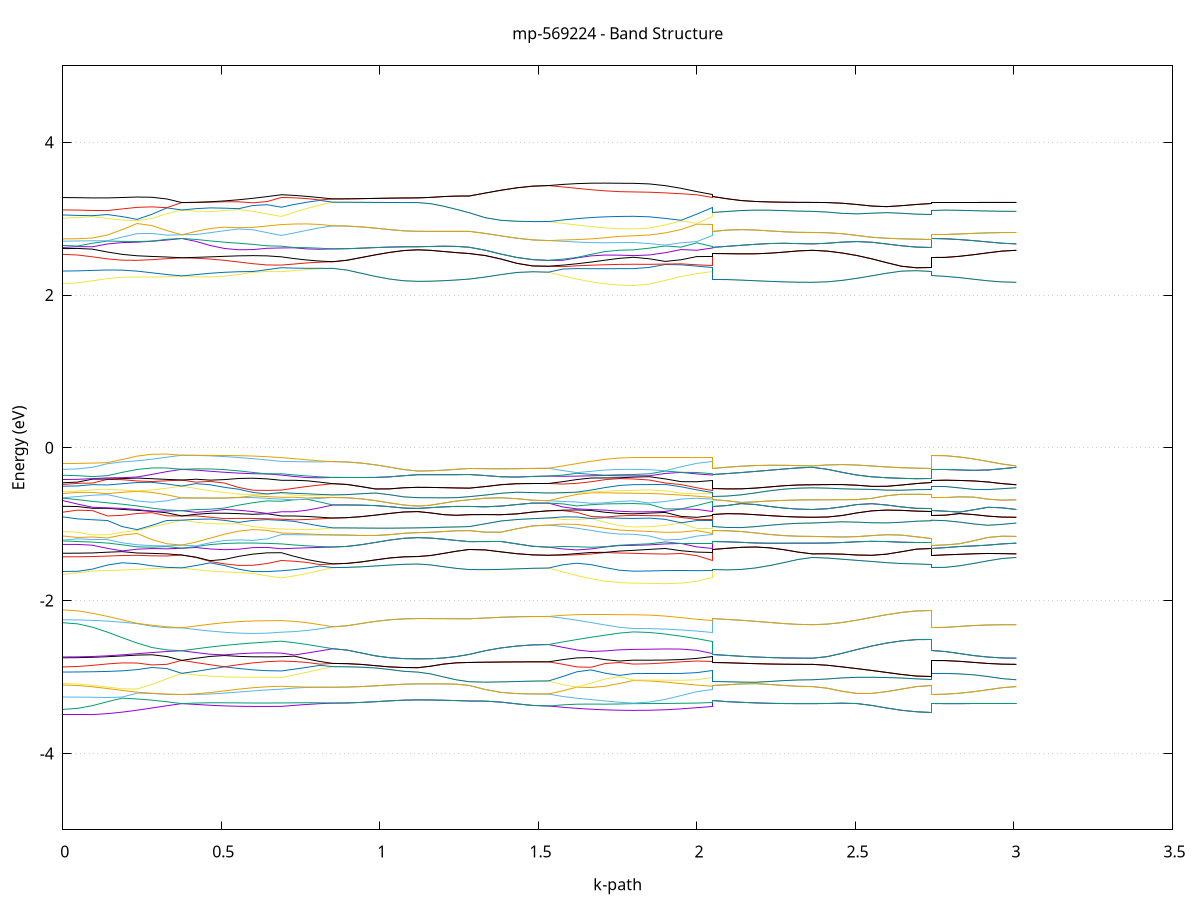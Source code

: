 set title 'mp-569224 - Band Structure'
set xlabel 'k-path'
set ylabel 'Energy (eV)'
set grid y
set yrange [-5:5]
set terminal png size 800,600
set output 'mp-569224_bands_gnuplot.png'
plot '-' using 1:2 with lines notitle, '-' using 1:2 with lines notitle, '-' using 1:2 with lines notitle, '-' using 1:2 with lines notitle, '-' using 1:2 with lines notitle, '-' using 1:2 with lines notitle, '-' using 1:2 with lines notitle, '-' using 1:2 with lines notitle, '-' using 1:2 with lines notitle, '-' using 1:2 with lines notitle, '-' using 1:2 with lines notitle, '-' using 1:2 with lines notitle, '-' using 1:2 with lines notitle, '-' using 1:2 with lines notitle, '-' using 1:2 with lines notitle, '-' using 1:2 with lines notitle, '-' using 1:2 with lines notitle, '-' using 1:2 with lines notitle, '-' using 1:2 with lines notitle, '-' using 1:2 with lines notitle, '-' using 1:2 with lines notitle, '-' using 1:2 with lines notitle, '-' using 1:2 with lines notitle, '-' using 1:2 with lines notitle, '-' using 1:2 with lines notitle, '-' using 1:2 with lines notitle, '-' using 1:2 with lines notitle, '-' using 1:2 with lines notitle, '-' using 1:2 with lines notitle, '-' using 1:2 with lines notitle, '-' using 1:2 with lines notitle, '-' using 1:2 with lines notitle, '-' using 1:2 with lines notitle, '-' using 1:2 with lines notitle, '-' using 1:2 with lines notitle, '-' using 1:2 with lines notitle, '-' using 1:2 with lines notitle, '-' using 1:2 with lines notitle, '-' using 1:2 with lines notitle, '-' using 1:2 with lines notitle, '-' using 1:2 with lines notitle, '-' using 1:2 with lines notitle, '-' using 1:2 with lines notitle, '-' using 1:2 with lines notitle, '-' using 1:2 with lines notitle, '-' using 1:2 with lines notitle, '-' using 1:2 with lines notitle, '-' using 1:2 with lines notitle, '-' using 1:2 with lines notitle, '-' using 1:2 with lines notitle, '-' using 1:2 with lines notitle, '-' using 1:2 with lines notitle, '-' using 1:2 with lines notitle, '-' using 1:2 with lines notitle, '-' using 1:2 with lines notitle, '-' using 1:2 with lines notitle, '-' using 1:2 with lines notitle, '-' using 1:2 with lines notitle, '-' using 1:2 with lines notitle, '-' using 1:2 with lines notitle, '-' using 1:2 with lines notitle, '-' using 1:2 with lines notitle, '-' using 1:2 with lines notitle, '-' using 1:2 with lines notitle, '-' using 1:2 with lines notitle, '-' using 1:2 with lines notitle, '-' using 1:2 with lines notitle, '-' using 1:2 with lines notitle, '-' using 1:2 with lines notitle, '-' using 1:2 with lines notitle, '-' using 1:2 with lines notitle, '-' using 1:2 with lines notitle, '-' using 1:2 with lines notitle, '-' using 1:2 with lines notitle, '-' using 1:2 with lines notitle, '-' using 1:2 with lines notitle, '-' using 1:2 with lines notitle, '-' using 1:2 with lines notitle, '-' using 1:2 with lines notitle, '-' using 1:2 with lines notitle, '-' using 1:2 with lines notitle, '-' using 1:2 with lines notitle, '-' using 1:2 with lines notitle, '-' using 1:2 with lines notitle, '-' using 1:2 with lines notitle, '-' using 1:2 with lines notitle, '-' using 1:2 with lines notitle, '-' using 1:2 with lines notitle, '-' using 1:2 with lines notitle, '-' using 1:2 with lines notitle, '-' using 1:2 with lines notitle, '-' using 1:2 with lines notitle, '-' using 1:2 with lines notitle, '-' using 1:2 with lines notitle, '-' using 1:2 with lines notitle, '-' using 1:2 with lines notitle, '-' using 1:2 with lines notitle, '-' using 1:2 with lines notitle, '-' using 1:2 with lines notitle, '-' using 1:2 with lines notitle, '-' using 1:2 with lines notitle, '-' using 1:2 with lines notitle, '-' using 1:2 with lines notitle, '-' using 1:2 with lines notitle, '-' using 1:2 with lines notitle, '-' using 1:2 with lines notitle, '-' using 1:2 with lines notitle, '-' using 1:2 with lines notitle, '-' using 1:2 with lines notitle, '-' using 1:2 with lines notitle, '-' using 1:2 with lines notitle, '-' using 1:2 with lines notitle, '-' using 1:2 with lines notitle, '-' using 1:2 with lines notitle, '-' using 1:2 with lines notitle, '-' using 1:2 with lines notitle, '-' using 1:2 with lines notitle, '-' using 1:2 with lines notitle, '-' using 1:2 with lines notitle, '-' using 1:2 with lines notitle, '-' using 1:2 with lines notitle, '-' using 1:2 with lines notitle, '-' using 1:2 with lines notitle, '-' using 1:2 with lines notitle, '-' using 1:2 with lines notitle, '-' using 1:2 with lines notitle, '-' using 1:2 with lines notitle, '-' using 1:2 with lines notitle
0.000000 -12.397013
0.046902 -12.394113
0.093804 -12.385613
0.140706 -12.371613
0.187608 -12.352513
0.234509 -12.328913
0.281411 -12.301613
0.328313 -12.271713
0.375215 -12.240513
0.375215 -12.240513
0.420104 -12.245413
0.464993 -12.249413
0.509882 -12.253113
0.554771 -12.256913
0.599660 -12.261513
0.644549 -12.267513
0.689438 -12.275213
0.689438 -12.275213
0.730010 -12.263013
0.770582 -12.251313
0.811154 -12.239613
0.851726 -12.227813
0.851726 -12.227813
0.896417 -12.227113
0.941108 -12.225113
0.985800 -12.222313
1.030491 -12.219413
1.075182 -12.217113
1.119874 -12.216313
1.119874 -12.216313
1.160446 -12.216613
1.201018 -12.217613
1.241590 -12.219513
1.282162 -12.222713
1.282162 -12.222713
1.332119 -12.232313
1.382077 -12.242713
1.432035 -12.251613
1.481993 -12.257413
1.531951 -12.259513
1.531951 -12.259513
1.576642 -12.284313
1.621334 -12.305613
1.666025 -12.322713
1.710716 -12.335213
1.755408 -12.342813
1.800099 -12.345413
1.800099 -12.345413
1.850057 -12.342313
1.900015 -12.333313
1.949973 -12.318613
1.999930 -12.299013
2.049888 -12.275213
2.049888 -12.222713
2.094777 -12.220413
2.139666 -12.219613
2.184555 -12.219813
2.229444 -12.220713
2.274333 -12.221713
2.319222 -12.222413
2.364111 -12.222713
2.364111 -12.222713
2.411013 -12.227313
2.457915 -12.239113
2.504817 -12.254313
2.551719 -12.269613
2.598620 -12.283113
2.645522 -12.293513
2.692424 -12.300013
2.739326 -12.302213
2.739326 -12.240513
2.784017 -12.239513
2.828709 -12.236513
2.873400 -12.232213
2.918091 -12.227613
2.962783 -12.224113
3.007474 -12.222713
e
0.000000 -12.126113
0.046902 -12.126713
0.093804 -12.129013
0.140706 -12.134113
0.187608 -12.143813
0.234509 -12.159713
0.281411 -12.182213
0.328313 -12.210013
0.375215 -12.240513
0.375215 -12.240513
0.420104 -12.234513
0.464993 -12.227113
0.509882 -12.218513
0.554771 -12.208713
0.599660 -12.198213
0.644549 -12.187413
0.689438 -12.176813
0.689438 -12.176813
0.730010 -12.190013
0.770582 -12.203013
0.811154 -12.215713
0.851726 -12.227813
0.851726 -12.227813
0.896417 -12.227113
0.941108 -12.225113
0.985800 -12.222313
1.030491 -12.219413
1.075182 -12.217113
1.119874 -12.216313
1.119874 -12.216313
1.160446 -12.216613
1.201018 -12.217613
1.241590 -12.219513
1.282162 -12.222713
1.282162 -12.222713
1.332119 -12.232313
1.382077 -12.242713
1.432035 -12.251613
1.481993 -12.257413
1.531951 -12.259513
1.531951 -12.259513
1.576642 -12.231713
1.621334 -12.202113
1.666025 -12.171913
1.710716 -12.143213
1.755408 -12.119813
1.800099 -12.109713
1.800099 -12.109713
1.850057 -12.111913
1.900015 -12.118913
1.949973 -12.131713
1.999930 -12.151213
2.049888 -12.176813
2.049888 -12.222713
2.094777 -12.220413
2.139666 -12.219613
2.184555 -12.219813
2.229444 -12.220713
2.274333 -12.221713
2.319222 -12.222413
2.364111 -12.222713
2.364111 -12.222713
2.411013 -12.227313
2.457915 -12.239113
2.504817 -12.254313
2.551719 -12.269613
2.598620 -12.283113
2.645522 -12.293513
2.692424 -12.300013
2.739326 -12.302213
2.739326 -12.240513
2.784017 -12.239513
2.828709 -12.236513
2.873400 -12.232213
2.918091 -12.227613
2.962783 -12.224113
3.007474 -12.222713
e
0.000000 -12.032013
0.046902 -12.031413
0.093804 -12.029913
0.140706 -12.027613
0.187608 -12.025013
0.234509 -12.022313
0.281411 -12.019913
0.328313 -12.017913
0.375215 -12.015813
0.375215 -12.015813
0.420104 -12.017013
0.464993 -12.016813
0.509882 -12.015413
0.554771 -12.013113
0.599660 -12.010213
0.644549 -12.007013
0.689438 -12.004213
0.689438 -12.004213
0.730010 -11.998213
0.770582 -11.992413
0.811154 -11.987213
0.851726 -11.983013
0.851726 -11.983013
0.896417 -11.984413
0.941108 -11.988313
0.985800 -11.993813
1.030491 -11.999213
1.075182 -12.003313
1.119874 -12.004813
1.119874 -12.004813
1.160446 -12.004913
1.201018 -12.004913
1.241590 -12.004613
1.282162 -12.003613
1.282162 -12.003613
1.332119 -11.990513
1.382077 -11.976613
1.432035 -11.964913
1.481993 -11.957213
1.531951 -11.954513
1.531951 -11.954513
1.576642 -11.961313
1.621334 -11.971213
1.666025 -11.984213
1.710716 -11.999713
1.755408 -12.014713
1.800099 -12.022013
1.800099 -12.022013
1.850057 -12.021113
1.900015 -12.018513
1.949973 -12.014513
1.999930 -12.009613
2.049888 -12.004213
2.049888 -12.003613
2.094777 -12.013313
2.139666 -12.022713
2.184555 -12.031413
2.229444 -12.038713
2.274333 -12.044313
2.319222 -12.047813
2.364111 -12.048913
2.364111 -12.048913
2.411013 -12.043513
2.457915 -12.029413
2.504817 -12.010713
2.551719 -11.991213
2.598620 -11.973613
2.645522 -11.959713
2.692424 -11.950813
2.739326 -11.947813
2.739326 -12.015813
2.784017 -12.017913
2.828709 -12.023813
2.873400 -12.032013
2.918091 -12.040313
2.962783 -12.046613
3.007474 -12.048913
e
0.000000 -11.945713
0.046902 -11.949113
0.093804 -11.958613
0.140706 -11.972213
0.187608 -11.986713
0.234509 -11.999113
0.281411 -12.007713
0.328313 -12.012813
0.375215 -12.015813
0.375215 -12.015813
0.420104 -12.013213
0.464993 -12.009213
0.509882 -12.004113
0.554771 -11.998013
0.599660 -11.991413
0.644549 -11.984613
0.689438 -11.978113
0.689438 -11.978113
0.730010 -11.977913
0.770582 -11.978413
0.811154 -11.980113
0.851726 -11.983013
0.851726 -11.983013
0.896417 -11.984413
0.941108 -11.988313
0.985800 -11.993813
1.030491 -11.999213
1.075182 -12.003313
1.119874 -12.004813
1.119874 -12.004813
1.160446 -12.004813
1.201018 -12.004913
1.241590 -12.004613
1.282162 -12.003613
1.282162 -12.003613
1.332119 -11.990513
1.382077 -11.976613
1.432035 -11.964913
1.481993 -11.957213
1.531951 -11.954513
1.531951 -11.954513
1.576642 -11.950313
1.621334 -11.948013
1.666025 -11.947013
1.710716 -11.946713
1.755408 -11.946713
1.800099 -11.946813
1.800099 -11.946813
1.850057 -11.949213
1.900015 -11.955713
1.949973 -11.964013
1.999930 -11.971813
2.049888 -11.978113
2.049888 -12.003613
2.094777 -12.013313
2.139666 -12.022713
2.184555 -12.031413
2.229444 -12.038713
2.274333 -12.044313
2.319222 -12.047813
2.364111 -12.048913
2.364111 -12.048913
2.411013 -12.043513
2.457915 -12.029413
2.504817 -12.010713
2.551719 -11.991213
2.598620 -11.973613
2.645522 -11.959713
2.692424 -11.950813
2.739326 -11.947813
2.739326 -12.015813
2.784017 -12.017913
2.828709 -12.023813
2.873400 -12.032013
2.918091 -12.040313
2.962783 -12.046613
3.007474 -12.048913
e
0.000000 -11.561213
0.046902 -11.561513
0.093804 -11.562213
0.140706 -11.563113
0.187608 -11.563413
0.234509 -11.562813
0.281411 -11.560613
0.328313 -11.556713
0.375215 -11.551113
0.375215 -11.551113
0.420104 -11.553013
0.464993 -11.553913
0.509882 -11.553713
0.554771 -11.552613
0.599660 -11.550513
0.644549 -11.547513
0.689438 -11.543713
0.689438 -11.543713
0.730010 -11.541313
0.770582 -11.538113
0.811154 -11.534513
0.851726 -11.530913
0.851726 -11.530913
0.896417 -11.529613
0.941108 -11.526113
0.985800 -11.521013
1.030491 -11.515213
1.075182 -11.510213
1.119874 -11.508213
1.119874 -11.508213
1.160446 -11.509413
1.201018 -11.512613
1.241590 -11.516313
1.282162 -11.519713
1.282162 -11.519713
1.332119 -11.525713
1.382077 -11.530113
1.432035 -11.532813
1.481993 -11.534013
1.531951 -11.534313
1.531951 -11.534313
1.576642 -11.538413
1.621334 -11.541113
1.666025 -11.542413
1.710716 -11.542913
1.755408 -11.542913
1.800099 -11.542513
1.800099 -11.542513
1.850057 -11.542413
1.900015 -11.542013
1.949973 -11.541913
1.999930 -11.542513
2.049888 -11.543713
2.049888 -11.519713
2.094777 -11.516813
2.139666 -11.513313
2.184555 -11.509913
2.229444 -11.506913
2.274333 -11.504713
2.319222 -11.503313
2.364111 -11.502913
2.364111 -11.502913
2.411013 -11.503213
2.457915 -11.504313
2.504817 -11.505713
2.551719 -11.507313
2.598620 -11.508913
2.645522 -11.510113
2.692424 -11.510813
2.739326 -11.511113
2.739326 -11.551113
2.784017 -11.548613
2.828709 -11.541513
2.873400 -11.530913
2.918091 -11.518813
2.962783 -11.507813
3.007474 -11.502913
e
0.000000 -11.510713
0.046902 -11.511313
0.093804 -11.513313
0.140706 -11.516913
0.187608 -11.522113
0.234509 -11.528813
0.281411 -11.536413
0.328313 -11.544113
0.375215 -11.551113
0.375215 -11.551113
0.420104 -11.548213
0.464993 -11.544313
0.509882 -11.539713
0.554771 -11.534513
0.599660 -11.529413
0.644549 -11.525513
0.689438 -11.524713
0.689438 -11.524713
0.730010 -11.523913
0.770582 -11.525113
0.811154 -11.527613
0.851726 -11.530913
0.851726 -11.530913
0.896417 -11.529613
0.941108 -11.526113
0.985800 -11.521013
1.030491 -11.515213
1.075182 -11.510213
1.119874 -11.508213
1.119874 -11.508213
1.160446 -11.509413
1.201018 -11.512613
1.241590 -11.516313
1.282162 -11.519713
1.282162 -11.519713
1.332119 -11.525713
1.382077 -11.530113
1.432035 -11.532813
1.481993 -11.534013
1.531951 -11.534313
1.531951 -11.534313
1.576642 -11.529013
1.621334 -11.523013
1.666025 -11.517513
1.710716 -11.530113
1.755408 -11.538213
1.800099 -11.541313
1.800099 -11.541313
1.850057 -11.540413
1.900015 -11.537813
1.949973 -11.533913
1.999930 -11.529313
2.049888 -11.524713
2.049888 -11.519713
2.094777 -11.516813
2.139666 -11.513313
2.184555 -11.509913
2.229444 -11.506913
2.274333 -11.504713
2.319222 -11.503313
2.364111 -11.502913
2.364111 -11.502913
2.411013 -11.503213
2.457915 -11.504313
2.504817 -11.505713
2.551719 -11.507313
2.598620 -11.508913
2.645522 -11.510113
2.692424 -11.510813
2.739326 -11.511113
2.739326 -11.551113
2.784017 -11.548613
2.828709 -11.541513
2.873400 -11.530913
2.918091 -11.518813
2.962783 -11.507813
3.007474 -11.502913
e
0.000000 -11.462613
0.046902 -11.461713
0.093804 -11.458813
0.140706 -11.454513
0.187608 -11.449013
0.234509 -11.443013
0.281411 -11.436813
0.328313 -11.430913
0.375215 -11.425613
0.375215 -11.425613
0.420104 -11.429313
0.464993 -11.435413
0.509882 -11.443813
0.554771 -11.454013
0.599660 -11.465113
0.644549 -11.475113
0.689438 -11.481813
0.689438 -11.481813
0.730010 -11.478013
0.770582 -11.473213
0.811154 -11.467913
0.851726 -11.462013
0.851726 -11.462013
0.896417 -11.462413
0.941108 -11.463813
0.985800 -11.466213
1.030491 -11.469513
1.075182 -11.472713
1.119874 -11.474213
1.119874 -11.474213
1.160446 -11.473213
1.201018 -11.470713
1.241590 -11.467913
1.282162 -11.465513
1.282162 -11.465513
1.332119 -11.464413
1.382077 -11.464613
1.432035 -11.465513
1.481993 -11.466413
1.531951 -11.466813
1.531951 -11.466813
1.576642 -11.484313
1.621334 -11.501713
1.666025 -11.516813
1.710716 -11.511413
1.755408 -11.507613
1.800099 -11.506313
1.800099 -11.506313
1.850057 -11.505113
1.900015 -11.501613
1.949973 -11.496313
1.999930 -11.489513
2.049888 -11.481813
2.049888 -11.465513
2.094777 -11.464513
2.139666 -11.463213
2.184555 -11.461813
2.229444 -11.460313
2.274333 -11.459113
2.319222 -11.458213
2.364111 -11.457913
2.364111 -11.457913
2.411013 -11.458113
2.457915 -11.458613
2.504817 -11.459313
2.551719 -11.460113
2.598620 -11.460713
2.645522 -11.461213
2.692424 -11.461513
2.739326 -11.461613
2.739326 -11.425613
2.784017 -11.426913
2.828709 -11.431013
2.873400 -11.437513
2.918091 -11.445813
2.962783 -11.454013
3.007474 -11.457913
e
0.000000 -11.409713
0.046902 -11.409913
0.093804 -11.410413
0.140706 -11.411313
0.187608 -11.412713
0.234509 -11.414613
0.281411 -11.417413
0.328313 -11.421013
0.375215 -11.425613
0.375215 -11.425613
0.420104 -11.424013
0.464993 -11.424113
0.509882 -11.425613
0.554771 -11.428013
0.599660 -11.430713
0.644549 -11.433413
0.689438 -11.435613
0.689438 -11.435613
0.730010 -11.442013
0.770582 -11.448813
0.811154 -11.455613
0.851726 -11.462013
0.851726 -11.462013
0.896417 -11.462413
0.941108 -11.463813
0.985800 -11.466213
1.030491 -11.469513
1.075182 -11.472713
1.119874 -11.474213
1.119874 -11.474213
1.160446 -11.473213
1.201018 -11.470713
1.241590 -11.467913
1.282162 -11.465513
1.282162 -11.465513
1.332119 -11.464413
1.382077 -11.464613
1.432035 -11.465513
1.481993 -11.466413
1.531951 -11.466813
1.531951 -11.466813
1.576642 -11.451013
1.621334 -11.438113
1.666025 -11.428913
1.710716 -11.423113
1.755408 -11.420113
1.800099 -11.419213
1.800099 -11.419213
1.850057 -11.419813
1.900015 -11.421713
1.949973 -11.424913
1.999930 -11.429613
2.049888 -11.435613
2.049888 -11.465513
2.094777 -11.464513
2.139666 -11.463213
2.184555 -11.461813
2.229444 -11.460313
2.274333 -11.459113
2.319222 -11.458213
2.364111 -11.457913
2.364111 -11.457913
2.411013 -11.458113
2.457915 -11.458613
2.504817 -11.459313
2.551719 -11.460113
2.598620 -11.460713
2.645522 -11.461213
2.692424 -11.461513
2.739326 -11.461613
2.739326 -11.425613
2.784017 -11.426913
2.828709 -11.431013
2.873400 -11.437513
2.918091 -11.445813
2.962783 -11.454013
3.007474 -11.457913
e
0.000000 -11.327313
0.046902 -11.328013
0.093804 -11.329913
0.140706 -11.332013
0.187608 -11.333613
0.234509 -11.334113
0.281411 -11.333513
0.328313 -11.331613
0.375215 -11.328813
0.375215 -11.328813
0.420104 -11.338413
0.464993 -11.349013
0.509882 -11.359613
0.554771 -11.369613
0.599660 -11.378213
0.644549 -11.384813
0.689438 -11.388713
0.689438 -11.388713
0.730010 -11.385713
0.770582 -11.379013
0.811154 -11.369313
0.851726 -11.357813
0.851726 -11.357813
0.896417 -11.357213
0.941108 -11.355613
0.985800 -11.352713
1.030491 -11.348913
1.075182 -11.345313
1.119874 -11.343613
1.119874 -11.343613
1.160446 -11.344213
1.201018 -11.345613
1.241590 -11.346813
1.282162 -11.347313
1.282162 -11.347313
1.332119 -11.349013
1.382077 -11.350513
1.432035 -11.351813
1.481993 -11.352813
1.531951 -11.353213
1.531951 -11.353213
1.576642 -11.357913
1.621334 -11.362513
1.666025 -11.366813
1.710716 -11.370213
1.755408 -11.372613
1.800099 -11.373413
1.800099 -11.373413
1.850057 -11.376013
1.900015 -11.381813
1.949973 -11.387313
1.999930 -11.390113
2.049888 -11.388713
2.049888 -11.347313
2.094777 -11.344313
2.139666 -11.339613
2.184555 -11.333313
2.229444 -11.326113
2.274333 -11.318513
2.319222 -11.311713
2.364111 -11.308113
2.364111 -11.308113
2.411013 -11.307913
2.457915 -11.307613
2.504817 -11.307213
2.551719 -11.307213
2.598620 -11.307613
2.645522 -11.308213
2.692424 -11.308813
2.739326 -11.309013
2.739326 -11.328813
2.784017 -11.328013
2.828709 -11.325813
2.873400 -11.322113
2.918091 -11.317113
2.962783 -11.311613
3.007474 -11.308113
e
0.000000 -11.307513
0.046902 -11.308013
0.093804 -11.309313
0.140706 -11.311513
0.187608 -11.314413
0.234509 -11.317913
0.281411 -11.321613
0.328313 -11.325313
0.375215 -11.328813
0.375215 -11.328813
0.420104 -11.320713
0.464993 -11.314613
0.509882 -11.310713
0.554771 -11.309013
0.599660 -11.309313
0.644549 -11.311213
0.689438 -11.314013
0.689438 -11.314013
0.730010 -11.323113
0.770582 -11.333713
0.811154 -11.345513
0.851726 -11.357813
0.851726 -11.357813
0.896417 -11.357213
0.941108 -11.355613
0.985800 -11.352713
1.030491 -11.348913
1.075182 -11.345313
1.119874 -11.343613
1.119874 -11.343613
1.160446 -11.344213
1.201018 -11.345613
1.241590 -11.346813
1.282162 -11.347313
1.282162 -11.347313
1.332119 -11.349013
1.382077 -11.350513
1.432035 -11.351813
1.481993 -11.352813
1.531951 -11.353213
1.531951 -11.353213
1.576642 -11.348313
1.621334 -11.343313
1.666025 -11.338413
1.710716 -11.334113
1.755408 -11.331213
1.800099 -11.330113
1.800099 -11.330113
1.850057 -11.327813
1.900015 -11.322813
1.949973 -11.317513
1.999930 -11.313013
2.049888 -11.314013
2.049888 -11.347313
2.094777 -11.344313
2.139666 -11.339613
2.184555 -11.333313
2.229444 -11.326113
2.274333 -11.318513
2.319222 -11.311713
2.364111 -11.308113
2.364111 -11.308113
2.411013 -11.307913
2.457915 -11.307613
2.504817 -11.307213
2.551719 -11.307213
2.598620 -11.307613
2.645522 -11.308213
2.692424 -11.308813
2.739326 -11.309013
2.739326 -11.328813
2.784017 -11.328013
2.828709 -11.325813
2.873400 -11.322113
2.918091 -11.317113
2.962783 -11.311613
3.007474 -11.308113
e
0.000000 -11.287213
0.046902 -11.286413
0.093804 -11.284713
0.140706 -11.282513
0.187608 -11.280513
0.234509 -11.279813
0.281411 -11.279313
0.328313 -11.278913
0.375215 -11.278413
0.375215 -11.278413
0.420104 -11.282513
0.464993 -11.287613
0.509882 -11.293213
0.554771 -11.298713
0.599660 -11.303513
0.644549 -11.307413
0.689438 -11.309913
0.689438 -11.309913
0.730010 -11.309213
0.770582 -11.308213
0.811154 -11.306813
0.851726 -11.304813
0.851726 -11.304813
0.896417 -11.305413
0.941108 -11.307213
0.985800 -11.310013
1.030491 -11.313613
1.075182 -11.317013
1.119874 -11.318613
1.119874 -11.318613
1.160446 -11.317013
1.201018 -11.312913
1.241590 -11.307413
1.282162 -11.301513
1.282162 -11.301513
1.332119 -11.296413
1.382077 -11.291213
1.432035 -11.286813
1.481993 -11.283813
1.531951 -11.282813
1.531951 -11.282813
1.576642 -11.285513
1.621334 -11.288013
1.666025 -11.290213
1.710716 -11.291913
1.755408 -11.292913
1.800099 -11.293313
1.800099 -11.293313
1.850057 -11.294313
1.900015 -11.297213
1.949973 -11.301513
1.999930 -11.307013
2.049888 -11.309913
2.049888 -11.301513
2.094777 -11.298313
2.139666 -11.295613
2.184555 -11.293813
2.229444 -11.293313
2.274333 -11.294513
2.319222 -11.297113
2.364111 -11.299213
2.364111 -11.299213
2.411013 -11.299013
2.457915 -11.298513
2.504817 -11.297513
2.551719 -11.296213
2.598620 -11.294713
2.645522 -11.293313
2.692424 -11.292413
2.739326 -11.292013
2.739326 -11.278413
2.784017 -11.279213
2.828709 -11.281513
2.873400 -11.285313
2.918091 -11.290213
2.962783 -11.295713
3.007474 -11.299213
e
0.000000 -11.280213
0.046902 -11.280213
0.093804 -11.280213
0.140706 -11.280113
0.187608 -11.280013
0.234509 -11.279113
0.281411 -11.278313
0.328313 -11.278113
0.375215 -11.278413
0.375215 -11.278413
0.420104 -11.275813
0.464993 -11.274913
0.509882 -11.275613
0.554771 -11.277713
0.599660 -11.281013
0.644549 -11.284813
0.689438 -11.288813
0.689438 -11.288813
0.730010 -11.294013
0.770582 -11.298513
0.811154 -11.302113
0.851726 -11.304813
0.851726 -11.304813
0.896417 -11.305413
0.941108 -11.307213
0.985800 -11.310013
1.030491 -11.313613
1.075182 -11.317013
1.119874 -11.318613
1.119874 -11.318613
1.160446 -11.317013
1.201018 -11.312913
1.241590 -11.307413
1.282162 -11.301513
1.282162 -11.301513
1.332119 -11.296413
1.382077 -11.291213
1.432035 -11.286813
1.481993 -11.283813
1.531951 -11.282813
1.531951 -11.282813
1.576642 -11.280113
1.621334 -11.277613
1.666025 -11.275513
1.710716 -11.273813
1.755408 -11.272813
1.800099 -11.272513
1.800099 -11.272513
1.850057 -11.273413
1.900015 -11.276113
1.949973 -11.280213
1.999930 -11.284813
2.049888 -11.288813
2.049888 -11.301513
2.094777 -11.298313
2.139666 -11.295613
2.184555 -11.293813
2.229444 -11.293313
2.274333 -11.294513
2.319222 -11.297113
2.364111 -11.299213
2.364111 -11.299213
2.411013 -11.299013
2.457915 -11.298513
2.504817 -11.297513
2.551719 -11.296213
2.598620 -11.294713
2.645522 -11.293313
2.692424 -11.292413
2.739326 -11.292013
2.739326 -11.278413
2.784017 -11.279213
2.828709 -11.281513
2.873400 -11.285313
2.918091 -11.290213
2.962783 -11.295713
3.007474 -11.299213
e
0.000000 -8.309013
0.046902 -8.308113
0.093804 -8.305113
0.140706 -8.298513
0.187608 -8.287613
0.234509 -8.271913
0.281411 -8.251913
0.328313 -8.228313
0.375215 -8.202413
0.375215 -8.202413
0.420104 -8.210813
0.464993 -8.218013
0.509882 -8.224313
0.554771 -8.229913
0.599660 -8.235213
0.644549 -8.240413
0.689438 -8.245813
0.689438 -8.245813
0.730010 -8.228613
0.770582 -8.211113
0.811154 -8.193713
0.851726 -8.176813
0.851726 -8.176813
0.896417 -8.176713
0.941108 -8.176413
0.985800 -8.175913
1.030491 -8.175413
1.075182 -8.175113
1.119874 -8.175013
1.119874 -8.175013
1.160446 -8.176713
1.201018 -8.181813
1.241590 -8.189513
1.282162 -8.198613
1.282162 -8.198613
1.332119 -8.213513
1.382077 -8.228513
1.432035 -8.241113
1.481993 -8.249413
1.531951 -8.252313
1.531951 -8.252313
1.576642 -8.272413
1.621334 -8.289313
1.666025 -8.302613
1.710716 -8.312313
1.755408 -8.318113
1.800099 -8.320113
1.800099 -8.320113
1.850057 -8.317113
1.900015 -8.308113
1.949973 -8.292913
1.999930 -8.271913
2.049888 -8.245813
2.049888 -8.198613
2.094777 -8.198113
2.139666 -8.198313
2.184555 -8.198913
2.229444 -8.199813
2.274333 -8.200713
2.319222 -8.201313
2.364111 -8.201513
2.364111 -8.201513
2.411013 -8.203213
2.457915 -8.208113
2.504817 -8.215313
2.551719 -8.223713
2.598620 -8.232013
2.645522 -8.238913
2.692424 -8.243413
2.739326 -8.245013
2.739326 -8.202413
2.784017 -8.202313
2.828709 -8.202213
2.873400 -8.201913
2.918091 -8.201713
2.962783 -8.201513
3.007474 -8.201513
e
0.000000 -8.119413
0.046902 -8.113313
0.093804 -8.096113
0.140706 -8.079713
0.187608 -8.099413
0.234509 -8.122713
0.281411 -8.148413
0.328313 -8.175313
0.375215 -8.202413
0.375215 -8.202413
0.420104 -8.192813
0.464993 -8.181913
0.509882 -8.169913
0.554771 -8.157213
0.599660 -8.144013
0.644549 -8.130913
0.689438 -8.118413
0.689438 -8.118413
0.730010 -8.131513
0.770582 -8.145713
0.811154 -8.160813
0.851726 -8.176813
0.851726 -8.176813
0.896417 -8.176713
0.941108 -8.176413
0.985800 -8.175913
1.030491 -8.175413
1.075182 -8.175113
1.119874 -8.175013
1.119874 -8.175013
1.160446 -8.176713
1.201018 -8.181813
1.241590 -8.189513
1.282162 -8.198613
1.282162 -8.198613
1.332119 -8.213513
1.382077 -8.228513
1.432035 -8.241113
1.481993 -8.249413
1.531951 -8.252313
1.531951 -8.252313
1.576642 -8.229113
1.621334 -8.203313
1.666025 -8.175313
1.710716 -8.146013
1.755408 -8.118013
1.800099 -8.102913
1.800099 -8.102913
1.850057 -8.097113
1.900015 -8.080513
1.949973 -8.068213
1.999930 -8.091113
2.049888 -8.118413
2.049888 -8.198613
2.094777 -8.198113
2.139666 -8.198313
2.184555 -8.198913
2.229444 -8.199813
2.274333 -8.200713
2.319222 -8.201313
2.364111 -8.201513
2.364111 -8.201513
2.411013 -8.203213
2.457915 -8.208113
2.504817 -8.215313
2.551719 -8.223713
2.598620 -8.232013
2.645522 -8.238913
2.692424 -8.243413
2.739326 -8.245013
2.739326 -8.202413
2.784017 -8.202313
2.828709 -8.202213
2.873400 -8.201913
2.918091 -8.201713
2.962783 -8.201513
3.007474 -8.201513
e
0.000000 -8.051813
0.046902 -8.055113
0.093804 -8.064613
0.140706 -8.070213
0.187608 -8.038713
0.234509 -8.004413
0.281411 -7.969913
0.328313 -7.937213
0.375215 -7.907913
0.375215 -7.907913
0.420104 -7.921113
0.464993 -7.933513
0.509882 -7.945113
0.554771 -7.956213
0.599660 -7.966813
0.644549 -7.977413
0.689438 -7.988013
0.689438 -7.988013
0.730010 -7.968613
0.770582 -7.948113
0.811154 -7.926313
0.851726 -7.903813
0.851726 -7.903813
0.896417 -7.904013
0.941108 -7.904513
0.985800 -7.905213
1.030491 -7.906013
1.075182 -7.906513
1.119874 -7.906713
1.119874 -7.906713
1.160446 -7.905213
1.201018 -7.900913
1.241590 -7.894813
1.282162 -7.888013
1.282162 -7.888013
1.332119 -7.876313
1.382077 -7.865613
1.432035 -7.857213
1.481993 -7.851813
1.531951 -7.850013
1.531951 -7.850013
1.576642 -7.882913
1.621334 -7.917713
1.666025 -7.953413
1.710716 -7.988513
1.755408 -8.020213
1.800099 -8.036513
1.800099 -8.036513
1.850057 -8.040213
1.900015 -8.050913
1.949973 -8.054913
1.999930 -8.023213
2.049888 -7.988013
2.049888 -7.888013
2.094777 -7.890913
2.139666 -7.894813
2.184555 -7.899113
2.229444 -7.903213
2.274333 -7.906513
2.319222 -7.908713
2.364111 -7.909513
2.364111 -7.909513
2.411013 -7.909413
2.457915 -7.909113
2.504817 -7.908813
2.551719 -7.908613
2.598620 -7.908413
2.645522 -7.908413
2.692424 -7.908413
2.739326 -7.908413
2.739326 -7.907913
2.784017 -7.908013
2.828709 -7.908313
2.873400 -7.908713
2.918091 -7.909113
2.962783 -7.909413
3.007474 -7.909513
e
0.000000 -7.827313
0.046902 -7.827713
0.093804 -7.829113
0.140706 -7.832313
0.187608 -7.838413
0.234509 -7.848513
0.281411 -7.863213
0.328313 -7.883013
0.375215 -7.907913
0.375215 -7.907913
0.420104 -7.893913
0.464993 -7.879513
0.509882 -7.865013
0.554771 -7.851113
0.599660 -7.838413
0.644549 -7.827613
0.689438 -7.819213
0.689438 -7.819213
0.730010 -7.837813
0.770582 -7.858713
0.811154 -7.881013
0.851726 -7.903813
0.851726 -7.903813
0.896417 -7.904013
0.941108 -7.904513
0.985800 -7.905213
1.030491 -7.906013
1.075182 -7.906513
1.119874 -7.906713
1.119874 -7.906713
1.160446 -7.905213
1.201018 -7.900913
1.241590 -7.894813
1.282162 -7.888013
1.282162 -7.888013
1.332119 -7.876313
1.382077 -7.865613
1.432035 -7.857213
1.481993 -7.851813
1.531951 -7.850013
1.531951 -7.850013
1.576642 -7.820213
1.621334 -7.794213
1.666025 -7.773013
1.710716 -7.757313
1.755408 -7.747613
1.800099 -7.744413
1.800099 -7.744413
1.850057 -7.747213
1.900015 -7.756013
1.949973 -7.770813
1.999930 -7.791913
2.049888 -7.819213
2.049888 -7.888013
2.094777 -7.890913
2.139666 -7.894813
2.184555 -7.899113
2.229444 -7.903213
2.274333 -7.906513
2.319222 -7.908713
2.364111 -7.909513
2.364111 -7.909513
2.411013 -7.909413
2.457915 -7.909113
2.504817 -7.908813
2.551719 -7.908613
2.598620 -7.908413
2.645522 -7.908413
2.692424 -7.908413
2.739326 -7.908413
2.739326 -7.907913
2.784017 -7.908013
2.828709 -7.908313
2.873400 -7.908713
2.918091 -7.909113
2.962783 -7.909413
3.007474 -7.909513
e
0.000000 -3.495513
0.046902 -3.495513
0.093804 -3.491613
0.140706 -3.479813
0.187608 -3.460213
0.234509 -3.434613
0.281411 -3.405713
0.328313 -3.376313
0.375215 -3.348413
0.375215 -3.348413
0.420104 -3.359213
0.464993 -3.369913
0.509882 -3.378213
0.554771 -3.383213
0.599660 -3.385313
0.644549 -3.385413
0.689438 -3.384413
0.689438 -3.384413
0.730010 -3.371213
0.770582 -3.359213
0.811154 -3.349113
0.851726 -3.341813
0.851726 -3.341813
0.896417 -3.339613
0.941108 -3.333013
0.985800 -3.323313
1.030491 -3.312313
1.075182 -3.303313
1.119874 -3.299713
1.119874 -3.299713
1.160446 -3.300913
1.201018 -3.304313
1.241590 -3.308913
1.282162 -3.314113
1.282162 -3.314113
1.332119 -3.315813
1.382077 -3.328613
1.432035 -3.351813
1.481993 -3.372113
1.531951 -3.379713
1.531951 -3.379713
1.576642 -3.395813
1.621334 -3.410313
1.666025 -3.421913
1.710716 -3.430113
1.755408 -3.435113
1.800099 -3.436713
1.800099 -3.436713
1.850057 -3.435213
1.900015 -3.429213
1.949973 -3.417413
1.999930 -3.401613
2.049888 -3.384413
2.049888 -3.314113
2.094777 -3.322613
2.139666 -3.331213
2.184555 -3.338713
2.229444 -3.344213
2.274333 -3.347413
2.319222 -3.348813
2.364111 -3.349113
2.364111 -3.349113
2.411013 -3.346813
2.457915 -3.342913
2.504817 -3.347813
2.551719 -3.372213
2.598620 -3.406013
2.645522 -3.435713
2.692424 -3.455213
2.739326 -3.461913
2.739326 -3.348413
2.784017 -3.348613
2.828709 -3.349013
2.873400 -3.349213
2.918091 -3.349213
2.962783 -3.349113
3.007474 -3.349113
e
0.000000 -3.423813
0.046902 -3.410413
0.093804 -3.374813
0.140706 -3.323613
0.187608 -3.276313
0.234509 -3.287513
0.281411 -3.303313
0.328313 -3.323813
0.375215 -3.348413
0.375215 -3.348413
0.420104 -3.340713
0.464993 -3.337413
0.509882 -3.337513
0.554771 -3.339013
0.599660 -3.340413
0.644549 -3.340913
0.689438 -3.339813
0.689438 -3.339813
0.730010 -3.337913
0.770582 -3.336713
0.811154 -3.337713
0.851726 -3.341813
0.851726 -3.341813
0.896417 -3.339613
0.941108 -3.333013
0.985800 -3.323313
1.030491 -3.312313
1.075182 -3.303313
1.119874 -3.299713
1.119874 -3.299713
1.160446 -3.300913
1.201018 -3.304313
1.241590 -3.308913
1.282162 -3.314113
1.282162 -3.314113
1.332119 -3.315813
1.382077 -3.328613
1.432035 -3.351813
1.481993 -3.372113
1.531951 -3.379713
1.531951 -3.379713
1.576642 -3.364813
1.621334 -3.355913
1.666025 -3.354513
1.710716 -3.355513
1.755408 -3.353513
1.800099 -3.348613
1.800099 -3.348613
1.850057 -3.348013
1.900015 -3.346213
1.949973 -3.343813
1.999930 -3.341313
2.049888 -3.339813
2.049888 -3.314113
2.094777 -3.322613
2.139666 -3.331213
2.184555 -3.338713
2.229444 -3.344213
2.274333 -3.347413
2.319222 -3.348813
2.364111 -3.349113
2.364111 -3.349113
2.411013 -3.346813
2.457915 -3.342913
2.504817 -3.347813
2.551719 -3.372213
2.598620 -3.406013
2.645522 -3.435713
2.692424 -3.455213
2.739326 -3.461913
2.739326 -3.348413
2.784017 -3.348613
2.828709 -3.349013
2.873400 -3.349213
2.918091 -3.349213
2.962783 -3.349113
3.007474 -3.349113
e
0.000000 -3.262513
0.046902 -3.263113
0.093804 -3.265013
0.140706 -3.269113
0.187608 -3.262213
0.234509 -3.210813
0.281411 -3.216213
0.328313 -3.226713
0.375215 -3.229213
0.375215 -3.229213
0.420104 -3.229113
0.464993 -3.222313
0.509882 -3.210913
0.554771 -3.197013
0.599660 -3.182513
0.644549 -3.169313
0.689438 -3.159413
0.689438 -3.159413
0.730010 -3.144613
0.770582 -3.136713
0.811154 -3.134013
0.851726 -3.133913
0.851726 -3.133913
0.896417 -3.131713
0.941108 -3.125313
0.985800 -3.115813
1.030491 -3.104613
1.075182 -3.094513
1.119874 -3.090113
1.119874 -3.090113
1.160446 -3.090013
1.201018 -3.090313
1.241590 -3.093913
1.282162 -3.110913
1.282162 -3.110913
1.332119 -3.163213
1.382077 -3.201513
1.432035 -3.217413
1.481993 -3.221813
1.531951 -3.222613
1.531951 -3.222613
1.576642 -3.255013
1.621334 -3.277713
1.666025 -3.295613
1.710716 -3.313913
1.755408 -3.331213
1.800099 -3.341813
1.800099 -3.341813
1.850057 -3.328713
1.900015 -3.293313
1.949973 -3.243413
1.999930 -3.191813
2.049888 -3.159413
2.049888 -3.110913
2.094777 -3.101813
2.139666 -3.091113
2.184555 -3.086713
2.229444 -3.097513
2.274333 -3.111013
2.319222 -3.121513
2.364111 -3.125413
2.364111 -3.125413
2.411013 -3.146613
2.457915 -3.186713
2.504817 -3.215613
2.551719 -3.214913
2.598620 -3.191413
2.645522 -3.158413
2.692424 -3.125613
2.739326 -3.108813
2.739326 -3.229213
2.784017 -3.224913
2.828709 -3.212313
2.873400 -3.192313
2.918091 -3.166813
2.962783 -3.139913
3.007474 -3.125413
e
0.000000 -3.104813
0.046902 -3.111213
0.093804 -3.128213
0.140706 -3.151413
0.187608 -3.176113
0.234509 -3.198713
0.281411 -3.212913
0.328313 -3.223913
0.375215 -3.229213
0.375215 -3.229213
0.420104 -3.220513
0.464993 -3.203513
0.509882 -3.181613
0.554771 -3.159413
0.599660 -3.140713
0.644549 -3.127813
0.689438 -3.121313
0.689438 -3.121313
0.730010 -3.127713
0.770582 -3.132013
0.811154 -3.133813
0.851726 -3.133913
0.851726 -3.133913
0.896417 -3.131713
0.941108 -3.125313
0.985800 -3.115813
1.030491 -3.104613
1.075182 -3.094513
1.119874 -3.090113
1.119874 -3.090113
1.160446 -3.090013
1.201018 -3.090313
1.241590 -3.093913
1.282162 -3.110913
1.282162 -3.110913
1.332119 -3.163213
1.382077 -3.201513
1.432035 -3.217413
1.481993 -3.221813
1.531951 -3.222613
1.531951 -3.222613
1.576642 -3.181013
1.621334 -3.132613
1.666025 -3.138313
1.710716 -3.120213
1.755408 -3.085613
1.800099 -3.045713
1.800099 -3.045713
1.850057 -3.051313
1.900015 -3.066313
1.949973 -3.086013
1.999930 -3.105613
2.049888 -3.121313
2.049888 -3.110913
2.094777 -3.101813
2.139666 -3.091113
2.184555 -3.086713
2.229444 -3.097513
2.274333 -3.111013
2.319222 -3.121513
2.364111 -3.125413
2.364111 -3.125413
2.411013 -3.146613
2.457915 -3.186713
2.504817 -3.215613
2.551719 -3.214913
2.598620 -3.191413
2.645522 -3.158413
2.692424 -3.125613
2.739326 -3.108813
2.739326 -3.229213
2.784017 -3.224913
2.828709 -3.212313
2.873400 -3.192313
2.918091 -3.166813
2.962783 -3.139913
3.007474 -3.125413
e
0.000000 -3.086113
0.046902 -3.092413
0.093804 -3.109213
0.140706 -3.131813
0.187608 -3.154413
0.234509 -3.157013
0.281411 -3.097513
0.328313 -3.023213
0.375215 -2.952013
0.375215 -2.952013
0.420104 -2.972913
0.464993 -2.988313
0.509882 -2.998113
0.554771 -3.002713
0.599660 -3.003313
0.644549 -3.002813
0.689438 -3.005313
0.689438 -3.005313
0.730010 -2.972813
0.770582 -2.937513
0.811154 -2.900913
0.851726 -2.864613
0.851726 -2.864613
0.896417 -2.866313
0.941108 -2.871613
0.985800 -2.881913
1.030491 -2.901713
1.075182 -2.925513
1.119874 -2.936013
1.119874 -2.936013
1.160446 -2.959313
1.201018 -2.998813
1.241590 -3.037213
1.282162 -3.061713
1.282162 -3.061713
1.332119 -3.067613
1.382077 -3.064413
1.432035 -3.059013
1.481993 -3.053813
1.531951 -3.051713
1.531951 -3.051713
1.576642 -3.100113
1.621334 -3.131613
1.666025 -3.079913
1.710716 -3.026513
1.755408 -2.995813
1.800099 -3.038913
1.800099 -3.038913
1.850057 -3.039813
1.900015 -3.041713
1.949973 -3.042713
1.999930 -3.036013
2.049888 -3.005313
2.049888 -3.061713
2.094777 -3.061813
2.139666 -3.066913
2.184555 -3.068913
2.229444 -3.058613
2.274333 -3.047213
2.319222 -3.039113
2.364111 -3.036213
2.364111 -3.036213
2.411013 -3.026013
2.457915 -3.011913
2.504817 -3.004413
2.551719 -3.003513
2.598620 -3.007013
2.645522 -3.013613
2.692424 -3.024113
2.739326 -3.033013
2.739326 -2.952013
2.784017 -2.953613
2.828709 -2.959313
2.873400 -2.972013
2.918091 -2.993913
2.962783 -3.021013
3.007474 -3.036213
e
0.000000 -2.935413
0.046902 -2.934213
0.093804 -2.931413
0.140706 -2.927113
0.187608 -2.919113
0.234509 -2.903213
0.281411 -2.875413
0.328313 -2.889613
0.375215 -2.952013
0.375215 -2.952013
0.420104 -2.926213
0.464993 -2.897113
0.509882 -2.866813
0.554771 -2.888413
0.599660 -2.906313
0.644549 -2.917613
0.689438 -2.920813
0.689438 -2.920813
0.730010 -2.897913
0.770582 -2.872913
0.811154 -2.847413
0.851726 -2.864613
0.851726 -2.864613
0.896417 -2.866313
0.941108 -2.871613
0.985800 -2.881913
1.030491 -2.901713
1.075182 -2.925513
1.119874 -2.936013
1.119874 -2.936013
1.160446 -2.959313
1.201018 -2.998813
1.241590 -3.037213
1.282162 -3.061713
1.282162 -3.061713
1.332119 -3.067613
1.382077 -3.064413
1.432035 -3.059013
1.481993 -3.053813
1.531951 -3.051713
1.531951 -3.051713
1.576642 -2.993613
1.621334 -2.931913
1.666025 -2.906913
1.710716 -2.949913
1.755408 -2.978813
1.800099 -2.955413
1.800099 -2.955413
1.850057 -2.955513
1.900015 -2.955513
1.949973 -2.953113
1.999930 -2.942813
2.049888 -2.920813
2.049888 -3.061713
2.094777 -3.061813
2.139666 -3.066913
2.184555 -3.068913
2.229444 -3.058613
2.274333 -3.047213
2.319222 -3.039113
2.364111 -3.036213
2.364111 -3.036213
2.411013 -3.026013
2.457915 -3.011913
2.504817 -3.004413
2.551719 -3.003513
2.598620 -3.007013
2.645522 -3.013613
2.692424 -3.024113
2.739326 -3.033013
2.739326 -2.952013
2.784017 -2.953613
2.828709 -2.959313
2.873400 -2.972013
2.918091 -2.993913
2.962783 -3.021013
3.007474 -3.036213
e
0.000000 -2.868313
0.046902 -2.862613
0.093804 -2.847613
0.140706 -2.829113
0.187608 -2.815313
0.234509 -2.817113
0.281411 -2.842213
0.328313 -2.833913
0.375215 -2.782213
0.375215 -2.782213
0.420104 -2.811113
0.464993 -2.839513
0.509882 -2.865713
0.554771 -2.838513
0.599660 -2.815313
0.644549 -2.799313
0.689438 -2.791213
0.689438 -2.791213
0.730010 -2.797213
0.770582 -2.809513
0.811154 -2.832013
0.851726 -2.822513
0.851726 -2.822513
0.896417 -2.825413
0.941108 -2.835013
0.985800 -2.851613
1.030491 -2.867613
1.075182 -2.875813
1.119874 -2.878413
1.119874 -2.878413
1.160446 -2.858513
1.201018 -2.831013
1.241590 -2.814613
1.282162 -2.809513
1.282162 -2.809513
1.332119 -2.806313
1.382077 -2.803913
1.432035 -2.802313
1.481993 -2.801513
1.531951 -2.801313
1.531951 -2.801313
1.576642 -2.832913
1.621334 -2.867913
1.666025 -2.872913
1.710716 -2.823513
1.755408 -2.810513
1.800099 -2.830913
1.800099 -2.830913
1.850057 -2.826713
1.900015 -2.815413
1.949973 -2.801213
1.999930 -2.790413
2.049888 -2.791213
2.049888 -2.809513
2.094777 -2.813713
2.139666 -2.819513
2.184555 -2.825413
2.229444 -2.829913
2.274333 -2.832613
2.319222 -2.834113
2.364111 -2.834513
2.364111 -2.834513
2.411013 -2.846113
2.457915 -2.867413
2.504817 -2.890413
2.551719 -2.914613
2.598620 -2.940513
2.645522 -2.966813
2.692424 -2.987913
2.739326 -2.995313
2.739326 -2.782213
2.784017 -2.785413
2.828709 -2.794913
2.873400 -2.809013
2.918091 -2.823013
2.962783 -2.831813
3.007474 -2.834513
e
0.000000 -2.748413
0.046902 -2.746813
0.093804 -2.742013
0.140706 -2.734413
0.187608 -2.724513
0.234509 -2.713313
0.281411 -2.708913
0.328313 -2.732313
0.375215 -2.782213
0.375215 -2.782213
0.420104 -2.754813
0.464993 -2.730513
0.509882 -2.718913
0.554771 -2.730113
0.599660 -2.735713
0.644549 -2.736713
0.689438 -2.734513
0.689438 -2.734513
0.730010 -2.726613
0.770582 -2.764513
0.811154 -2.796613
0.851726 -2.822513
0.851726 -2.822513
0.896417 -2.825413
0.941108 -2.835013
0.985800 -2.851613
1.030491 -2.867613
1.075182 -2.875813
1.119874 -2.878413
1.119874 -2.878413
1.160446 -2.858513
1.201018 -2.831013
1.241590 -2.814613
1.282162 -2.809513
1.282162 -2.809513
1.332119 -2.806313
1.382077 -2.803913
1.432035 -2.802313
1.481993 -2.801513
1.531951 -2.801313
1.531951 -2.801313
1.576642 -2.772813
1.621334 -2.749913
1.666025 -2.745513
1.710716 -2.772813
1.755408 -2.790713
1.800099 -2.779313
1.800099 -2.779313
1.850057 -2.779613
1.900015 -2.778313
1.949973 -2.771313
1.999930 -2.756513
2.049888 -2.734513
2.049888 -2.809513
2.094777 -2.813713
2.139666 -2.819513
2.184555 -2.825413
2.229444 -2.829913
2.274333 -2.832613
2.319222 -2.834113
2.364111 -2.834513
2.364111 -2.834513
2.411013 -2.846113
2.457915 -2.867413
2.504817 -2.890413
2.551719 -2.914613
2.598620 -2.940513
2.645522 -2.966813
2.692424 -2.987913
2.739326 -2.995313
2.739326 -2.782213
2.784017 -2.785413
2.828709 -2.794913
2.873400 -2.809013
2.918091 -2.823013
2.962783 -2.831813
3.007474 -2.834513
e
0.000000 -2.737913
0.046902 -2.736413
0.093804 -2.731413
0.140706 -2.722613
0.187608 -2.710013
0.234509 -2.695113
0.281411 -2.679813
0.328313 -2.666313
0.375215 -2.656113
0.375215 -2.656113
0.420104 -2.680513
0.464993 -2.702013
0.509882 -2.710613
0.554771 -2.695813
0.599660 -2.686513
0.644549 -2.683513
0.689438 -2.687213
0.689438 -2.687213
0.730010 -2.711813
0.770582 -2.686213
0.811154 -2.658713
0.851726 -2.630113
0.851726 -2.630113
0.896417 -2.647313
0.941108 -2.685513
0.985800 -2.722913
1.030491 -2.747413
1.075182 -2.759313
1.119874 -2.762813
1.119874 -2.762813
1.160446 -2.760613
1.201018 -2.751613
1.241590 -2.732013
1.282162 -2.704313
1.282162 -2.704313
1.332119 -2.656113
1.382077 -2.619713
1.432035 -2.594813
1.481993 -2.580013
1.531951 -2.575113
1.531951 -2.575113
1.576642 -2.610913
1.621334 -2.645713
1.666025 -2.665913
1.710716 -2.658713
1.755408 -2.644613
1.800099 -2.638413
1.800099 -2.638413
1.850057 -2.636413
1.900015 -2.632813
1.949973 -2.634513
1.999930 -2.651013
2.049888 -2.687213
2.049888 -2.704313
2.094777 -2.717213
2.139666 -2.728613
2.184555 -2.738113
2.229444 -2.745413
2.274333 -2.750413
2.319222 -2.753113
2.364111 -2.754013
2.364111 -2.754013
2.411013 -2.733513
2.457915 -2.690013
2.504817 -2.640813
2.551719 -2.594413
2.598620 -2.555613
2.645522 -2.527313
2.692424 -2.510513
2.739326 -2.505013
2.739326 -2.656113
2.784017 -2.667113
2.828709 -2.692913
2.873400 -2.719713
2.918091 -2.739213
2.962783 -2.750413
3.007474 -2.754013
e
0.000000 -2.289113
0.046902 -2.304413
0.093804 -2.348313
0.140706 -2.412613
0.187608 -2.485313
0.234509 -2.555813
0.281411 -2.614113
0.328313 -2.645513
0.375215 -2.656113
0.375215 -2.656113
0.420104 -2.631113
0.464993 -2.607613
0.509882 -2.586813
0.554771 -2.569313
0.599660 -2.554613
0.644549 -2.542113
0.689438 -2.531113
0.689438 -2.531113
0.730010 -2.550913
0.770582 -2.574913
0.811154 -2.601813
0.851726 -2.630113
0.851726 -2.630113
0.896417 -2.647313
0.941108 -2.685513
0.985800 -2.722913
1.030491 -2.747413
1.075182 -2.759313
1.119874 -2.762813
1.119874 -2.762813
1.160446 -2.760613
1.201018 -2.751613
1.241590 -2.732013
1.282162 -2.704313
1.282162 -2.704313
1.332119 -2.656113
1.382077 -2.619713
1.432035 -2.594813
1.481993 -2.580013
1.531951 -2.575113
1.531951 -2.575113
1.576642 -2.541313
1.621334 -2.509813
1.666025 -2.480213
1.710716 -2.451913
1.755408 -2.425313
1.800099 -2.409713
1.800099 -2.409713
1.850057 -2.417013
1.900015 -2.437313
1.949973 -2.466313
1.999930 -2.498213
2.049888 -2.531113
2.049888 -2.704313
2.094777 -2.717213
2.139666 -2.728613
2.184555 -2.738113
2.229444 -2.745413
2.274333 -2.750413
2.319222 -2.753113
2.364111 -2.754013
2.364111 -2.754013
2.411013 -2.733513
2.457915 -2.690013
2.504817 -2.640813
2.551719 -2.594413
2.598620 -2.555613
2.645522 -2.527313
2.692424 -2.510513
2.739326 -2.505013
2.739326 -2.656113
2.784017 -2.667113
2.828709 -2.692913
2.873400 -2.719713
2.918091 -2.739213
2.962783 -2.750413
3.007474 -2.754013
e
0.000000 -2.251213
0.046902 -2.253013
0.093804 -2.258613
0.140706 -2.268413
0.187608 -2.282813
0.234509 -2.301513
0.281411 -2.335213
0.328313 -2.355113
0.375215 -2.356013
0.375215 -2.356013
0.420104 -2.378613
0.464993 -2.398513
0.509882 -2.414613
0.554771 -2.425613
0.599660 -2.430013
0.644549 -2.426113
0.689438 -2.413213
0.689438 -2.413213
0.730010 -2.405813
0.770582 -2.390913
0.811154 -2.369113
0.851726 -2.342513
0.851726 -2.342513
0.896417 -2.329113
0.941108 -2.300213
0.985800 -2.271613
1.030491 -2.250913
1.075182 -2.239013
1.119874 -2.235313
1.119874 -2.235313
1.160446 -2.235613
1.201018 -2.236313
1.241590 -2.237113
1.282162 -2.237713
1.282162 -2.237713
1.332119 -2.227913
1.382077 -2.218213
1.432035 -2.211513
1.481993 -2.208313
1.531951 -2.207513
1.531951 -2.207513
1.576642 -2.229513
1.621334 -2.256813
1.666025 -2.287513
1.710716 -2.319013
1.755408 -2.348613
1.800099 -2.365313
1.800099 -2.365313
1.850057 -2.367113
1.900015 -2.373013
1.949973 -2.383913
1.999930 -2.398813
2.049888 -2.413213
2.049888 -2.237713
2.094777 -2.246913
2.139666 -2.257513
2.184555 -2.270913
2.229444 -2.286113
2.274333 -2.300713
2.319222 -2.311213
2.364111 -2.315113
2.364111 -2.315113
2.411013 -2.307813
2.457915 -2.286913
2.504817 -2.255813
2.551719 -2.219713
2.598620 -2.184313
2.645522 -2.154713
2.692424 -2.135013
2.739326 -2.128113
2.739326 -2.356013
2.784017 -2.350213
2.828709 -2.337713
2.873400 -2.326213
2.918091 -2.319113
2.962783 -2.315913
3.007474 -2.315113
e
0.000000 -2.120713
0.046902 -2.134013
0.093804 -2.165913
0.140706 -2.206613
0.187608 -2.252313
0.234509 -2.298013
0.281411 -2.322713
0.328313 -2.342813
0.375215 -2.356013
0.375215 -2.356013
0.420104 -2.332113
0.464993 -2.308713
0.509882 -2.288613
0.554771 -2.274413
0.599660 -2.266813
0.644549 -2.263713
0.689438 -2.261313
0.689438 -2.261313
0.730010 -2.271413
0.770582 -2.289713
0.811154 -2.314613
0.851726 -2.342513
0.851726 -2.342513
0.896417 -2.329113
0.941108 -2.300213
0.985800 -2.271613
1.030491 -2.250913
1.075182 -2.239013
1.119874 -2.235313
1.119874 -2.235313
1.160446 -2.235613
1.201018 -2.236313
1.241590 -2.237113
1.282162 -2.237713
1.282162 -2.237713
1.332119 -2.227913
1.382077 -2.218213
1.432035 -2.211513
1.481993 -2.208313
1.531951 -2.207513
1.531951 -2.207513
1.576642 -2.192213
1.621334 -2.183913
1.666025 -2.181313
1.710716 -2.182213
1.755408 -2.184113
1.800099 -2.185013
1.800099 -2.185013
1.850057 -2.189513
1.900015 -2.202513
1.949973 -2.222513
1.999930 -2.244613
2.049888 -2.261313
2.049888 -2.237713
2.094777 -2.246913
2.139666 -2.257513
2.184555 -2.270913
2.229444 -2.286113
2.274333 -2.300713
2.319222 -2.311213
2.364111 -2.315113
2.364111 -2.315113
2.411013 -2.307813
2.457915 -2.286913
2.504817 -2.255813
2.551719 -2.219713
2.598620 -2.184313
2.645522 -2.154713
2.692424 -2.135013
2.739326 -2.128113
2.739326 -2.356013
2.784017 -2.350213
2.828709 -2.337713
2.873400 -2.326213
2.918091 -2.319113
2.962783 -2.315913
3.007474 -2.315113
e
0.000000 -1.656413
0.046902 -1.636113
0.093804 -1.611613
0.140706 -1.606413
0.187608 -1.600813
0.234509 -1.592513
0.281411 -1.581713
0.328313 -1.574013
0.375215 -1.571513
0.375215 -1.571513
0.420104 -1.595413
0.464993 -1.613013
0.509882 -1.624713
0.554771 -1.631713
0.599660 -1.644213
0.644549 -1.675613
0.689438 -1.703213
0.689438 -1.703213
0.730010 -1.676813
0.770582 -1.643813
0.811154 -1.606713
0.851726 -1.567713
0.851726 -1.567713
0.896417 -1.565113
0.941108 -1.557813
0.985800 -1.547013
1.030491 -1.535013
1.075182 -1.525013
1.119874 -1.521013
1.119874 -1.521013
1.160446 -1.533013
1.201018 -1.556413
1.241590 -1.578313
1.282162 -1.593213
1.282162 -1.593213
1.332119 -1.595013
1.382077 -1.591313
1.432035 -1.584213
1.481993 -1.577013
1.531951 -1.573913
1.531951 -1.573913
1.576642 -1.623813
1.621334 -1.672413
1.666025 -1.714213
1.710716 -1.745513
1.755408 -1.764613
1.800099 -1.771013
1.800099 -1.771013
1.850057 -1.774313
1.900015 -1.778213
1.949973 -1.771513
1.999930 -1.747213
2.049888 -1.703213
2.049888 -1.593213
2.094777 -1.598213
2.139666 -1.592113
2.184555 -1.572813
2.229444 -1.541613
2.274333 -1.502613
2.319222 -1.461513
2.364111 -1.435113
2.364111 -1.435113
2.411013 -1.443013
2.457915 -1.458213
2.504817 -1.473013
2.551719 -1.487713
2.598620 -1.503213
2.645522 -1.514813
2.692424 -1.520313
2.739326 -1.521513
2.739326 -1.571513
2.784017 -1.564513
2.828709 -1.544113
2.873400 -1.513513
2.918091 -1.478913
2.962783 -1.448713
3.007474 -1.435113
e
0.000000 -1.618513
0.046902 -1.616413
0.093804 -1.587213
0.140706 -1.534513
0.187608 -1.505213
0.234509 -1.516113
0.281411 -1.544413
0.328313 -1.564513
0.375215 -1.571513
0.375215 -1.571513
0.420104 -1.541113
0.464993 -1.505413
0.509882 -1.540613
0.554771 -1.588913
0.599660 -1.620313
0.644549 -1.619913
0.689438 -1.609713
0.689438 -1.609713
0.730010 -1.595013
0.770582 -1.573513
0.811154 -1.547013
0.851726 -1.567713
0.851726 -1.567713
0.896417 -1.565113
0.941108 -1.557813
0.985800 -1.547013
1.030491 -1.535013
1.075182 -1.525013
1.119874 -1.521013
1.119874 -1.521013
1.160446 -1.533013
1.201018 -1.556413
1.241590 -1.578313
1.282162 -1.593213
1.282162 -1.593213
1.332119 -1.595013
1.382077 -1.591313
1.432035 -1.584213
1.481993 -1.577013
1.531951 -1.573913
1.531951 -1.573913
1.576642 -1.531113
1.621334 -1.510613
1.666025 -1.528513
1.710716 -1.567913
1.755408 -1.601813
1.800099 -1.614813
1.800099 -1.614813
1.850057 -1.611813
1.900015 -1.606713
1.949973 -1.605513
1.999930 -1.608213
2.049888 -1.609713
2.049888 -1.593213
2.094777 -1.598213
2.139666 -1.592113
2.184555 -1.572813
2.229444 -1.541613
2.274333 -1.502613
2.319222 -1.461513
2.364111 -1.435113
2.364111 -1.435113
2.411013 -1.443013
2.457915 -1.458213
2.504817 -1.473013
2.551719 -1.487713
2.598620 -1.503213
2.645522 -1.514813
2.692424 -1.520313
2.739326 -1.521513
2.739326 -1.571513
2.784017 -1.564513
2.828709 -1.544113
2.873400 -1.513513
2.918091 -1.478913
2.962783 -1.448713
3.007474 -1.435113
e
0.000000 -1.426713
0.046902 -1.426213
0.093804 -1.423413
0.140706 -1.417013
0.187608 -1.409513
0.234509 -1.407213
0.281411 -1.413413
0.328313 -1.415813
0.375215 -1.403113
0.375215 -1.403113
0.420104 -1.434813
0.464993 -1.487413
0.509882 -1.518713
0.554771 -1.539113
0.599660 -1.537713
0.644549 -1.514813
0.689438 -1.474813
0.689438 -1.474813
0.730010 -1.484613
0.770582 -1.499913
0.811154 -1.529513
0.851726 -1.519413
0.851726 -1.519413
0.896417 -1.512813
0.941108 -1.493913
0.985800 -1.467313
1.030491 -1.442313
1.075182 -1.427313
1.119874 -1.422913
1.119874 -1.422913
1.160446 -1.409613
1.201018 -1.382113
1.241590 -1.353413
1.282162 -1.330613
1.282162 -1.330613
1.332119 -1.336613
1.382077 -1.361713
1.432035 -1.385913
1.481993 -1.401413
1.531951 -1.406513
1.531951 -1.406513
1.576642 -1.405513
1.621334 -1.400313
1.666025 -1.389413
1.710716 -1.370913
1.755408 -1.376613
1.800099 -1.380813
1.800099 -1.380813
1.850057 -1.386913
1.900015 -1.390513
1.949973 -1.383113
1.999930 -1.411213
2.049888 -1.474813
2.049888 -1.330613
2.094777 -1.315313
2.139666 -1.302613
2.184555 -1.298413
2.229444 -1.309113
2.274333 -1.333413
2.319222 -1.365213
2.364111 -1.388413
2.364111 -1.388413
2.411013 -1.387213
2.457915 -1.391713
2.504817 -1.403113
2.551719 -1.407013
2.598620 -1.391713
2.645522 -1.360113
2.692424 -1.326313
2.739326 -1.312213
2.739326 -1.403113
2.784017 -1.400713
2.828709 -1.394413
2.873400 -1.387113
2.918091 -1.382913
2.962783 -1.384913
3.007474 -1.388413
e
0.000000 -1.379913
0.046902 -1.379213
0.093804 -1.375913
0.140706 -1.366413
0.187608 -1.358813
0.234509 -1.376913
0.281411 -1.381713
0.328313 -1.388413
0.375215 -1.403113
0.375215 -1.403113
0.420104 -1.431113
0.464993 -1.477113
0.509882 -1.461013
0.554771 -1.421013
0.599660 -1.391713
0.644549 -1.374513
0.689438 -1.373113
0.689438 -1.373113
0.730010 -1.420513
0.770582 -1.462713
0.811154 -1.493213
0.851726 -1.519413
0.851726 -1.519413
0.896417 -1.512813
0.941108 -1.493913
0.985800 -1.467313
1.030491 -1.442313
1.075182 -1.427313
1.119874 -1.422913
1.119874 -1.422913
1.160446 -1.409613
1.201018 -1.382113
1.241590 -1.353413
1.282162 -1.330613
1.282162 -1.330613
1.332119 -1.336613
1.382077 -1.361713
1.432035 -1.385913
1.481993 -1.401413
1.531951 -1.406513
1.531951 -1.406513
1.576642 -1.399213
1.621334 -1.384413
1.666025 -1.369513
1.710716 -1.368313
1.755408 -1.351713
1.800099 -1.342213
1.800099 -1.342213
1.850057 -1.329713
1.900015 -1.317613
1.949973 -1.346913
1.999930 -1.365213
2.049888 -1.373113
2.049888 -1.330613
2.094777 -1.315313
2.139666 -1.302613
2.184555 -1.298413
2.229444 -1.309113
2.274333 -1.333413
2.319222 -1.365213
2.364111 -1.388413
2.364111 -1.388413
2.411013 -1.387213
2.457915 -1.391713
2.504817 -1.403113
2.551719 -1.407013
2.598620 -1.391713
2.645522 -1.360113
2.692424 -1.326313
2.739326 -1.312213
2.739326 -1.403113
2.784017 -1.400713
2.828709 -1.394413
2.873400 -1.387113
2.918091 -1.382913
2.962783 -1.384913
3.007474 -1.388413
e
0.000000 -1.265113
0.046902 -1.264413
0.093804 -1.274813
0.140706 -1.316113
0.187608 -1.349113
0.234509 -1.327013
0.281411 -1.318613
0.328313 -1.322413
0.375215 -1.314313
0.375215 -1.314313
0.420104 -1.304813
0.464993 -1.323813
0.509882 -1.333113
0.554771 -1.327313
0.599660 -1.306313
0.644549 -1.303713
0.689438 -1.321413
0.689438 -1.321413
0.730010 -1.314413
0.770582 -1.308613
0.811154 -1.303613
0.851726 -1.298513
0.851726 -1.298513
0.896417 -1.290413
0.941108 -1.268513
0.985800 -1.238613
1.030491 -1.208013
1.075182 -1.184513
1.119874 -1.175513
1.119874 -1.175513
1.160446 -1.181513
1.201018 -1.195713
1.241590 -1.212713
1.282162 -1.228013
1.282162 -1.228013
1.332119 -1.227013
1.382077 -1.226013
1.432035 -1.257413
1.481993 -1.288513
1.531951 -1.300813
1.531951 -1.300813
1.576642 -1.323013
1.621334 -1.337113
1.666025 -1.323813
1.710716 -1.297513
1.755408 -1.279513
1.800099 -1.276313
1.800099 -1.276313
1.850057 -1.270413
1.900015 -1.257813
1.949973 -1.251713
1.999930 -1.296813
2.049888 -1.321413
2.049888 -1.228013
2.094777 -1.230213
2.139666 -1.237213
2.184555 -1.245713
2.229444 -1.249313
2.274333 -1.248813
2.319222 -1.248113
2.364111 -1.248013
2.364111 -1.248013
2.411013 -1.246113
2.457915 -1.239613
2.504817 -1.229713
2.551719 -1.224013
2.598620 -1.226913
2.645522 -1.235313
2.692424 -1.239213
2.739326 -1.233213
2.739326 -1.314313
2.784017 -1.306113
2.828709 -1.291813
2.873400 -1.284113
2.918091 -1.273613
2.962783 -1.257713
3.007474 -1.248013
e
0.000000 -1.218213
0.046902 -1.226813
0.093804 -1.234213
0.140706 -1.246413
0.187608 -1.269413
0.234509 -1.296213
0.281411 -1.300313
0.328313 -1.292113
0.375215 -1.314313
0.375215 -1.314313
0.420104 -1.292413
0.464993 -1.266713
0.509882 -1.252313
0.554771 -1.246613
0.599660 -1.246713
0.644549 -1.250613
0.689438 -1.257513
0.689438 -1.257513
0.730010 -1.271613
0.770582 -1.283113
0.811154 -1.291913
0.851726 -1.298513
0.851726 -1.298513
0.896417 -1.290413
0.941108 -1.268513
0.985800 -1.238613
1.030491 -1.208013
1.075182 -1.184513
1.119874 -1.175513
1.119874 -1.175513
1.160446 -1.181513
1.201018 -1.195713
1.241590 -1.212713
1.282162 -1.228013
1.282162 -1.228013
1.332119 -1.227013
1.382077 -1.226013
1.432035 -1.257413
1.481993 -1.288513
1.531951 -1.300813
1.531951 -1.300813
1.576642 -1.290613
1.621334 -1.294613
1.666025 -1.301613
1.710716 -1.293613
1.755408 -1.275013
1.800099 -1.265613
1.800099 -1.265613
1.850057 -1.256613
1.900015 -1.232013
1.949973 -1.249013
1.999930 -1.249013
2.049888 -1.257513
2.049888 -1.228013
2.094777 -1.230213
2.139666 -1.237213
2.184555 -1.245713
2.229444 -1.249313
2.274333 -1.248813
2.319222 -1.248113
2.364111 -1.248013
2.364111 -1.248013
2.411013 -1.246113
2.457915 -1.239613
2.504817 -1.229713
2.551719 -1.224013
2.598620 -1.226913
2.645522 -1.235313
2.692424 -1.239213
2.739326 -1.233213
2.739326 -1.314313
2.784017 -1.306113
2.828709 -1.291813
2.873400 -1.284113
2.918091 -1.273613
2.962783 -1.257713
3.007474 -1.248013
e
0.000000 -1.208113
0.046902 -1.192013
0.093804 -1.199013
0.140706 -1.201513
0.187608 -1.243013
0.234509 -1.269013
0.281411 -1.280213
0.328313 -1.284213
0.375215 -1.272913
0.375215 -1.272913
0.420104 -1.284113
0.464993 -1.242613
0.509882 -1.212713
0.554771 -1.205313
0.599660 -1.211813
0.644549 -1.192413
0.689438 -1.135713
0.689438 -1.135713
0.730010 -1.137513
0.770582 -1.138613
0.811154 -1.140313
0.851726 -1.140013
0.851726 -1.140013
0.896417 -1.142513
0.941108 -1.147213
0.985800 -1.147513
1.030491 -1.137013
1.075182 -1.119113
1.119874 -1.109913
1.119874 -1.109913
1.160446 -1.105413
1.201018 -1.095913
1.241590 -1.086013
1.282162 -1.083613
1.282162 -1.083613
1.332119 -1.104413
1.382077 -1.103913
1.432035 -1.059713
1.481993 -1.022213
1.531951 -1.011813
1.531951 -1.011813
1.576642 -1.029813
1.621334 -1.052013
1.666025 -1.080413
1.710716 -1.110613
1.755408 -1.129013
1.800099 -1.131313
1.800099 -1.131313
1.850057 -1.154513
1.900015 -1.206913
1.949973 -1.196313
1.999930 -1.155613
2.049888 -1.135713
2.049888 -1.083613
2.094777 -1.085613
2.139666 -1.095313
2.184555 -1.114113
2.229444 -1.134113
2.274333 -1.149113
2.319222 -1.157313
2.364111 -1.159613
2.364111 -1.159613
2.411013 -1.163713
2.457915 -1.167513
2.504817 -1.162413
2.551719 -1.149013
2.598620 -1.137613
2.645522 -1.142313
2.692424 -1.164713
2.739326 -1.183413
2.739326 -1.272913
2.784017 -1.271013
2.828709 -1.255413
2.873400 -1.215813
2.918091 -1.173213
2.962783 -1.156713
3.007474 -1.159613
e
0.000000 -1.153813
0.046902 -1.173713
0.093804 -1.167113
0.140706 -1.180113
0.187608 -1.141313
0.234509 -1.121713
0.281411 -1.201513
0.328313 -1.256013
0.375215 -1.272913
0.375215 -1.272913
0.420104 -1.233213
0.464993 -1.182513
0.509882 -1.131313
0.554771 -1.090413
0.599660 -1.070313
0.644549 -1.080113
0.689438 -1.115113
0.689438 -1.115113
0.730010 -1.119513
0.770582 -1.127113
0.811154 -1.135113
0.851726 -1.140013
0.851726 -1.140013
0.896417 -1.142513
0.941108 -1.147213
0.985800 -1.147513
1.030491 -1.137013
1.075182 -1.119113
1.119874 -1.109913
1.119874 -1.109913
1.160446 -1.105413
1.201018 -1.095913
1.241590 -1.086013
1.282162 -1.083613
1.282162 -1.083613
1.332119 -1.104413
1.382077 -1.103913
1.432035 -1.059713
1.481993 -1.022213
1.531951 -1.011813
1.531951 -1.011813
1.576642 -0.998513
1.621334 -1.002813
1.666025 -1.025713
1.710716 -1.052913
1.755408 -1.076213
1.800099 -1.086113
1.800099 -1.086113
1.850057 -1.094813
1.900015 -1.106313
1.949973 -1.103313
1.999930 -1.082113
2.049888 -1.115113
2.049888 -1.083613
2.094777 -1.085613
2.139666 -1.095313
2.184555 -1.114113
2.229444 -1.134113
2.274333 -1.149113
2.319222 -1.157313
2.364111 -1.159613
2.364111 -1.159613
2.411013 -1.163713
2.457915 -1.167513
2.504817 -1.162413
2.551719 -1.149013
2.598620 -1.137613
2.645522 -1.142313
2.692424 -1.164713
2.739326 -1.183413
2.739326 -1.272913
2.784017 -1.271013
2.828709 -1.255413
2.873400 -1.215813
2.918091 -1.173213
2.962783 -1.156713
3.007474 -1.159613
e
0.000000 -1.097413
0.046902 -1.103413
0.093804 -1.141013
0.140706 -1.138013
0.187608 -1.105313
0.234509 -1.081213
0.281411 -1.034713
0.328313 -0.993913
0.375215 -0.947313
0.375215 -0.947313
0.420104 -0.972413
0.464993 -0.992313
0.509882 -0.995213
0.554771 -0.995413
0.599660 -1.030113
0.644549 -1.051713
0.689438 -1.062213
0.689438 -1.062213
0.730010 -1.067213
0.770582 -1.070213
0.811154 -1.064613
0.851726 -1.048013
0.851726 -1.048013
0.896417 -1.048513
0.941108 -1.049913
0.985800 -1.051313
1.030491 -1.051813
1.075182 -1.049913
1.119874 -1.047513
1.119874 -1.047513
1.160446 -1.044813
1.201018 -1.039013
1.241590 -1.035613
1.282162 -1.031013
1.282162 -1.031013
1.332119 -0.994513
1.382077 -0.957713
1.432035 -0.938813
1.481993 -0.927013
1.531951 -0.918513
1.531951 -0.918513
1.576642 -0.938113
1.621334 -0.940913
1.666025 -0.925113
1.710716 -0.974913
1.755408 -1.017913
1.800099 -1.036613
1.800099 -1.036613
1.850057 -1.032013
1.900015 -1.014713
1.949973 -0.985913
1.999930 -1.056213
2.049888 -1.062213
2.049888 -1.031013
2.094777 -1.042513
2.139666 -1.043913
2.184555 -1.031413
2.229444 -1.013713
2.274333 -0.998013
2.319222 -0.988013
2.364111 -0.984613
2.364111 -0.984613
2.411013 -0.975913
2.457915 -0.968313
2.504817 -0.973213
2.551719 -0.980613
2.598620 -0.982513
2.645522 -0.974113
2.692424 -0.960813
2.739326 -0.954313
2.739326 -0.947313
2.784017 -0.953713
2.828709 -0.972113
2.873400 -0.996713
2.918091 -1.013813
2.962783 -1.001913
3.007474 -0.984613
e
0.000000 -0.904113
0.046902 -0.930013
0.093804 -0.941613
0.140706 -0.951613
0.187608 -1.031413
0.234509 -1.070913
0.281411 -1.014313
0.328313 -0.951213
0.375215 -0.947313
0.375215 -0.947313
0.420104 -0.935513
0.464993 -0.932113
0.509882 -0.949213
0.554771 -0.976013
0.599660 -0.950113
0.644549 -0.939513
0.689438 -0.949613
0.689438 -0.949613
0.730010 -0.962713
0.770582 -0.993513
0.811154 -1.023113
0.851726 -1.048013
0.851726 -1.048013
0.896417 -1.048513
0.941108 -1.049913
0.985800 -1.051313
1.030491 -1.051813
1.075182 -1.049913
1.119874 -1.047513
1.119874 -1.047513
1.160446 -1.044813
1.201018 -1.039013
1.241590 -1.035613
1.282162 -1.031013
1.282162 -1.031013
1.332119 -0.994513
1.382077 -0.957713
1.432035 -0.938813
1.481993 -0.927013
1.531951 -0.918513
1.531951 -0.918513
1.576642 -0.904413
1.621334 -0.904913
1.666025 -0.924513
1.710716 -0.914213
1.755408 -0.921813
1.800099 -0.924413
1.800099 -0.924413
1.850057 -0.919913
1.900015 -0.936513
1.949973 -0.980813
1.999930 -0.952413
2.049888 -0.949613
2.049888 -1.031013
2.094777 -1.042513
2.139666 -1.043913
2.184555 -1.031413
2.229444 -1.013713
2.274333 -0.998013
2.319222 -0.988013
2.364111 -0.984613
2.364111 -0.984613
2.411013 -0.975913
2.457915 -0.968313
2.504817 -0.973213
2.551719 -0.980613
2.598620 -0.982513
2.645522 -0.974113
2.692424 -0.960813
2.739326 -0.954313
2.739326 -0.947313
2.784017 -0.953713
2.828709 -0.972113
2.873400 -0.996713
2.918091 -1.013813
2.962783 -1.001913
3.007474 -0.984613
e
0.000000 -0.842613
0.046902 -0.815713
0.093804 -0.821913
0.140706 -0.891813
0.187608 -0.883613
0.234509 -0.859713
0.281411 -0.848713
0.328313 -0.890213
0.375215 -0.891413
0.375215 -0.891413
0.420104 -0.891513
0.464993 -0.907513
0.509882 -0.927113
0.554771 -0.923513
0.599660 -0.924813
0.644549 -0.928313
0.689438 -0.934613
0.689438 -0.934613
0.730010 -0.943013
0.770582 -0.937813
0.811154 -0.929813
0.851726 -0.919313
0.851726 -0.919313
0.896417 -0.914413
0.941108 -0.900913
0.985800 -0.881313
1.030491 -0.859013
1.075182 -0.839913
1.119874 -0.834813
1.119874 -0.834813
1.160446 -0.852013
1.201018 -0.874513
1.241590 -0.883213
1.282162 -0.875113
1.282162 -0.875113
1.332119 -0.873713
1.382077 -0.875713
1.432035 -0.864813
1.481993 -0.840813
1.531951 -0.824713
1.531951 -0.824713
1.576642 -0.821413
1.621334 -0.844813
1.666025 -0.898213
1.710716 -0.906413
1.755408 -0.891013
1.800099 -0.884113
1.800099 -0.884113
1.850057 -0.887513
1.900015 -0.891613
1.949973 -0.910513
1.999930 -0.937613
2.049888 -0.934613
2.049888 -0.875113
2.094777 -0.861913
2.139666 -0.864413
2.184555 -0.875313
2.229444 -0.887713
2.274333 -0.898613
2.319222 -0.906213
2.364111 -0.908913
2.364111 -0.908913
2.411013 -0.906013
2.457915 -0.886013
2.504817 -0.851913
2.551719 -0.825113
2.598620 -0.814813
2.645522 -0.818813
2.692424 -0.828613
2.739326 -0.833513
2.739326 -0.891413
2.784017 -0.881613
2.828709 -0.860113
2.873400 -0.874313
2.918091 -0.894113
2.962783 -0.906613
3.007474 -0.908913
e
0.000000 -0.765413
0.046902 -0.768513
0.093804 -0.791313
0.140706 -0.792013
0.187608 -0.806113
0.234509 -0.817913
0.281411 -0.830713
0.328313 -0.850713
0.375215 -0.891413
0.375215 -0.891413
0.420104 -0.870113
0.464993 -0.856713
0.509882 -0.855913
0.554771 -0.861513
0.599660 -0.870213
0.644549 -0.862713
0.689438 -0.891513
0.689438 -0.891513
0.730010 -0.892113
0.770582 -0.898213
0.811154 -0.908113
0.851726 -0.919313
0.851726 -0.919313
0.896417 -0.914413
0.941108 -0.900913
0.985800 -0.881313
1.030491 -0.859013
1.075182 -0.839913
1.119874 -0.834813
1.119874 -0.834813
1.160446 -0.852013
1.201018 -0.874513
1.241590 -0.883213
1.282162 -0.875113
1.282162 -0.875113
1.332119 -0.873713
1.382077 -0.875613
1.432035 -0.864813
1.481993 -0.840813
1.531951 -0.824713
1.531951 -0.824713
1.576642 -0.816413
1.621334 -0.813213
1.666025 -0.819713
1.710716 -0.843613
1.755408 -0.859013
1.800099 -0.864313
1.800099 -0.864313
1.850057 -0.854613
1.900015 -0.845913
1.949973 -0.897713
1.999930 -0.910013
2.049888 -0.891513
2.049888 -0.875113
2.094777 -0.861913
2.139666 -0.864413
2.184555 -0.875313
2.229444 -0.887713
2.274333 -0.898613
2.319222 -0.906213
2.364111 -0.908913
2.364111 -0.908913
2.411013 -0.906013
2.457915 -0.886013
2.504817 -0.851913
2.551719 -0.825113
2.598620 -0.814813
2.645522 -0.818813
2.692424 -0.828613
2.739326 -0.833513
2.739326 -0.891413
2.784017 -0.881613
2.828709 -0.860113
2.873400 -0.874313
2.918091 -0.894113
2.962783 -0.906613
3.007474 -0.908913
e
0.000000 -0.690213
0.046902 -0.736213
0.093804 -0.778013
0.140706 -0.786113
0.187608 -0.792313
0.234509 -0.807313
0.281411 -0.829113
0.328313 -0.827513
0.375215 -0.822513
0.375215 -0.822513
0.420104 -0.844713
0.464993 -0.830513
0.509882 -0.806313
0.554771 -0.816813
0.599660 -0.834513
0.644549 -0.858913
0.689438 -0.837413
0.689438 -0.837413
0.730010 -0.836513
0.770582 -0.816113
0.811154 -0.784613
0.851726 -0.747813
0.851726 -0.747813
0.896417 -0.748013
0.941108 -0.750013
0.985800 -0.756413
1.030491 -0.770013
1.075182 -0.788213
1.119874 -0.793413
1.119874 -0.793413
1.160446 -0.783113
1.201018 -0.772913
1.241590 -0.766713
1.282162 -0.767313
1.282162 -0.767313
1.332119 -0.772213
1.382077 -0.762613
1.432035 -0.742513
1.481993 -0.723613
1.531951 -0.723313
1.531951 -0.723313
1.576642 -0.774013
1.621334 -0.798813
1.666025 -0.808313
1.710716 -0.815413
1.755408 -0.830113
1.800099 -0.837913
1.800099 -0.837913
1.850057 -0.837313
1.900015 -0.833013
1.949973 -0.800713
1.999930 -0.806013
2.049888 -0.837413
2.049888 -0.767313
2.094777 -0.755513
2.139666 -0.729913
2.184555 -0.742313
2.229444 -0.767613
2.274333 -0.788513
2.319222 -0.802313
2.364111 -0.807113
2.364111 -0.807113
2.411013 -0.797313
2.457915 -0.772813
2.504817 -0.742713
2.551719 -0.731113
2.598620 -0.748813
2.645522 -0.773413
2.692424 -0.792113
2.739326 -0.799013
2.739326 -0.822513
2.784017 -0.829613
2.828709 -0.841313
2.873400 -0.810613
2.918091 -0.778213
2.962783 -0.785313
3.007474 -0.807113
e
0.000000 -0.658313
0.046902 -0.678413
0.093804 -0.700813
0.140706 -0.719813
0.187608 -0.737813
0.234509 -0.760613
0.281411 -0.789213
0.328313 -0.812913
0.375215 -0.822513
0.375215 -0.822513
0.420104 -0.808313
0.464993 -0.803413
0.509882 -0.788013
0.554771 -0.750213
0.599660 -0.718613
0.644549 -0.694313
0.689438 -0.700013
0.689438 -0.700013
0.730010 -0.678813
0.770582 -0.673813
0.811154 -0.709213
0.851726 -0.747813
0.851726 -0.747813
0.896417 -0.748013
0.941108 -0.750013
0.985800 -0.756413
1.030491 -0.770013
1.075182 -0.788213
1.119874 -0.793413
1.119874 -0.793413
1.160446 -0.783113
1.201018 -0.772913
1.241590 -0.766713
1.282162 -0.767313
1.282162 -0.767313
1.332119 -0.772213
1.382077 -0.762613
1.432035 -0.742513
1.481993 -0.723613
1.531951 -0.723313
1.531951 -0.723313
1.576642 -0.733613
1.621334 -0.760413
1.666025 -0.744513
1.710716 -0.734113
1.755408 -0.731613
1.800099 -0.729213
1.800099 -0.729213
1.850057 -0.738413
1.900015 -0.799213
1.949973 -0.799313
1.999930 -0.754713
2.049888 -0.700013
2.049888 -0.767313
2.094777 -0.755513
2.139666 -0.729913
2.184555 -0.742313
2.229444 -0.767613
2.274333 -0.788513
2.319222 -0.802313
2.364111 -0.807113
2.364111 -0.807113
2.411013 -0.797313
2.457915 -0.772813
2.504817 -0.742713
2.551719 -0.731113
2.598620 -0.748813
2.645522 -0.773413
2.692424 -0.792113
2.739326 -0.799013
2.739326 -0.822513
2.784017 -0.829613
2.828709 -0.841313
2.873400 -0.810613
2.918091 -0.778213
2.962783 -0.785313
3.007474 -0.807113
e
0.000000 -0.653913
0.046902 -0.637813
0.093804 -0.620313
0.140706 -0.612513
0.187608 -0.654613
0.234509 -0.695813
0.281411 -0.712413
0.328313 -0.693413
0.375215 -0.655513
0.375215 -0.655513
0.420104 -0.656813
0.464993 -0.657913
0.509882 -0.658013
0.554771 -0.652013
0.599660 -0.651013
0.644549 -0.661213
0.689438 -0.672013
0.689438 -0.672013
0.730010 -0.678413
0.770582 -0.673413
0.811154 -0.660313
0.851726 -0.649613
0.851726 -0.649613
0.896417 -0.653913
0.941108 -0.667813
0.985800 -0.691113
1.030491 -0.720713
1.075182 -0.748713
1.119874 -0.762913
1.119874 -0.762913
1.160446 -0.750913
1.201018 -0.723313
1.241590 -0.697013
1.282162 -0.680013
1.282162 -0.680013
1.332119 -0.659413
1.382077 -0.654213
1.432035 -0.665413
1.481993 -0.685713
1.531951 -0.692213
1.531951 -0.692213
1.576642 -0.701713
1.621334 -0.708813
1.666025 -0.726013
1.710716 -0.719713
1.755408 -0.701213
1.800099 -0.694313
1.800099 -0.694313
1.850057 -0.722213
1.900015 -0.703113
1.949973 -0.671313
1.999930 -0.659413
2.049888 -0.672013
2.049888 -0.680013
2.094777 -0.692713
2.139666 -0.715313
2.184555 -0.707313
2.229444 -0.695413
2.274333 -0.688013
2.319222 -0.682813
2.364111 -0.680813
2.364111 -0.680813
2.411013 -0.680113
2.457915 -0.679013
2.504817 -0.677913
2.551719 -0.661113
2.598620 -0.626713
2.645522 -0.608313
2.692424 -0.608013
2.739326 -0.609213
2.739326 -0.655513
2.784017 -0.650613
2.828709 -0.641913
2.873400 -0.645513
2.918091 -0.672213
2.962783 -0.685213
3.007474 -0.680813
e
0.000000 -0.599013
0.046902 -0.582913
0.093804 -0.583913
0.140706 -0.600813
0.187608 -0.582113
0.234509 -0.569913
0.281411 -0.583413
0.328313 -0.615213
0.375215 -0.655513
0.375215 -0.655513
0.420104 -0.655813
0.464993 -0.657913
0.509882 -0.656613
0.554771 -0.648913
0.599660 -0.628213
0.644549 -0.638413
0.689438 -0.647513
0.689438 -0.647513
0.730010 -0.647013
0.770582 -0.657913
0.811154 -0.650113
0.851726 -0.649613
0.851726 -0.649613
0.896417 -0.653913
0.941108 -0.667813
0.985800 -0.691113
1.030491 -0.720713
1.075182 -0.748713
1.119874 -0.762913
1.119874 -0.762913
1.160446 -0.750913
1.201018 -0.723313
1.241590 -0.697013
1.282162 -0.680013
1.282162 -0.680013
1.332119 -0.659413
1.382077 -0.654213
1.432035 -0.665413
1.481993 -0.685713
1.531951 -0.692213
1.531951 -0.692213
1.576642 -0.648313
1.621334 -0.609513
1.666025 -0.588713
1.710716 -0.588613
1.755408 -0.592313
1.800099 -0.594313
1.800099 -0.594313
1.850057 -0.597513
1.900015 -0.606313
1.949973 -0.618613
1.999930 -0.632913
2.049888 -0.647513
2.049888 -0.680013
2.094777 -0.692713
2.139666 -0.715313
2.184555 -0.707313
2.229444 -0.695413
2.274333 -0.688013
2.319222 -0.682813
2.364111 -0.680813
2.364111 -0.680813
2.411013 -0.680113
2.457915 -0.679013
2.504817 -0.677913
2.551719 -0.661113
2.598620 -0.626713
2.645522 -0.608313
2.692424 -0.608013
2.739326 -0.609213
2.739326 -0.655513
2.784017 -0.650613
2.828709 -0.641913
2.873400 -0.645513
2.918091 -0.672213
2.962783 -0.685213
3.007474 -0.680813
e
0.000000 -0.574513
0.046902 -0.566713
0.093804 -0.550013
0.140706 -0.542513
0.187608 -0.553113
0.234509 -0.563113
0.281411 -0.551913
0.328313 -0.528413
0.375215 -0.500713
0.375215 -0.500713
0.420104 -0.532313
0.464993 -0.560813
0.509882 -0.584913
0.554771 -0.604413
0.599660 -0.614413
0.644549 -0.608113
0.689438 -0.595013
0.689438 -0.595013
0.730010 -0.618313
0.770582 -0.626013
0.811154 -0.620813
0.851726 -0.616313
0.851726 -0.616313
0.896417 -0.612513
0.941108 -0.601113
0.985800 -0.591513
1.030491 -0.613513
1.075182 -0.641813
1.119874 -0.652513
1.119874 -0.652513
1.160446 -0.653513
1.201018 -0.654913
1.241590 -0.652113
1.282162 -0.639113
1.282162 -0.639113
1.332119 -0.618413
1.382077 -0.594713
1.432035 -0.581313
1.481993 -0.585413
1.531951 -0.591213
1.531951 -0.591213
1.576642 -0.592213
1.621334 -0.585313
1.666025 -0.578413
1.710716 -0.566213
1.755408 -0.559513
1.800099 -0.557513
1.800099 -0.557513
1.850057 -0.550113
1.900015 -0.563313
1.949973 -0.593413
1.999930 -0.601513
2.049888 -0.595013
2.049888 -0.639113
2.094777 -0.631413
2.139666 -0.615313
2.184555 -0.590113
2.229444 -0.562413
2.274333 -0.541213
2.319222 -0.528213
2.364111 -0.523513
2.364111 -0.523513
2.411013 -0.527913
2.457915 -0.536113
2.504817 -0.541413
2.551719 -0.544313
2.598620 -0.553813
2.645522 -0.555213
2.692424 -0.547313
2.739326 -0.543913
2.739326 -0.500713
2.784017 -0.506813
2.828709 -0.524813
2.873400 -0.544413
2.918091 -0.546813
2.962783 -0.534613
3.007474 -0.523513
e
0.000000 -0.502213
0.046902 -0.499013
0.093804 -0.481513
0.140706 -0.486513
0.187608 -0.470113
0.234509 -0.453613
0.281411 -0.451513
0.328313 -0.474013
0.375215 -0.500713
0.375215 -0.500713
0.420104 -0.468713
0.464993 -0.483913
0.509882 -0.517213
0.554771 -0.542013
0.599660 -0.583913
0.644549 -0.603813
0.689438 -0.585013
0.689438 -0.585013
0.730010 -0.595413
0.770582 -0.601813
0.811154 -0.609613
0.851726 -0.616313
0.851726 -0.616313
0.896417 -0.612513
0.941108 -0.601113
0.985800 -0.591513
1.030491 -0.613513
1.075182 -0.641813
1.119874 -0.652513
1.119874 -0.652513
1.160446 -0.653413
1.201018 -0.654913
1.241590 -0.652113
1.282162 -0.639113
1.282162 -0.639113
1.332119 -0.618413
1.382077 -0.594713
1.432035 -0.581313
1.481993 -0.585413
1.531951 -0.591213
1.531951 -0.591213
1.576642 -0.587313
1.621334 -0.579813
1.666025 -0.553213
1.710716 -0.520213
1.755408 -0.492913
1.800099 -0.482213
1.800099 -0.482213
1.850057 -0.481313
1.900015 -0.478913
1.949973 -0.509613
1.999930 -0.550613
2.049888 -0.585013
2.049888 -0.639113
2.094777 -0.631413
2.139666 -0.615313
2.184555 -0.590113
2.229444 -0.562413
2.274333 -0.541213
2.319222 -0.528213
2.364111 -0.523513
2.364111 -0.523513
2.411013 -0.527913
2.457915 -0.536113
2.504817 -0.541413
2.551719 -0.544313
2.598620 -0.553813
2.645522 -0.555213
2.692424 -0.547313
2.739326 -0.543913
2.739326 -0.500713
2.784017 -0.506813
2.828709 -0.524813
2.873400 -0.544413
2.918091 -0.546813
2.962783 -0.534613
3.007474 -0.523513
e
0.000000 -0.479813
0.046902 -0.465113
0.093804 -0.460613
0.140706 -0.413413
0.187608 -0.417213
0.234509 -0.433213
0.281411 -0.441513
0.328313 -0.431013
0.375215 -0.421913
0.375215 -0.421913
0.420104 -0.449313
0.464993 -0.439513
0.509882 -0.461313
0.554771 -0.518713
0.599660 -0.554913
0.644549 -0.557513
0.689438 -0.553213
0.689438 -0.553213
0.730010 -0.528913
0.770582 -0.506013
0.811154 -0.487313
0.851726 -0.469413
0.851726 -0.469413
0.896417 -0.479613
0.941108 -0.507513
0.985800 -0.538613
1.030491 -0.537313
1.075182 -0.522913
1.119874 -0.517013
1.119874 -0.517013
1.160446 -0.518313
1.201018 -0.521513
1.241590 -0.525313
1.282162 -0.527813
1.282162 -0.527813
1.332119 -0.507313
1.382077 -0.482913
1.432035 -0.469613
1.481993 -0.467313
1.531951 -0.466813
1.531951 -0.466813
1.576642 -0.474213
1.621334 -0.464813
1.666025 -0.444113
1.710716 -0.416613
1.755408 -0.402813
1.800099 -0.407513
1.800099 -0.407513
1.850057 -0.421513
1.900015 -0.459813
1.949973 -0.481213
1.999930 -0.523013
2.049888 -0.553213
2.049888 -0.527813
2.094777 -0.537813
2.139666 -0.536813
2.184555 -0.527013
2.229444 -0.511813
2.274333 -0.496213
2.319222 -0.486413
2.364111 -0.483413
2.364111 -0.483413
2.411013 -0.481413
2.457915 -0.480913
2.504817 -0.489713
2.551719 -0.504513
2.598620 -0.503713
2.645522 -0.486913
2.692424 -0.467613
2.739326 -0.459313
2.739326 -0.421913
2.784017 -0.423613
2.828709 -0.427313
2.873400 -0.433613
2.918091 -0.447213
2.962783 -0.468413
3.007474 -0.483413
e
0.000000 -0.456913
0.046902 -0.448613
0.093804 -0.409713
0.140706 -0.408513
0.187608 -0.402913
0.234509 -0.395213
0.281411 -0.404113
0.328313 -0.413313
0.375215 -0.421913
0.375215 -0.421913
0.420104 -0.410713
0.464993 -0.423113
0.509882 -0.415913
0.554771 -0.401213
0.599660 -0.397613
0.644549 -0.406813
0.689438 -0.425013
0.689438 -0.425013
0.730010 -0.424713
0.770582 -0.431513
0.811154 -0.449213
0.851726 -0.469413
0.851726 -0.469413
0.896417 -0.479613
0.941108 -0.507513
0.985800 -0.538613
1.030491 -0.537313
1.075182 -0.522913
1.119874 -0.517013
1.119874 -0.517013
1.160446 -0.518313
1.201018 -0.521513
1.241590 -0.525313
1.282162 -0.527813
1.282162 -0.527813
1.332119 -0.507313
1.382077 -0.482913
1.432035 -0.469613
1.481993 -0.467313
1.531951 -0.466813
1.531951 -0.466813
1.576642 -0.443113
1.621334 -0.415213
1.666025 -0.395313
1.710716 -0.393813
1.755408 -0.392613
1.800099 -0.383013
1.800099 -0.383013
1.850057 -0.377813
1.900015 -0.406613
1.949973 -0.442613
1.999930 -0.444313
2.049888 -0.425013
2.049888 -0.527813
2.094777 -0.537813
2.139666 -0.536813
2.184555 -0.527013
2.229444 -0.511813
2.274333 -0.496213
2.319222 -0.486413
2.364111 -0.483413
2.364111 -0.483413
2.411013 -0.481413
2.457915 -0.480913
2.504817 -0.489713
2.551719 -0.504513
2.598620 -0.503713
2.645522 -0.486913
2.692424 -0.467613
2.739326 -0.459313
2.739326 -0.421913
2.784017 -0.423613
2.828709 -0.427313
2.873400 -0.433613
2.918091 -0.447213
2.962783 -0.468413
3.007474 -0.483413
e
0.000000 -0.414913
0.046902 -0.412513
0.093804 -0.403113
0.140706 -0.393913
0.187608 -0.390713
0.234509 -0.382213
0.281411 -0.347913
0.328313 -0.311213
0.375215 -0.281113
0.375215 -0.281113
0.420104 -0.292513
0.464993 -0.306413
0.509882 -0.320013
0.554771 -0.331213
0.599660 -0.338713
0.644549 -0.341713
0.689438 -0.356513
0.689438 -0.356513
0.730010 -0.375013
0.770582 -0.389413
0.811154 -0.392313
0.851726 -0.387713
0.851726 -0.387713
0.896417 -0.388113
0.941108 -0.388613
0.985800 -0.387213
1.030491 -0.380113
1.075182 -0.364913
1.119874 -0.351513
1.119874 -0.351513
1.160446 -0.351713
1.201018 -0.351913
1.241590 -0.351513
1.282162 -0.349513
1.282162 -0.349513
1.332119 -0.362613
1.382077 -0.378813
1.432035 -0.382813
1.481993 -0.374513
1.531951 -0.370113
1.531951 -0.370113
1.576642 -0.372413
1.621334 -0.370313
1.666025 -0.366413
1.710716 -0.361513
1.755408 -0.366213
1.800099 -0.367513
1.800099 -0.367513
1.850057 -0.365813
1.900015 -0.335313
1.949973 -0.321713
1.999930 -0.341413
2.049888 -0.356513
2.049888 -0.349513
2.094777 -0.337113
2.139666 -0.323513
2.184555 -0.308813
2.229444 -0.293313
2.274333 -0.277513
2.319222 -0.262813
2.364111 -0.254613
2.364111 -0.254613
2.411013 -0.280913
2.457915 -0.320713
2.504817 -0.356613
2.551719 -0.379413
2.598620 -0.391813
2.645522 -0.399313
2.692424 -0.404013
2.739326 -0.405613
2.739326 -0.281113
2.784017 -0.283713
2.828709 -0.289913
2.873400 -0.294313
2.918091 -0.290013
2.962783 -0.274013
3.007474 -0.254613
e
0.000000 -0.359213
0.046902 -0.364313
0.093804 -0.376513
0.140706 -0.364513
0.187608 -0.320913
0.234509 -0.283013
0.281411 -0.263613
0.328313 -0.263813
0.375215 -0.281113
0.375215 -0.281113
0.420104 -0.275113
0.464993 -0.276313
0.509882 -0.285413
0.554771 -0.301813
0.599660 -0.322113
0.644549 -0.341013
0.689438 -0.339813
0.689438 -0.339813
0.730010 -0.354813
0.770582 -0.368513
0.811154 -0.379513
0.851726 -0.387713
0.851726 -0.387713
0.896417 -0.388113
0.941108 -0.388613
0.985800 -0.387213
1.030491 -0.380113
1.075182 -0.364913
1.119874 -0.351513
1.119874 -0.351513
1.160446 -0.351713
1.201018 -0.351913
1.241590 -0.351513
1.282162 -0.349513
1.282162 -0.349513
1.332119 -0.362613
1.382077 -0.378813
1.432035 -0.382813
1.481993 -0.374513
1.531951 -0.370113
1.531951 -0.370113
1.576642 -0.357413
1.621334 -0.333213
1.666025 -0.347313
1.710716 -0.358113
1.755408 -0.351513
1.800099 -0.349313
1.800099 -0.349313
1.850057 -0.340313
1.900015 -0.304113
1.949973 -0.320513
1.999930 -0.322813
2.049888 -0.339813
2.049888 -0.349513
2.094777 -0.337113
2.139666 -0.323513
2.184555 -0.308813
2.229444 -0.293313
2.274333 -0.277513
2.319222 -0.262813
2.364111 -0.254613
2.364111 -0.254613
2.411013 -0.280913
2.457915 -0.320713
2.504817 -0.356613
2.551719 -0.379413
2.598620 -0.391813
2.645522 -0.399313
2.692424 -0.404013
2.739326 -0.405613
2.739326 -0.281113
2.784017 -0.283713
2.828709 -0.289913
2.873400 -0.294313
2.918091 -0.290013
2.962783 -0.274013
3.007474 -0.254613
e
0.000000 -0.281813
0.046902 -0.276413
0.093804 -0.254013
0.140706 -0.208013
0.187608 -0.184413
0.234509 -0.169913
0.281411 -0.148813
0.328313 -0.122513
0.375215 -0.097113
0.375215 -0.097113
0.420104 -0.099113
0.464993 -0.104913
0.509882 -0.114513
0.554771 -0.127113
0.599660 -0.142113
0.644549 -0.158913
0.689438 -0.177313
0.689438 -0.177313
0.730010 -0.180513
0.770582 -0.183613
0.811154 -0.184113
0.851726 -0.180213
0.851726 -0.180213
0.896417 -0.185013
0.941108 -0.199413
0.985800 -0.222413
1.030491 -0.252113
1.075182 -0.284313
1.119874 -0.303813
1.119874 -0.303813
1.160446 -0.300913
1.201018 -0.292613
1.241590 -0.281313
1.282162 -0.270213
1.282162 -0.270213
1.332119 -0.273113
1.382077 -0.274213
1.432035 -0.273013
1.481993 -0.269713
1.531951 -0.267613
1.531951 -0.267613
1.576642 -0.297113
1.621334 -0.324413
1.666025 -0.307813
1.710716 -0.290513
1.755408 -0.283013
1.800099 -0.281413
1.800099 -0.281413
1.850057 -0.286313
1.900015 -0.300413
1.949973 -0.248213
1.999930 -0.202913
2.049888 -0.177313
2.049888 -0.270213
2.094777 -0.253913
2.139666 -0.240813
2.184555 -0.232213
2.229444 -0.228113
2.274333 -0.228513
2.319222 -0.232913
2.364111 -0.237313
2.364111 -0.237313
2.411013 -0.224213
2.457915 -0.219113
2.504817 -0.225313
2.551719 -0.237713
2.598620 -0.250613
2.645522 -0.260313
2.692424 -0.266013
2.739326 -0.267913
2.739326 -0.097113
2.784017 -0.103013
2.828709 -0.120113
2.873400 -0.146113
2.918091 -0.178013
2.962783 -0.212013
3.007474 -0.237313
e
0.000000 -0.204913
0.046902 -0.203713
0.093804 -0.200013
0.140706 -0.193813
0.187608 -0.153113
0.234509 -0.108313
0.281411 -0.083713
0.328313 -0.081413
0.375215 -0.097113
0.375215 -0.097113
0.420104 -0.097813
0.464993 -0.099313
0.509882 -0.100713
0.554771 -0.102813
0.599660 -0.107513
0.644549 -0.116113
0.689438 -0.128513
0.689438 -0.128513
0.730010 -0.141913
0.770582 -0.157413
0.811154 -0.171013
0.851726 -0.180213
0.851726 -0.180213
0.896417 -0.185013
0.941108 -0.199413
0.985800 -0.222413
1.030491 -0.252113
1.075182 -0.284313
1.119874 -0.303813
1.119874 -0.303813
1.160446 -0.300913
1.201018 -0.292613
1.241590 -0.281313
1.282162 -0.270213
1.282162 -0.270213
1.332119 -0.273113
1.382077 -0.274213
1.432035 -0.273013
1.481993 -0.269713
1.531951 -0.267613
1.531951 -0.267613
1.576642 -0.237313
1.621334 -0.206613
1.666025 -0.176713
1.710716 -0.150813
1.755408 -0.133213
1.800099 -0.127013
1.800099 -0.127013
1.850057 -0.127113
1.900015 -0.127113
1.949973 -0.127113
1.999930 -0.127413
2.049888 -0.128513
2.049888 -0.270213
2.094777 -0.253913
2.139666 -0.240813
2.184555 -0.232213
2.229444 -0.228113
2.274333 -0.228513
2.319222 -0.232913
2.364111 -0.237313
2.364111 -0.237313
2.411013 -0.224213
2.457915 -0.219113
2.504817 -0.225313
2.551719 -0.237713
2.598620 -0.250613
2.645522 -0.260313
2.692424 -0.266013
2.739326 -0.267913
2.739326 -0.097113
2.784017 -0.103013
2.828709 -0.120113
2.873400 -0.146113
2.918091 -0.178013
2.962783 -0.212013
3.007474 -0.237313
e
0.000000 2.149587
0.046902 2.160187
0.093804 2.186687
0.140706 2.215387
0.187608 2.232687
0.234509 2.236487
0.281411 2.235887
0.328313 2.239487
0.375215 2.250487
0.375215 2.250487
0.420104 2.238487
0.464993 2.236687
0.509882 2.247087
0.554771 2.268787
0.599660 2.298487
0.644549 2.307787
0.689438 2.305587
0.689438 2.305587
0.730010 2.319787
0.770582 2.332887
0.811154 2.343287
0.851726 2.348987
0.851726 2.348987
0.896417 2.326887
0.941108 2.285587
0.985800 2.243987
1.030491 2.209587
1.075182 2.186987
1.119874 2.179187
1.119874 2.179187
1.160446 2.181387
1.201018 2.187587
1.241590 2.197287
1.282162 2.209087
1.282162 2.209087
1.332119 2.235787
1.382077 2.267287
1.432035 2.295587
1.481993 2.304887
1.531951 2.299587
1.531951 2.299587
1.576642 2.251387
1.621334 2.208587
1.666025 2.173687
1.710716 2.147187
1.755408 2.130187
1.800099 2.124287
1.800099 2.124287
1.850057 2.143787
1.900015 2.191287
1.949973 2.241887
1.999930 2.279387
2.049888 2.305587
2.049888 2.209087
2.094777 2.202787
2.139666 2.195587
2.184555 2.187287
2.229444 2.179087
2.274333 2.172387
2.319222 2.168087
2.364111 2.166687
2.364111 2.166687
2.411013 2.173187
2.457915 2.191587
2.504817 2.219187
2.551719 2.252187
2.598620 2.285687
2.645522 2.313187
2.692424 2.318987
2.739326 2.311987
2.739326 2.250487
2.784017 2.244287
2.828709 2.227987
2.873400 2.206687
2.918091 2.186287
2.962783 2.171887
3.007474 2.166687
e
0.000000 2.314287
0.046902 2.316587
0.093804 2.322487
0.140706 2.327887
0.187608 2.326287
0.234509 2.313087
0.281411 2.291287
0.328313 2.268587
0.375215 2.250487
0.375215 2.250487
0.420104 2.267887
0.464993 2.284987
0.509882 2.297787
0.554771 2.305187
0.599660 2.308087
0.644549 2.332087
0.689438 2.358187
0.689438 2.358187
0.730010 2.352587
0.770582 2.349687
0.811154 2.349887
0.851726 2.348987
0.851726 2.348987
0.896417 2.326887
0.941108 2.285587
0.985800 2.243987
1.030491 2.209587
1.075182 2.186987
1.119874 2.179187
1.119874 2.179187
1.160446 2.181387
1.201018 2.187587
1.241590 2.197287
1.282162 2.209087
1.282162 2.209087
1.332119 2.235787
1.382077 2.267287
1.432035 2.295587
1.481993 2.304887
1.531951 2.299587
1.531951 2.299587
1.576642 2.339687
1.621334 2.346887
1.666025 2.344887
1.710716 2.344587
1.755408 2.345487
1.800099 2.345987
1.800099 2.345987
1.850057 2.362187
1.900015 2.399787
1.949973 2.395787
1.999930 2.378487
2.049888 2.358187
2.049888 2.209087
2.094777 2.202787
2.139666 2.195587
2.184555 2.187287
2.229444 2.179087
2.274333 2.172387
2.319222 2.168087
2.364111 2.166687
2.364111 2.166687
2.411013 2.173187
2.457915 2.191587
2.504817 2.219187
2.551719 2.252187
2.598620 2.285687
2.645522 2.313187
2.692424 2.318987
2.739326 2.311987
2.739326 2.250487
2.784017 2.244287
2.828709 2.227987
2.873400 2.206687
2.918091 2.186287
2.962783 2.171887
3.007474 2.166687
e
0.000000 2.532787
0.046902 2.523887
0.093804 2.500287
0.140706 2.473487
0.187608 2.456487
0.234509 2.454587
0.281411 2.463187
0.328313 2.475687
0.375215 2.487987
0.375215 2.487987
0.420104 2.481387
0.464993 2.471287
0.509882 2.454687
0.554771 2.432587
0.599660 2.410387
0.644549 2.393787
0.689438 2.392187
0.689438 2.392187
0.730010 2.406187
0.770582 2.420887
0.811154 2.430187
0.851726 2.436387
0.851726 2.436387
0.896417 2.455687
0.941108 2.490587
0.985800 2.526087
1.030491 2.558087
1.075182 2.582487
1.119874 2.592187
1.119874 2.592187
1.160446 2.584987
1.201018 2.570287
1.241590 2.555387
1.282162 2.543287
1.282162 2.543287
1.332119 2.517287
1.382077 2.471887
1.432035 2.415187
1.481993 2.380587
1.531951 2.377087
1.531951 2.377087
1.576642 2.371487
1.621334 2.382487
1.666025 2.390687
1.710716 2.396587
1.755408 2.401287
1.800099 2.403187
1.800099 2.403187
1.850057 2.402187
1.900015 2.405687
1.949973 2.408487
1.999930 2.395587
2.049888 2.392187
2.049888 2.543287
2.094777 2.541687
2.139666 2.539087
2.184555 2.540087
2.229444 2.547687
2.274333 2.561587
2.319222 2.577687
2.364111 2.585787
2.364111 2.585787
2.411013 2.575187
2.457915 2.550587
2.504817 2.517187
2.551719 2.474087
2.598620 2.423687
2.645522 2.376987
2.692424 2.356787
2.739326 2.358687
2.739326 2.487987
2.784017 2.493087
2.828709 2.507487
2.873400 2.528487
2.918091 2.552887
2.962783 2.575387
3.007474 2.585787
e
0.000000 2.607987
0.046902 2.610087
0.093804 2.600687
0.140706 2.563187
0.187608 2.532287
0.234509 2.514087
0.281411 2.505187
0.328313 2.497787
0.375215 2.487987
0.375215 2.487987
0.420104 2.493587
0.464993 2.499887
0.509882 2.506887
0.554771 2.513087
0.599660 2.515887
0.644549 2.512787
0.689438 2.500287
0.689438 2.500287
0.730010 2.477087
0.770582 2.458387
0.811154 2.444787
0.851726 2.436387
0.851726 2.436387
0.896417 2.455687
0.941108 2.490587
0.985800 2.526087
1.030491 2.558087
1.075182 2.582487
1.119874 2.592187
1.119874 2.592187
1.160446 2.584987
1.201018 2.570287
1.241590 2.555387
1.282162 2.543287
1.282162 2.543287
1.332119 2.517287
1.382077 2.471887
1.432035 2.415187
1.481993 2.380587
1.531951 2.377087
1.531951 2.377087
1.576642 2.391187
1.621334 2.409487
1.666025 2.431587
1.710716 2.456487
1.755408 2.480587
1.800099 2.494387
1.800099 2.494387
1.850057 2.474787
1.900015 2.440287
1.949973 2.461887
1.999930 2.503887
2.049888 2.500287
2.049888 2.543287
2.094777 2.541687
2.139666 2.539087
2.184555 2.540087
2.229444 2.547687
2.274333 2.561587
2.319222 2.577687
2.364111 2.585787
2.364111 2.585787
2.411013 2.575187
2.457915 2.550587
2.504817 2.517187
2.551719 2.474087
2.598620 2.423687
2.645522 2.376987
2.692424 2.356787
2.739326 2.358687
2.739326 2.487987
2.784017 2.493087
2.828709 2.507487
2.873400 2.528487
2.918091 2.552887
2.962783 2.575387
3.007474 2.585787
e
0.000000 2.622687
0.046902 2.634187
0.093804 2.631887
0.140706 2.668687
0.187608 2.686687
0.234509 2.692187
0.281411 2.704687
0.328313 2.720487
0.375215 2.740487
0.375215 2.740487
0.420104 2.702287
0.464993 2.648687
0.509882 2.609787
0.554771 2.592587
0.599660 2.594987
0.644549 2.612287
0.689438 2.616587
0.689438 2.616587
0.730010 2.618387
0.770582 2.603787
0.811154 2.599587
0.851726 2.604287
0.851726 2.604287
0.896417 2.606887
0.941108 2.613487
0.985800 2.621387
1.030491 2.627987
1.075182 2.631487
1.119874 2.632287
1.119874 2.632287
1.160446 2.635887
1.201018 2.639687
1.241590 2.636687
1.282162 2.625487
1.282162 2.625487
1.332119 2.587287
1.382077 2.535987
1.432035 2.491887
1.481993 2.463887
1.531951 2.453487
1.531951 2.453487
1.576642 2.454787
1.621334 2.486087
1.666025 2.512687
1.710716 2.523587
1.755408 2.522287
1.800099 2.516187
1.800099 2.516187
1.850057 2.524687
1.900015 2.554387
1.949973 2.595187
1.999930 2.586187
2.049888 2.616587
2.049888 2.625487
2.094777 2.637587
2.139666 2.651087
2.184555 2.664187
2.229444 2.674287
2.274333 2.677787
2.319222 2.673787
2.364111 2.669787
2.364111 2.669787
2.411013 2.678187
2.457915 2.692687
2.504817 2.699987
2.551719 2.691287
2.598620 2.668487
2.645522 2.644787
2.692424 2.627887
2.739326 2.621587
2.739326 2.740487
2.784017 2.736487
2.828709 2.726287
2.873400 2.712087
2.918091 2.695187
2.962783 2.678187
3.007474 2.669787
e
0.000000 2.649287
0.046902 2.641587
0.093804 2.678287
0.140706 2.707287
0.187608 2.702487
0.234509 2.700487
0.281411 2.705787
0.328313 2.729687
0.375215 2.740487
0.375215 2.740487
0.420104 2.727987
0.464993 2.708787
0.509882 2.692087
0.554771 2.677987
0.599660 2.663787
0.644549 2.644487
0.689438 2.639787
0.689438 2.639787
0.730010 2.622087
0.770582 2.620187
0.811154 2.612987
0.851726 2.604287
0.851726 2.604287
0.896417 2.606887
0.941108 2.613487
0.985800 2.621387
1.030491 2.627987
1.075182 2.631487
1.119874 2.632287
1.119874 2.632287
1.160446 2.635887
1.201018 2.639687
1.241590 2.636687
1.282162 2.625487
1.282162 2.625487
1.332119 2.587287
1.382077 2.535987
1.432035 2.491887
1.481993 2.463887
1.531951 2.453487
1.531951 2.453487
1.576642 2.469687
1.621334 2.492287
1.666025 2.532687
1.710716 2.568987
1.755408 2.586987
1.800099 2.591787
1.800099 2.591787
1.850057 2.614087
1.900015 2.642787
1.949973 2.627087
1.999930 2.683387
2.049888 2.639787
2.049888 2.625487
2.094777 2.637587
2.139666 2.651087
2.184555 2.664187
2.229444 2.674287
2.274333 2.677787
2.319222 2.673787
2.364111 2.669787
2.364111 2.669787
2.411013 2.678187
2.457915 2.692687
2.504817 2.699987
2.551719 2.691287
2.598620 2.668487
2.645522 2.644787
2.692424 2.627887
2.739326 2.621587
2.739326 2.740487
2.784017 2.736487
2.828709 2.726287
2.873400 2.712087
2.918091 2.695187
2.962783 2.678187
3.007474 2.669787
e
0.000000 2.704987
0.046902 2.708187
0.093804 2.710187
0.140706 2.710887
0.187608 2.758787
0.234509 2.804187
0.281411 2.805987
0.328313 2.784087
0.375215 2.789187
0.375215 2.789187
0.420104 2.792087
0.464993 2.816587
0.509882 2.841887
0.554771 2.865087
0.599660 2.854387
0.644549 2.816887
0.689438 2.779987
0.689438 2.779987
0.730010 2.813087
0.770582 2.847887
0.811154 2.880387
0.851726 2.906487
0.851726 2.906487
0.896417 2.902887
0.941108 2.892187
0.985800 2.875887
1.030491 2.856987
1.075182 2.840787
1.119874 2.834187
1.119874 2.834187
1.160446 2.833887
1.201018 2.833487
1.241590 2.833387
1.282162 2.833587
1.282162 2.833587
1.332119 2.807087
1.382077 2.774387
1.432035 2.744087
1.481993 2.721787
1.531951 2.713387
1.531951 2.713387
1.576642 2.703987
1.621334 2.693887
1.666025 2.686487
1.710716 2.684287
1.755408 2.686187
1.800099 2.687687
1.800099 2.687687
1.850057 2.673587
1.900015 2.653687
1.949973 2.683787
1.999930 2.700087
2.049888 2.779987
2.049888 2.833587
2.094777 2.850287
2.139666 2.856187
2.184555 2.851187
2.229444 2.839687
2.274333 2.828087
2.319222 2.821087
2.364111 2.819087
2.364111 2.819087
2.411013 2.815587
2.457915 2.803087
2.504817 2.780287
2.551719 2.756887
2.598620 2.743487
2.645522 2.736087
2.692424 2.731387
2.739326 2.729687
2.739326 2.789187
2.784017 2.792487
2.828709 2.799787
2.873400 2.807487
2.918091 2.813787
2.962783 2.817787
3.007474 2.819087
e
0.000000 2.735387
0.046902 2.736987
0.093804 2.746387
0.140706 2.785987
0.187608 2.857287
0.234509 2.936187
0.281411 2.909387
0.328313 2.843787
0.375215 2.789187
0.375215 2.789187
0.420104 2.833387
0.464993 2.871587
0.509882 2.888487
0.554771 2.881487
0.599660 2.885587
0.644549 2.904087
0.689438 2.922387
0.689438 2.922387
0.730010 2.929887
0.770582 2.931187
0.811154 2.923687
0.851726 2.906487
0.851726 2.906487
0.896417 2.902887
0.941108 2.892187
0.985800 2.875887
1.030491 2.856987
1.075182 2.840787
1.119874 2.834187
1.119874 2.834187
1.160446 2.833887
1.201018 2.833487
1.241590 2.833387
1.282162 2.833587
1.282162 2.833587
1.332119 2.807087
1.382077 2.774387
1.432035 2.744087
1.481993 2.721787
1.531951 2.713387
1.531951 2.713387
1.576642 2.720387
1.621334 2.726287
1.666025 2.734887
1.710716 2.750287
1.755408 2.767787
1.800099 2.775587
1.800099 2.775587
1.850057 2.786387
1.900015 2.813387
1.949973 2.857587
1.999930 2.928387
2.049888 2.922387
2.049888 2.833587
2.094777 2.850287
2.139666 2.856187
2.184555 2.851187
2.229444 2.839687
2.274333 2.828087
2.319222 2.821087
2.364111 2.819087
2.364111 2.819087
2.411013 2.815587
2.457915 2.803087
2.504817 2.780287
2.551719 2.756887
2.598620 2.743487
2.645522 2.736087
2.692424 2.731387
2.739326 2.729687
2.739326 2.789187
2.784017 2.792487
2.828709 2.799787
2.873400 2.807487
2.918091 2.813787
2.962783 2.817787
3.007474 2.819087
e
0.000000 3.005387
0.046902 3.015087
0.093804 3.025687
0.140706 3.001887
0.187608 2.981087
0.234509 2.973587
0.281411 3.004087
0.328313 3.065187
0.375215 3.113287
0.375215 3.113287
0.420104 3.098187
0.464993 3.093587
0.509882 3.103887
0.554771 3.120887
0.599660 3.094787
0.644549 3.062287
0.689438 3.028387
0.689438 3.028387
0.730010 3.083787
0.770582 3.134287
0.811154 3.178587
0.851726 3.215487
0.851726 3.215487
0.896417 3.214987
0.941108 3.213887
0.985800 3.212587
1.030491 3.211587
1.075182 3.210987
1.119874 3.210787
1.119874 3.210787
1.160446 3.195987
1.201018 3.162887
1.241590 3.121487
1.282162 3.077187
1.282162 3.077187
1.332119 3.012687
1.382077 2.978487
1.432035 2.965787
1.481993 2.962087
1.531951 2.961487
1.531951 2.961487
1.576642 2.938987
1.621334 2.916487
1.666025 2.895887
1.710716 2.879087
1.755408 2.868387
1.800099 2.864887
1.800099 2.864887
1.850057 2.878087
1.900015 2.916787
1.949973 2.969987
1.999930 2.937487
2.049888 3.028387
2.049888 3.077187
2.094777 3.094087
2.139666 3.106387
2.184555 3.111687
2.229444 3.110887
2.274333 3.105487
2.319222 3.098687
2.364111 3.095587
2.364111 3.095587
2.411013 3.086287
2.457915 3.069087
2.504817 3.062687
2.551719 3.071487
2.598620 3.078687
2.645522 3.070187
2.692424 3.058887
2.739326 3.054387
2.739326 3.113287
2.784017 3.112087
2.828709 3.108887
2.873400 3.104387
2.918091 3.099987
2.962783 3.096787
3.007474 3.095587
e
0.000000 3.048687
0.046902 3.042587
0.093804 3.038887
0.140706 3.053987
0.187608 3.026687
0.234509 2.990387
0.281411 3.057887
0.328313 3.141087
0.375215 3.113287
0.375215 3.113287
0.420104 3.130887
0.464993 3.140987
0.509882 3.137187
0.554771 3.130587
0.599660 3.172187
0.644549 3.182787
0.689438 3.149487
0.689438 3.149487
0.730010 3.185887
0.770582 3.215487
0.811154 3.239087
0.851726 3.215487
0.851726 3.215487
0.896417 3.214987
0.941108 3.213887
0.985800 3.212587
1.030491 3.211587
1.075182 3.210987
1.119874 3.210787
1.119874 3.210787
1.160446 3.195987
1.201018 3.162887
1.241590 3.121487
1.282162 3.077187
1.282162 3.077187
1.332119 3.012687
1.382077 2.978487
1.432035 2.965787
1.481993 2.962087
1.531951 2.961487
1.531951 2.961487
1.576642 2.982387
1.621334 3.000287
1.666025 3.014287
1.710716 3.023787
1.755408 3.029087
1.800099 3.030687
1.800099 3.030687
1.850057 3.024187
1.900015 3.003487
1.949973 2.978887
1.999930 3.059687
2.049888 3.149487
2.049888 3.077187
2.094777 3.094087
2.139666 3.106387
2.184555 3.111687
2.229444 3.110887
2.274333 3.105487
2.319222 3.098687
2.364111 3.095587
2.364111 3.095587
2.411013 3.086287
2.457915 3.069087
2.504817 3.062687
2.551719 3.071487
2.598620 3.078687
2.645522 3.070187
2.692424 3.058887
2.739326 3.054387
2.739326 3.113287
2.784017 3.112087
2.828709 3.108887
2.873400 3.104387
2.918091 3.099987
2.962783 3.096787
3.007474 3.095587
e
0.000000 3.114087
0.046902 3.112587
0.093804 3.107287
0.140706 3.105887
0.187608 3.127387
0.234509 3.147887
0.281411 3.154387
0.328313 3.143287
0.375215 3.210987
0.375215 3.210987
0.420104 3.211087
0.464993 3.215587
0.509882 3.221387
0.554771 3.220387
0.599660 3.207487
0.644549 3.223787
0.689438 3.277287
0.689438 3.277287
0.730010 3.272887
0.770582 3.262487
0.811154 3.243787
0.851726 3.258387
0.851726 3.258387
0.896417 3.259287
0.941108 3.261887
0.985800 3.265287
1.030491 3.268487
1.075182 3.270787
1.119874 3.271687
1.119874 3.271687
1.160446 3.278587
1.201018 3.289087
1.241590 3.295487
1.282162 3.296587
1.282162 3.296587
1.332119 3.334887
1.382077 3.371887
1.432035 3.403587
1.481993 3.425387
1.531951 3.433187
1.531951 3.433187
1.576642 3.415587
1.621334 3.397087
1.666025 3.379187
1.710716 3.363987
1.755408 3.353587
1.800099 3.349887
1.800099 3.349887
1.850057 3.346187
1.900015 3.337187
1.949973 3.326487
1.999930 3.311987
2.049888 3.277287
2.049888 3.296587
2.094777 3.260687
2.139666 3.236987
2.184555 3.224787
2.229444 3.218687
2.274333 3.215087
2.319222 3.213287
2.364111 3.212687
2.364111 3.212687
2.411013 3.210787
2.457915 3.202187
2.504817 3.185187
2.551719 3.165187
2.598620 3.157187
2.645522 3.169787
2.692424 3.185687
2.739326 3.192187
2.739326 3.210987
2.784017 3.211087
2.828709 3.211387
2.873400 3.211787
2.918091 3.212287
2.962783 3.212587
3.007474 3.212687
e
0.000000 3.276487
0.046902 3.274687
0.093804 3.271487
0.140706 3.271387
0.187608 3.276787
0.234509 3.282987
0.281411 3.280087
0.328313 3.257787
0.375215 3.210987
0.375215 3.210987
0.420104 3.214387
0.464993 3.221287
0.509882 3.232187
0.554771 3.247487
0.599660 3.266587
0.644549 3.288587
0.689438 3.313287
0.689438 3.313287
0.730010 3.304787
0.770582 3.291287
0.811154 3.275387
0.851726 3.258387
0.851726 3.258387
0.896417 3.259287
0.941108 3.261887
0.985800 3.265287
1.030491 3.268487
1.075182 3.270787
1.119874 3.271687
1.119874 3.271687
1.160446 3.278587
1.201018 3.289087
1.241590 3.295487
1.282162 3.296587
1.282162 3.296587
1.332119 3.334887
1.382077 3.371887
1.432035 3.403587
1.481993 3.425387
1.531951 3.433187
1.531951 3.433187
1.576642 3.448187
1.621334 3.458787
1.666025 3.464287
1.710716 3.465087
1.755408 3.463487
1.800099 3.462487
1.800099 3.462487
1.850057 3.454687
1.900015 3.432287
1.949973 3.397487
1.999930 3.353987
2.049888 3.313287
2.049888 3.296587
2.094777 3.260687
2.139666 3.236987
2.184555 3.224787
2.229444 3.218687
2.274333 3.215087
2.319222 3.213287
2.364111 3.212687
2.364111 3.212687
2.411013 3.210787
2.457915 3.202187
2.504817 3.185187
2.551719 3.165187
2.598620 3.157187
2.645522 3.169787
2.692424 3.185687
2.739326 3.192187
2.739326 3.210987
2.784017 3.211087
2.828709 3.211387
2.873400 3.211787
2.918091 3.212287
2.962783 3.212587
3.007474 3.212687
e
0.000000 5.523487
0.046902 5.538987
0.093804 5.584087
0.140706 5.654387
0.187608 5.744087
0.234509 5.846987
0.281411 5.957487
0.328313 6.070387
0.375215 6.177887
0.375215 6.177887
0.420104 6.158187
0.464993 6.135987
0.509882 6.114687
0.554771 6.079487
0.599660 6.029887
0.644549 5.980187
0.689438 5.941187
0.689438 5.941187
0.730010 5.952287
0.770582 5.963887
0.811154 5.978387
0.851726 5.997787
0.851726 5.997787
0.896417 6.006787
0.941108 6.030587
0.985800 6.059987
1.030491 6.083887
1.075182 6.098787
1.119874 6.105187
1.119874 6.105187
1.160446 6.099087
1.201018 6.085887
1.241590 6.069487
1.282162 6.051987
1.282162 6.051987
1.332119 5.996487
1.382077 5.929787
1.432035 5.867987
1.481993 5.824887
1.531951 5.809487
1.531951 5.809487
1.576642 5.794487
1.621334 5.768587
1.666025 5.740787
1.710716 5.717087
1.755408 5.701387
1.800099 5.695987
1.800099 5.695987
1.850057 5.710787
1.900015 5.752687
1.949973 5.814087
1.999930 5.882687
2.049888 5.941187
2.049888 6.051987
2.094777 6.077187
2.139666 6.110687
2.184555 6.149687
2.229444 6.190487
2.274333 6.234287
2.319222 6.278587
2.364111 6.301487
2.364111 6.301487
2.411013 6.272787
2.457915 6.202687
2.504817 6.115587
2.551719 6.028487
2.598620 5.951887
2.645522 5.892787
2.692424 5.855687
2.739326 5.843087
2.739326 6.177887
2.784017 6.184187
2.828709 6.200987
2.873400 6.226087
2.918091 6.257087
2.962783 6.287187
3.007474 6.301487
e
0.000000 5.777387
0.046902 5.787487
0.093804 5.816987
0.140706 5.863387
0.187608 5.923387
0.234509 5.993187
0.281411 6.069387
0.328313 6.146587
0.375215 6.177887
0.375215 6.177887
0.420104 6.188587
0.464993 6.200287
0.509882 6.215387
0.554771 6.227487
0.599660 6.153487
0.644549 6.081487
0.689438 6.035287
0.689438 6.035287
0.730010 6.047487
0.770582 6.040987
0.811154 6.020787
0.851726 5.997787
0.851726 5.997787
0.896417 6.006787
0.941108 6.030587
0.985800 6.059987
1.030491 6.083887
1.075182 6.098787
1.119874 6.105187
1.119874 6.105187
1.160446 6.099087
1.201018 6.085887
1.241590 6.069487
1.282162 6.051987
1.282162 6.051987
1.332119 5.996487
1.382077 5.929787
1.432035 5.867987
1.481993 5.824887
1.531951 5.809487
1.531951 5.809487
1.576642 5.807187
1.621334 5.796887
1.666025 5.794687
1.710716 5.808087
1.755408 5.832487
1.800099 5.846987
1.800099 5.846987
1.850057 5.854587
1.900015 5.877987
1.949973 5.918087
1.999930 5.973487
2.049888 6.035287
2.049888 6.051987
2.094777 6.077187
2.139666 6.110687
2.184555 6.149687
2.229444 6.190487
2.274333 6.234287
2.319222 6.278587
2.364111 6.301487
2.364111 6.301487
2.411013 6.272787
2.457915 6.202687
2.504817 6.115587
2.551719 6.028487
2.598620 5.951887
2.645522 5.892787
2.692424 5.855687
2.739326 5.843087
2.739326 6.177887
2.784017 6.184187
2.828709 6.200987
2.873400 6.226087
2.918091 6.257087
2.962783 6.287187
3.007474 6.301487
e
0.000000 6.300787
0.046902 6.292687
0.093804 6.267887
0.140706 6.245787
0.187608 6.236787
0.234509 6.241787
0.281411 6.254087
0.328313 6.254187
0.375215 6.221687
0.375215 6.221687
0.420104 6.209787
0.464993 6.217587
0.509882 6.239887
0.554771 6.253387
0.599660 6.244987
0.644549 6.235887
0.689438 6.196287
0.689438 6.196287
0.730010 6.189687
0.770582 6.200587
0.811154 6.222287
0.851726 6.249587
0.851726 6.249587
0.896417 6.249987
0.941108 6.244287
0.985800 6.218587
1.030491 6.183787
1.075182 6.155987
1.119874 6.143987
1.119874 6.143987
1.160446 6.157787
1.201018 6.193887
1.241590 6.243287
1.282162 6.278187
1.282162 6.278187
1.332119 6.229487
1.382077 6.155687
1.432035 6.098587
1.481993 6.064487
1.531951 6.053287
1.531951 6.053287
1.576642 6.053187
1.621334 6.077887
1.666025 6.111387
1.710716 6.113887
1.755408 6.117287
1.800099 6.095087
1.800099 6.095087
1.850057 6.113587
1.900015 6.157787
1.949973 6.167887
1.999930 6.176087
2.049888 6.196287
2.049888 6.278187
2.094777 6.291487
2.139666 6.302287
2.184555 6.324287
2.229444 6.366587
2.274333 6.419087
2.319222 6.452087
2.364111 6.454787
2.364111 6.454787
2.411013 6.418787
2.457915 6.345387
2.504817 6.266587
2.551719 6.194887
2.598620 6.135187
2.645522 6.090287
2.692424 6.062187
2.739326 6.052587
2.739326 6.221687
2.784017 6.235387
2.828709 6.276987
2.873400 6.344387
2.918091 6.430887
2.962783 6.473587
3.007474 6.454787
e
0.000000 6.371287
0.046902 6.370787
0.093804 6.399787
0.140706 6.453587
0.187608 6.491487
0.234509 6.452687
0.281411 6.382787
0.328313 6.290887
0.375215 6.221687
0.375215 6.221687
0.420104 6.254887
0.464993 6.291387
0.509882 6.316987
0.554771 6.288287
0.599660 6.365487
0.644549 6.385387
0.689438 6.359587
0.689438 6.359587
0.730010 6.341387
0.770582 6.314987
0.811154 6.282087
0.851726 6.249587
0.851726 6.249587
0.896417 6.249987
0.941108 6.244287
0.985800 6.218587
1.030491 6.183787
1.075182 6.155987
1.119874 6.143987
1.119874 6.143987
1.160446 6.157787
1.201018 6.193887
1.241590 6.243287
1.282162 6.278187
1.282162 6.278187
1.332119 6.229487
1.382077 6.155687
1.432035 6.098587
1.481993 6.064487
1.531951 6.053287
1.531951 6.053287
1.576642 6.082187
1.621334 6.118987
1.666025 6.122187
1.710716 6.134187
1.755408 6.126087
1.800099 6.141187
1.800099 6.141187
1.850057 6.146187
1.900015 6.166987
1.949973 6.246087
1.999930 6.324087
2.049888 6.359587
2.049888 6.278187
2.094777 6.291487
2.139666 6.302287
2.184555 6.324287
2.229444 6.366587
2.274333 6.419087
2.319222 6.452087
2.364111 6.454787
2.364111 6.454787
2.411013 6.418787
2.457915 6.345387
2.504817 6.266587
2.551719 6.194887
2.598620 6.135187
2.645522 6.090287
2.692424 6.062187
2.739326 6.052587
2.739326 6.221687
2.784017 6.235387
2.828709 6.276987
2.873400 6.344387
2.918091 6.430887
2.962783 6.473587
3.007474 6.454787
e
0.000000 6.470387
0.046902 6.487287
0.093804 6.493287
0.140706 6.500487
0.187608 6.516787
0.234509 6.574087
0.281411 6.596287
0.328313 6.575787
0.375215 6.576687
0.375215 6.576687
0.420104 6.543387
0.464993 6.478187
0.509882 6.377687
0.554771 6.364587
0.599660 6.385787
0.644549 6.402787
0.689438 6.407687
0.689438 6.407687
0.730010 6.394487
0.770582 6.375387
0.811154 6.370287
0.851726 6.387287
0.851726 6.387287
0.896417 6.372187
0.941108 6.342287
0.985800 6.337687
1.030491 6.369887
1.075182 6.422087
1.119874 6.453187
1.119874 6.453187
1.160446 6.450087
1.201018 6.437787
1.241590 6.417387
1.282162 6.417887
1.282162 6.417887
1.332119 6.442787
1.382077 6.467787
1.432035 6.449087
1.481993 6.423687
1.531951 6.413587
1.531951 6.413587
1.576642 6.302487
1.621334 6.225987
1.666025 6.217587
1.710716 6.239187
1.755408 6.235787
1.800099 6.220487
1.800099 6.220487
1.850057 6.234087
1.900015 6.269587
1.949973 6.312987
1.999930 6.369287
2.049888 6.407687
2.049888 6.417887
2.094777 6.473887
2.139666 6.528987
2.184555 6.573687
2.229444 6.596587
2.274333 6.596687
2.319222 6.585587
2.364111 6.582687
2.364111 6.582687
2.411013 6.589887
2.457915 6.587587
2.504817 6.565287
2.551719 6.529787
2.598620 6.492687
2.645522 6.463787
2.692424 6.447287
2.739326 6.442287
2.739326 6.576687
2.784017 6.587587
2.828709 6.605687
2.873400 6.577887
2.918091 6.521387
2.962783 6.525787
3.007474 6.582687
e
0.000000 6.487287
0.046902 6.508187
0.093804 6.587887
0.140706 6.620487
0.187608 6.660687
0.234509 6.680687
0.281411 6.657187
0.328313 6.612487
0.375215 6.576687
0.375215 6.576687
0.420104 6.557487
0.464993 6.485087
0.509882 6.431787
0.554771 6.406187
0.599660 6.404287
0.644549 6.462987
0.689438 6.500087
0.689438 6.500087
0.730010 6.478787
0.770582 6.461487
0.811154 6.419787
0.851726 6.387287
0.851726 6.387287
0.896417 6.372187
0.941108 6.342287
0.985800 6.337687
1.030491 6.369887
1.075182 6.422087
1.119874 6.453187
1.119874 6.453187
1.160446 6.450087
1.201018 6.437787
1.241590 6.417387
1.282162 6.417887
1.282162 6.417887
1.332119 6.442787
1.382077 6.467787
1.432035 6.449087
1.481993 6.423687
1.531951 6.413587
1.531951 6.413587
1.576642 6.513187
1.621334 6.471987
1.666025 6.367387
1.710716 6.275687
1.755408 6.236387
1.800099 6.234187
1.800099 6.234187
1.850057 6.243287
1.900015 6.274287
1.949973 6.339387
1.999930 6.428687
2.049888 6.500087
2.049888 6.417887
2.094777 6.473887
2.139666 6.528987
2.184555 6.573687
2.229444 6.596587
2.274333 6.596687
2.319222 6.585587
2.364111 6.582687
2.364111 6.582687
2.411013 6.589887
2.457915 6.587587
2.504817 6.565287
2.551719 6.529787
2.598620 6.492687
2.645522 6.463787
2.692424 6.447287
2.739326 6.442287
2.739326 6.576687
2.784017 6.587587
2.828709 6.605687
2.873400 6.577887
2.918091 6.521387
2.962783 6.525787
3.007474 6.582687
e
0.000000 6.572687
0.046902 6.573787
0.093804 6.589187
0.140706 6.680487
0.187608 6.758887
0.234509 6.799087
0.281411 6.773887
0.328313 6.786087
0.375215 6.813487
0.375215 6.813487
0.420104 6.761887
0.464993 6.670387
0.509882 6.607287
0.554771 6.572187
0.599660 6.555187
0.644549 6.553287
0.689438 6.531287
0.689438 6.531287
0.730010 6.497387
0.770582 6.462087
0.811154 6.471887
0.851726 6.496887
0.851726 6.496887
0.896417 6.499787
0.941108 6.523187
0.985800 6.576087
1.030491 6.653987
1.075182 6.710587
1.119874 6.688087
1.119874 6.688087
1.160446 6.673887
1.201018 6.653787
1.241590 6.648287
1.282162 6.649987
1.282162 6.649987
1.332119 6.657687
1.382077 6.665087
1.432035 6.706987
1.481993 6.752587
1.531951 6.771587
1.531951 6.771587
1.576642 6.688287
1.621334 6.694387
1.666025 6.676587
1.710716 6.653887
1.755408 6.633787
1.800099 6.657987
1.800099 6.657987
1.850057 6.661387
1.900015 6.647687
1.949973 6.578287
1.999930 6.525987
2.049888 6.531287
2.049888 6.649987
2.094777 6.648187
2.139666 6.663387
2.184555 6.688187
2.229444 6.707387
2.274333 6.707187
2.319222 6.702387
2.364111 6.701487
2.364111 6.701487
2.411013 6.723887
2.457915 6.778087
2.504817 6.837387
2.551719 6.869387
2.598620 6.857087
2.645522 6.823387
2.692424 6.792787
2.739326 6.780587
2.739326 6.813487
2.784017 6.779987
2.828709 6.723687
2.873400 6.720487
2.918091 6.742087
2.962783 6.730087
3.007474 6.701487
e
0.000000 6.579887
0.046902 6.607887
0.093804 6.666587
0.140706 6.735187
0.187608 6.792587
0.234509 6.827487
0.281411 6.838987
0.328313 6.832987
0.375215 6.813487
0.375215 6.813487
0.420104 6.787087
0.464993 6.776787
0.509882 6.783687
0.554771 6.762887
0.599660 6.662387
0.644549 6.575487
0.689438 6.548287
0.689438 6.548287
0.730010 6.585087
0.770582 6.570587
0.811154 6.532587
0.851726 6.496887
0.851726 6.496887
0.896417 6.499787
0.941108 6.523187
0.985800 6.576087
1.030491 6.653987
1.075182 6.710587
1.119874 6.688087
1.119874 6.688087
1.160446 6.673887
1.201018 6.653787
1.241590 6.648287
1.282162 6.649987
1.282162 6.649987
1.332119 6.657687
1.382077 6.665087
1.432035 6.706987
1.481993 6.752587
1.531951 6.771587
1.531951 6.771587
1.576642 6.800187
1.621334 6.786387
1.666025 6.725387
1.710716 6.656487
1.755408 6.655887
1.800099 6.661987
1.800099 6.661987
1.850057 6.681387
1.900015 6.684187
1.949973 6.694087
1.999930 6.632287
2.049888 6.548287
2.049888 6.649987
2.094777 6.648187
2.139666 6.663387
2.184555 6.688187
2.229444 6.707387
2.274333 6.707187
2.319222 6.702387
2.364111 6.701487
2.364111 6.701487
2.411013 6.723887
2.457915 6.778087
2.504817 6.837387
2.551719 6.869387
2.598620 6.857087
2.645522 6.823387
2.692424 6.792787
2.739326 6.780587
2.739326 6.813487
2.784017 6.779987
2.828709 6.723687
2.873400 6.720487
2.918091 6.742087
2.962783 6.730087
3.007474 6.701487
e
0.000000 6.645887
0.046902 6.657587
0.093804 6.693087
0.140706 6.756487
0.187608 6.847887
0.234509 6.870687
0.281411 6.901787
0.328313 6.950987
0.375215 6.998987
0.375215 6.998987
0.420104 6.973687
0.464993 6.980787
0.509882 6.904087
0.554771 6.802287
0.599660 6.718787
0.644549 6.679287
0.689438 6.715487
0.689438 6.715487
0.730010 6.699887
0.770582 6.730187
0.811154 6.795787
0.851726 6.864787
0.851726 6.864787
0.896417 6.877787
0.941108 6.894087
0.985800 6.878787
1.030491 6.823887
1.075182 6.798487
1.119874 6.897887
1.119874 6.897887
1.160446 6.895087
1.201018 6.885487
1.241590 6.863887
1.282162 6.836787
1.282162 6.836787
1.332119 6.814687
1.382077 6.834287
1.432035 6.839187
1.481993 6.830487
1.531951 6.825887
1.531951 6.825887
1.576642 6.805587
1.621334 6.837787
1.666025 6.903287
1.710716 6.887987
1.755408 6.801087
1.800099 6.735087
1.800099 6.735087
1.850057 6.708387
1.900015 6.721887
1.949973 6.781887
1.999930 6.792487
2.049888 6.715487
2.049888 6.836787
2.094777 6.849787
2.139666 6.849487
2.184555 6.838987
2.229444 6.839887
2.274333 6.854387
2.319222 6.867387
2.364111 6.875887
2.364111 6.875887
2.411013 6.880787
2.457915 6.895987
2.504817 6.917887
2.551719 6.943487
2.598620 6.965487
2.645522 6.967887
2.692424 6.956187
2.739326 6.949687
2.739326 6.998987
2.784017 6.982387
2.828709 6.942387
2.873400 6.900887
2.918091 6.875287
2.962783 6.872187
3.007474 6.875887
e
0.000000 6.863687
0.046902 6.859387
0.093804 6.849687
0.140706 6.842587
0.187608 6.855687
0.234509 6.876587
0.281411 6.949487
0.328313 7.046687
0.375215 6.998987
0.375215 6.998987
0.420104 7.083287
0.464993 7.011887
0.509882 6.907687
0.554771 6.828087
0.599660 6.836787
0.644549 6.814087
0.689438 6.788587
0.689438 6.788587
0.730010 6.798087
0.770582 6.868287
0.811154 6.911887
0.851726 6.864787
0.851726 6.864787
0.896417 6.877787
0.941108 6.894087
0.985800 6.878787
1.030491 6.823887
1.075182 6.798487
1.119874 6.897887
1.119874 6.897887
1.160446 6.895087
1.201018 6.885487
1.241590 6.863887
1.282162 6.836787
1.282162 6.836787
1.332119 6.814687
1.382077 6.834287
1.432035 6.839187
1.481993 6.830487
1.531951 6.825887
1.531951 6.825887
1.576642 6.894287
1.621334 6.902887
1.666025 6.921887
1.710716 6.923987
1.755408 6.858087
1.800099 6.827687
1.800099 6.827687
1.850057 6.832287
1.900015 6.842387
1.949973 6.842687
1.999930 6.843987
2.049888 6.788587
2.049888 6.836787
2.094777 6.849787
2.139666 6.849487
2.184555 6.838987
2.229444 6.839887
2.274333 6.854387
2.319222 6.867387
2.364111 6.875887
2.364111 6.875887
2.411013 6.880787
2.457915 6.895987
2.504817 6.917887
2.551719 6.943487
2.598620 6.965487
2.645522 6.967887
2.692424 6.956187
2.739326 6.949687
2.739326 6.998987
2.784017 6.982387
2.828709 6.942387
2.873400 6.900887
2.918091 6.875287
2.962783 6.872187
3.007474 6.875887
e
0.000000 7.076587
0.046902 7.076487
0.093804 7.066387
0.140706 7.022387
0.187608 6.948587
0.234509 6.997187
0.281411 7.108087
0.328313 7.059687
0.375215 7.157687
0.375215 7.157687
0.420104 7.148587
0.464993 7.094287
0.509882 7.032687
0.554771 6.952187
0.599660 6.874687
0.644549 6.857287
0.689438 6.878687
0.689438 6.878687
0.730010 6.908387
0.770582 6.924387
0.811154 6.951487
0.851726 7.027987
0.851726 7.027987
0.896417 7.058687
0.941108 7.127087
0.985800 7.153687
1.030491 7.132687
1.075182 7.031387
1.119874 6.909487
1.119874 6.909487
1.160446 6.931987
1.201018 6.961687
1.241590 6.964287
1.282162 6.955087
1.282162 6.955087
1.332119 6.956987
1.382077 6.966687
1.432035 6.987787
1.481993 6.994587
1.531951 6.993187
1.531951 6.993187
1.576642 6.969887
1.621334 6.963487
1.666025 6.996487
1.710716 6.942187
1.755408 6.926987
1.800099 6.912687
1.800099 6.912687
1.850057 6.930087
1.900015 6.946187
1.949973 6.912487
1.999930 6.853387
2.049888 6.878687
2.049888 6.955087
2.094777 6.951687
2.139666 6.982687
2.184555 7.021987
2.229444 7.007987
2.274333 6.967287
2.319222 6.939587
2.364111 6.926687
2.364111 6.926687
2.411013 6.950187
2.457915 6.997187
2.504817 7.031287
2.551719 7.043687
2.598620 7.044587
2.645522 7.040487
2.692424 7.040287
2.739326 7.041087
2.739326 7.157687
2.784017 7.186287
2.828709 7.196387
2.873400 7.127687
2.918091 7.038587
2.962783 6.959487
3.007474 6.926687
e
0.000000 7.217387
0.046902 7.214287
0.093804 7.209487
0.140706 7.186687
0.187608 7.165987
0.234509 7.185787
0.281411 7.123287
0.328313 7.172187
0.375215 7.157687
0.375215 7.157687
0.420104 7.151387
0.464993 7.171287
0.509882 7.179587
0.554771 7.196887
0.599660 7.186187
0.644549 7.167387
0.689438 7.093587
0.689438 7.093587
0.730010 7.058687
0.770582 7.063487
0.811154 7.109087
0.851726 7.027987
0.851726 7.027987
0.896417 7.058687
0.941108 7.127087
0.985800 7.153687
1.030491 7.132687
1.075182 7.031387
1.119874 6.909487
1.119874 6.909487
1.160446 6.931987
1.201018 6.961687
1.241590 6.964287
1.282162 6.955087
1.282162 6.955087
1.332119 6.956987
1.382077 6.966687
1.432035 6.987787
1.481993 6.994587
1.531951 6.993187
1.531951 6.993187
1.576642 7.040887
1.621334 7.047187
1.666025 7.026687
1.710716 7.055887
1.755408 7.105987
1.800099 7.103187
1.800099 7.103187
1.850057 7.086187
1.900015 7.065887
1.949973 7.043087
1.999930 7.043087
2.049888 7.093587
2.049888 6.955087
2.094777 6.951687
2.139666 6.982687
2.184555 7.021987
2.229444 7.007987
2.274333 6.967287
2.319222 6.939587
2.364111 6.926687
2.364111 6.926687
2.411013 6.950187
2.457915 6.997187
2.504817 7.031287
2.551719 7.043687
2.598620 7.044487
2.645522 7.040487
2.692424 7.040287
2.739326 7.041087
2.739326 7.157687
2.784017 7.186287
2.828709 7.196387
2.873400 7.127687
2.918091 7.038587
2.962783 6.959487
3.007474 6.926687
e
0.000000 7.241087
0.046902 7.238187
0.093804 7.221087
0.140706 7.213387
0.187608 7.231187
0.234509 7.245587
0.281411 7.264387
0.328313 7.254587
0.375215 7.255687
0.375215 7.255687
0.420104 7.205387
0.464993 7.234487
0.509882 7.275787
0.554771 7.288287
0.599660 7.280887
0.644549 7.232987
0.689438 7.173487
0.689438 7.173487
0.730010 7.203787
0.770582 7.198087
0.811154 7.113787
0.851726 7.198287
0.851726 7.198287
0.896417 7.195687
0.941108 7.201987
0.985800 7.239987
1.030491 7.217987
1.075182 7.230487
1.119874 7.242587
1.119874 7.242587
1.160446 7.217487
1.201018 7.220187
1.241590 7.282387
1.282162 7.334887
1.282162 7.334887
1.332119 7.258287
1.382077 7.179887
1.432035 7.120587
1.481993 7.085687
1.531951 7.073587
1.531951 7.073587
1.576642 7.067987
1.621334 7.067887
1.666025 7.060687
1.710716 7.137187
1.755408 7.129987
1.800099 7.237687
1.800099 7.237687
1.850057 7.239987
1.900015 7.219187
1.949973 7.178587
1.999930 7.169587
2.049888 7.173487
2.049888 7.334887
2.094777 7.333287
2.139666 7.295687
2.184555 7.268487
2.229444 7.313287
2.274333 7.400887
2.319222 7.423987
2.364111 7.418687
2.364111 7.418687
2.411013 7.419587
2.457915 7.422087
2.504817 7.380687
2.551719 7.319087
2.598620 7.290287
2.645522 7.286587
2.692424 7.286787
2.739326 7.286387
2.739326 7.255687
2.784017 7.248187
2.828709 7.267187
2.873400 7.339687
2.918091 7.399387
2.962783 7.418787
3.007474 7.418687
e
0.000000 7.319587
0.046902 7.311687
0.093804 7.297487
0.140706 7.304687
0.187608 7.321387
0.234509 7.253887
0.281411 7.310187
0.328313 7.336687
0.375215 7.255687
0.375215 7.255687
0.420104 7.323087
0.464993 7.409287
0.509882 7.421687
0.554771 7.406087
0.599660 7.382887
0.644549 7.272587
0.689438 7.268387
0.689438 7.268387
0.730010 7.270187
0.770582 7.249587
0.811154 7.294487
0.851726 7.198287
0.851726 7.198287
0.896417 7.195687
0.941108 7.201987
0.985800 7.239987
1.030491 7.217987
1.075182 7.230487
1.119874 7.242587
1.119874 7.242587
1.160446 7.217487
1.201018 7.220187
1.241590 7.282387
1.282162 7.334887
1.282162 7.334887
1.332119 7.258287
1.382077 7.179887
1.432035 7.120587
1.481993 7.085687
1.531951 7.073587
1.531951 7.073587
1.576642 7.075487
1.621334 7.174387
1.666025 7.229487
1.710716 7.196587
1.755408 7.356787
1.800099 7.244387
1.800099 7.244387
1.850057 7.251587
1.900015 7.264187
1.949973 7.245787
1.999930 7.229187
2.049888 7.268387
2.049888 7.334887
2.094777 7.333287
2.139666 7.295687
2.184555 7.268487
2.229444 7.313287
2.274333 7.400887
2.319222 7.423987
2.364111 7.418687
2.364111 7.418687
2.411013 7.419587
2.457915 7.422087
2.504817 7.380687
2.551719 7.319087
2.598620 7.290287
2.645522 7.286587
2.692424 7.286787
2.739326 7.286387
2.739326 7.255687
2.784017 7.248187
2.828709 7.267187
2.873400 7.339687
2.918091 7.399387
2.962783 7.418787
3.007474 7.418687
e
0.000000 7.437187
0.046902 7.428087
0.093804 7.410287
0.140706 7.384687
0.187608 7.342887
0.234509 7.397887
0.281411 7.450887
0.328313 7.418687
0.375215 7.476887
0.375215 7.476887
0.420104 7.478687
0.464993 7.526787
0.509882 7.513987
0.554771 7.471587
0.599660 7.384087
0.644549 7.352187
0.689438 7.316987
0.689438 7.316987
0.730010 7.331587
0.770582 7.376587
0.811154 7.306587
0.851726 7.374687
0.851726 7.374687
0.896417 7.353887
0.941108 7.308387
0.985800 7.300187
1.030491 7.353187
1.075182 7.308687
1.119874 7.290887
1.119874 7.290887
1.160446 7.328887
1.201018 7.380387
1.241590 7.397887
1.282162 7.395487
1.282162 7.395487
1.332119 7.365987
1.382077 7.363587
1.432035 7.398687
1.481993 7.464187
1.531951 7.502987
1.531951 7.502987
1.576642 7.418787
1.621334 7.325487
1.666025 7.315987
1.710716 7.414887
1.755408 7.359687
1.800099 7.469587
1.800099 7.469587
1.850057 7.438687
1.900015 7.308387
1.949973 7.297887
1.999930 7.320887
2.049888 7.316987
2.049888 7.395487
2.094777 7.523687
2.139666 7.530387
2.184555 7.517987
2.229444 7.499687
2.274333 7.494087
2.319222 7.567587
2.364111 7.638687
2.364111 7.638687
2.411013 7.584687
2.457915 7.494387
2.504817 7.468687
2.551719 7.490087
2.598620 7.502987
2.645522 7.529687
2.692424 7.576187
2.739326 7.605087
2.739326 7.476887
2.784017 7.510687
2.828709 7.594487
2.873400 7.597487
2.918091 7.580387
2.962783 7.609687
3.007474 7.638687
e
0.000000 7.515487
0.046902 7.517887
0.093804 7.534187
0.140706 7.568187
0.187608 7.593687
0.234509 7.550987
0.281411 7.469887
0.328313 7.509587
0.375215 7.476887
0.375215 7.476887
0.420104 7.498787
0.464993 7.530487
0.509882 7.674787
0.554771 7.666687
0.599660 7.565287
0.644549 7.536287
0.689438 7.520387
0.689438 7.520387
0.730010 7.462087
0.770582 7.390787
0.811154 7.417387
0.851726 7.374687
0.851726 7.374687
0.896417 7.353887
0.941108 7.308387
0.985800 7.300187
1.030491 7.353187
1.075182 7.308687
1.119874 7.290887
1.119874 7.290887
1.160446 7.328887
1.201018 7.380387
1.241590 7.397887
1.282162 7.395487
1.282162 7.395487
1.332119 7.365987
1.382077 7.363587
1.432035 7.398687
1.481993 7.464187
1.531951 7.502987
1.531951 7.502987
1.576642 7.573787
1.621334 7.575787
1.666025 7.544187
1.710716 7.503787
1.755408 7.505287
1.800099 7.496387
1.800099 7.496387
1.850057 7.440887
1.900015 7.400687
1.949973 7.326487
1.999930 7.365887
2.049888 7.520387
2.049888 7.395487
2.094777 7.523687
2.139666 7.530387
2.184555 7.517987
2.229444 7.499687
2.274333 7.494087
2.319222 7.567587
2.364111 7.638687
2.364111 7.638687
2.411013 7.584687
2.457915 7.494387
2.504817 7.468687
2.551719 7.490087
2.598620 7.502987
2.645522 7.529687
2.692424 7.576187
2.739326 7.605087
2.739326 7.476887
2.784017 7.510687
2.828709 7.594487
2.873400 7.597487
2.918091 7.580387
2.962783 7.609687
3.007474 7.638687
e
0.000000 7.635387
0.046902 7.651987
0.093804 7.664987
0.140706 7.613687
0.187608 7.603187
0.234509 7.594987
0.281411 7.562987
0.328313 7.575487
0.375215 7.682587
0.375215 7.682587
0.420104 7.651587
0.464993 7.647387
0.509882 7.676387
0.554771 7.697087
0.599660 7.661887
0.644549 7.598787
0.689438 7.531987
0.689438 7.531987
0.730010 7.630487
0.770582 7.673887
0.811154 7.622287
0.851726 7.670287
0.851726 7.670287
0.896417 7.665987
0.941108 7.605587
0.985800 7.481487
1.030491 7.423787
1.075182 7.504187
1.119874 7.541187
1.119874 7.541187
1.160446 7.519887
1.201018 7.475687
1.241590 7.464487
1.282162 7.525687
1.282162 7.525687
1.332119 7.648187
1.382077 7.722587
1.432035 7.752287
1.481993 7.772487
1.531951 7.775987
1.531951 7.775987
1.576642 7.702387
1.621334 7.664687
1.666025 7.628887
1.710716 7.642587
1.755408 7.563887
1.800099 7.523487
1.800099 7.523487
1.850057 7.518587
1.900015 7.505987
1.949973 7.536087
1.999930 7.589787
2.049888 7.531987
2.049888 7.525687
2.094777 7.537887
2.139666 7.654787
2.184555 7.694087
2.229444 7.697287
2.274333 7.717687
2.319222 7.745087
2.364111 7.734187
2.364111 7.734187
2.411013 7.739287
2.457915 7.721187
2.504817 7.707187
2.551719 7.719787
2.598620 7.762287
2.645522 7.776387
2.692424 7.759587
2.739326 7.742687
2.739326 7.682587
2.784017 7.661487
2.828709 7.631887
2.873400 7.673287
2.918091 7.686887
2.962783 7.709487
3.007474 7.734187
e
0.000000 7.733487
0.046902 7.712087
0.093804 7.685587
0.140706 7.699087
0.187608 7.639087
0.234509 7.629787
0.281411 7.662387
0.328313 7.688187
0.375215 7.682587
0.375215 7.682587
0.420104 7.710487
0.464993 7.721287
0.509882 7.733687
0.554771 7.710387
0.599660 7.694887
0.644549 7.681287
0.689438 7.658987
0.689438 7.658987
0.730010 7.705987
0.770582 7.730387
0.811154 7.747687
0.851726 7.670287
0.851726 7.670287
0.896417 7.665987
0.941108 7.605587
0.985800 7.481487
1.030491 7.423787
1.075182 7.504187
1.119874 7.541187
1.119874 7.541187
1.160446 7.519887
1.201018 7.475687
1.241590 7.464487
1.282162 7.525687
1.282162 7.525687
1.332119 7.648187
1.382077 7.722587
1.432035 7.752287
1.481993 7.772487
1.531951 7.775987
1.531951 7.775987
1.576642 7.753587
1.621334 7.734187
1.666025 7.718787
1.710716 7.654687
1.755408 7.793787
1.800099 7.847087
1.800099 7.847087
1.850057 7.814387
1.900015 7.774787
1.949973 7.693687
1.999930 7.599287
2.049888 7.658987
2.049888 7.525687
2.094777 7.537887
2.139666 7.654787
2.184555 7.694087
2.229444 7.697287
2.274333 7.717687
2.319222 7.745087
2.364111 7.734187
2.364111 7.734187
2.411013 7.739287
2.457915 7.721187
2.504817 7.707187
2.551719 7.719787
2.598620 7.762287
2.645522 7.776387
2.692424 7.759587
2.739326 7.742687
2.739326 7.682587
2.784017 7.661487
2.828709 7.631887
2.873400 7.673287
2.918091 7.686887
2.962783 7.709487
3.007474 7.734187
e
0.000000 7.911787
0.046902 7.880787
0.093804 7.784287
0.140706 7.702487
0.187608 7.688487
0.234509 7.714287
0.281411 7.712987
0.328313 7.738187
0.375215 7.757987
0.375215 7.757987
0.420104 7.730587
0.464993 7.724787
0.509882 7.782687
0.554771 7.772887
0.599660 7.792687
0.644549 7.812487
0.689438 7.812887
0.689438 7.812887
0.730010 7.740887
0.770582 7.755687
0.811154 7.802287
0.851726 7.849787
0.851726 7.849787
0.896417 7.771387
0.941108 7.713187
0.985800 7.734387
1.030491 7.783487
1.075182 7.841087
1.119874 7.871787
1.119874 7.871787
1.160446 7.886687
1.201018 7.904887
1.241590 7.903987
1.282162 7.890087
1.282162 7.890087
1.332119 7.915887
1.382077 7.944687
1.432035 7.900987
1.481993 7.847687
1.531951 7.826387
1.531951 7.826387
1.576642 7.854987
1.621334 7.819087
1.666025 7.760287
1.710716 7.783987
1.755408 7.826787
1.800099 7.890687
1.800099 7.890687
1.850057 7.870487
1.900015 7.835287
1.949973 7.852187
1.999930 7.863987
2.049888 7.812887
2.049888 7.890087
2.094777 7.840487
2.139666 7.803887
2.184555 7.833187
2.229444 7.875687
2.274333 7.874387
2.319222 7.831287
2.364111 7.808087
2.364111 7.808087
2.411013 7.791187
2.457915 7.779287
2.504817 7.776087
2.551719 7.788687
2.598620 7.819387
2.645522 7.888887
2.692424 7.966487
2.739326 8.006987
2.739326 7.757987
2.784017 7.773487
2.828709 7.766087
2.873400 7.771487
2.918091 7.847987
2.962783 7.843287
3.007474 7.808087
e
0.000000 7.921987
0.046902 7.920187
0.093804 7.934487
0.140706 7.915387
0.187608 7.830087
0.234509 7.749787
0.281411 7.764587
0.328313 7.816587
0.375215 7.757987
0.375215 7.757987
0.420104 7.799087
0.464993 7.851787
0.509882 7.822387
0.554771 7.862787
0.599660 7.871487
0.644549 7.868587
0.689438 7.872287
0.689438 7.872287
0.730010 7.836087
0.770582 7.832787
0.811154 7.868387
0.851726 7.849787
0.851726 7.849787
0.896417 7.771387
0.941108 7.713187
0.985800 7.734387
1.030491 7.783487
1.075182 7.841087
1.119874 7.871787
1.119874 7.871787
1.160446 7.886687
1.201018 7.904887
1.241590 7.903987
1.282162 7.890087
1.282162 7.890087
1.332119 7.915887
1.382077 7.944687
1.432035 7.900987
1.481993 7.847687
1.531951 7.826387
1.531951 7.826387
1.576642 7.877287
1.621334 7.853987
1.666025 7.858787
1.710716 7.913787
1.755408 7.956887
1.800099 7.912787
1.800099 7.912787
1.850057 7.896587
1.900015 7.918087
1.949973 7.938987
1.999930 7.948587
2.049888 7.872287
2.049888 7.890087
2.094777 7.840487
2.139666 7.803887
2.184555 7.833187
2.229444 7.875687
2.274333 7.874387
2.319222 7.831287
2.364111 7.808087
2.364111 7.808087
2.411013 7.791187
2.457915 7.779287
2.504817 7.776087
2.551719 7.788687
2.598620 7.819387
2.645522 7.888887
2.692424 7.966487
2.739326 8.006987
2.739326 7.757987
2.784017 7.773487
2.828709 7.766087
2.873400 7.771487
2.918091 7.847987
2.962783 7.843287
3.007474 7.808087
e
0.000000 8.073587
0.046902 8.061187
0.093804 8.024587
0.140706 7.968887
0.187608 7.934987
0.234509 7.888087
0.281411 7.863087
0.328313 7.822287
0.375215 7.889787
0.375215 7.889787
0.420104 7.898687
0.464993 7.920787
0.509882 7.873887
0.554771 7.901787
0.599660 7.925087
0.644549 7.938387
0.689438 7.946987
0.689438 7.946987
0.730010 7.930787
0.770582 7.897887
0.811154 7.898087
0.851726 7.923687
0.851726 7.923687
0.896417 7.987987
0.941108 8.070187
0.985800 8.137487
1.030491 8.168287
1.075182 8.148587
1.119874 8.123187
1.119874 8.123187
1.160446 8.109887
1.201018 8.087187
1.241590 8.047487
1.282162 7.982787
1.282162 7.982787
1.332119 7.970887
1.382077 7.985887
1.432035 8.058587
1.481993 8.074987
1.531951 8.063887
1.531951 8.063887
1.576642 7.950187
1.621334 7.960287
1.666025 7.970987
1.710716 7.972087
1.755408 7.965687
1.800099 7.970987
1.800099 7.970987
1.850057 7.984287
1.900015 8.004887
1.949973 8.028787
1.999930 7.958787
2.049888 7.946987
2.049888 7.982787
2.094777 7.923587
2.139666 7.908087
2.184555 7.936587
2.229444 7.980687
2.274333 7.996387
2.319222 7.970887
2.364111 7.960087
2.364111 7.960087
2.411013 7.989087
2.457915 8.025187
2.504817 8.048887
2.551719 8.082887
2.598620 8.124387
2.645522 8.137987
2.692424 8.126587
2.739326 8.113087
2.739326 7.889787
2.784017 7.874887
2.828709 7.870587
2.873400 7.893487
2.918091 7.923087
2.962783 7.966187
3.007474 7.960087
e
0.000000 8.092787
0.046902 8.063887
0.093804 8.046487
0.140706 7.999187
0.187608 7.974987
0.234509 7.999487
0.281411 8.042087
0.328313 7.971387
0.375215 7.889787
0.375215 7.889787
0.420104 7.900687
0.464993 7.931187
0.509882 7.899987
0.554771 7.942587
0.599660 8.022087
0.644549 8.062087
0.689438 8.100887
0.689438 8.100887
0.730010 8.090287
0.770582 8.012887
0.811154 7.941887
0.851726 7.923687
0.851726 7.923687
0.896417 7.987987
0.941108 8.070187
0.985800 8.137487
1.030491 8.168287
1.075182 8.148587
1.119874 8.123187
1.119874 8.123187
1.160446 8.109887
1.201018 8.087187
1.241590 8.047487
1.282162 7.982787
1.282162 7.982787
1.332119 7.970887
1.382077 7.985887
1.432035 8.058587
1.481993 8.074987
1.531951 8.063887
1.531951 8.063887
1.576642 8.085587
1.621334 8.006287
1.666025 8.027787
1.710716 8.074787
1.755408 8.013487
1.800099 8.006887
1.800099 8.006887
1.850057 8.052887
1.900015 8.147687
1.949973 8.131687
1.999930 8.135487
2.049888 8.100887
2.049888 7.982787
2.094777 7.923587
2.139666 7.908087
2.184555 7.936587
2.229444 7.980687
2.274333 7.996387
2.319222 7.970887
2.364111 7.960087
2.364111 7.960087
2.411013 7.989087
2.457915 8.025187
2.504817 8.048887
2.551719 8.082887
2.598620 8.124387
2.645522 8.137987
2.692424 8.126587
2.739326 8.113087
2.739326 7.889787
2.784017 7.874887
2.828709 7.870587
2.873400 7.893487
2.918091 7.923087
2.962783 7.966187
3.007474 7.960087
e
0.000000 8.098087
0.046902 8.163887
0.093804 8.159987
0.140706 8.130087
0.187608 8.127787
0.234509 8.133987
0.281411 8.051887
0.328313 8.109187
0.375215 8.081987
0.375215 8.081987
0.420104 8.050587
0.464993 7.959687
0.509882 7.948887
0.554771 7.946987
0.599660 8.074587
0.644549 8.140587
0.689438 8.148987
0.689438 8.148987
0.730010 8.136287
0.770582 8.114987
0.811154 8.110087
0.851726 8.152187
0.851726 8.152187
0.896417 8.192887
0.941108 8.276487
0.985800 8.359787
1.030491 8.400887
1.075182 8.382887
1.119874 8.373287
1.119874 8.373287
1.160446 8.378787
1.201018 8.348087
1.241590 8.312687
1.282162 8.298487
1.282162 8.298487
1.332119 8.297687
1.382077 8.272687
1.432035 8.237487
1.481993 8.218887
1.531951 8.217387
1.531951 8.217387
1.576642 8.183087
1.621334 8.262287
1.666025 8.239287
1.710716 8.124587
1.755408 8.081187
1.800099 8.049187
1.800099 8.049187
1.850057 8.143387
1.900015 8.190787
1.949973 8.230187
1.999930 8.162987
2.049888 8.148987
2.049888 8.298487
2.094777 8.280487
2.139666 8.280887
2.184555 8.262687
2.229444 8.185187
2.274333 8.110087
2.319222 8.089087
2.364111 8.080387
2.364111 8.080387
2.411013 8.106887
2.457915 8.159187
2.504817 8.207087
2.551719 8.246887
2.598620 8.239287
2.645522 8.206287
2.692424 8.178987
2.739326 8.166387
2.739326 8.081987
2.784017 8.082487
2.828709 8.082487
2.873400 8.068587
2.918091 8.036287
2.962783 8.037887
3.007474 8.080387
e
0.000000 8.242387
0.046902 8.216787
0.093804 8.236787
0.140706 8.179787
0.187608 8.181387
0.234509 8.151587
0.281411 8.198687
0.328313 8.112487
0.375215 8.081987
0.375215 8.081987
0.420104 8.050787
0.464993 7.978787
0.509882 8.002887
0.554771 8.082487
0.599660 8.122987
0.644549 8.170687
0.689438 8.199387
0.689438 8.199387
0.730010 8.149187
0.770582 8.176787
0.811154 8.205487
0.851726 8.152187
0.851726 8.152187
0.896417 8.192887
0.941108 8.276487
0.985800 8.359787
1.030491 8.400887
1.075182 8.382887
1.119874 8.373287
1.119874 8.373287
1.160446 8.378787
1.201018 8.348087
1.241590 8.312687
1.282162 8.298487
1.282162 8.298487
1.332119 8.297687
1.382077 8.272687
1.432035 8.237487
1.481993 8.218887
1.531951 8.217387
1.531951 8.217387
1.576642 8.330387
1.621334 8.361687
1.666025 8.341387
1.710716 8.321587
1.755408 8.305787
1.800099 8.291287
1.800099 8.291287
1.850057 8.301187
1.900015 8.330387
1.949973 8.265587
1.999930 8.285387
2.049888 8.199387
2.049888 8.298487
2.094777 8.280487
2.139666 8.280887
2.184555 8.262687
2.229444 8.185187
2.274333 8.110087
2.319222 8.089087
2.364111 8.080387
2.364111 8.080387
2.411013 8.106887
2.457915 8.159187
2.504817 8.207087
2.551719 8.246887
2.598620 8.239287
2.645522 8.206287
2.692424 8.178987
2.739326 8.166387
2.739326 8.081987
2.784017 8.082487
2.828709 8.082487
2.873400 8.068587
2.918091 8.036287
2.962783 8.037887
3.007474 8.080387
e
0.000000 8.323487
0.046902 8.313887
0.093804 8.245887
0.140706 8.308487
0.187608 8.242787
0.234509 8.218787
0.281411 8.235487
0.328313 8.223487
0.375215 8.319687
0.375215 8.319687
0.420104 8.261287
0.464993 8.167787
0.509882 8.098787
0.554771 8.100787
0.599660 8.134587
0.644549 8.237987
0.689438 8.334287
0.689438 8.334287
0.730010 8.342987
0.770582 8.316887
0.811154 8.268787
0.851726 8.279987
0.851726 8.279987
0.896417 8.300187
0.941108 8.364287
0.985800 8.452587
1.030491 8.478787
1.075182 8.508587
1.119874 8.531787
1.119874 8.531787
1.160446 8.482487
1.201018 8.470087
1.241590 8.479887
1.282162 8.480587
1.282162 8.480587
1.332119 8.441687
1.382077 8.434287
1.432035 8.456087
1.481993 8.483287
1.531951 8.493587
1.531951 8.493587
1.576642 8.429287
1.621334 8.425787
1.666025 8.500287
1.710716 8.491687
1.755408 8.385287
1.800099 8.345887
1.800099 8.345887
1.850057 8.333687
1.900015 8.391887
1.949973 8.351787
1.999930 8.295187
2.049888 8.334287
2.049888 8.480587
2.094777 8.511587
2.139666 8.507487
2.184555 8.471687
2.229444 8.443487
2.274333 8.417087
2.319222 8.371387
2.364111 8.350987
2.364111 8.350987
2.411013 8.326887
2.457915 8.325887
2.504817 8.360187
2.551719 8.331487
2.598620 8.319087
2.645522 8.347087
2.692424 8.363987
2.739326 8.368287
2.739326 8.319687
2.784017 8.335887
2.828709 8.375687
2.873400 8.405587
2.918091 8.408787
2.962783 8.390887
3.007474 8.350987
e
0.000000 8.398487
0.046902 8.358487
0.093804 8.378987
0.140706 8.399587
0.187608 8.387187
0.234509 8.355687
0.281411 8.244887
0.328313 8.287187
0.375215 8.319687
0.375215 8.319687
0.420104 8.328587
0.464993 8.315287
0.509882 8.296587
0.554771 8.294987
0.599660 8.338487
0.644549 8.381487
0.689438 8.386287
0.689438 8.386287
0.730010 8.346687
0.770582 8.324287
0.811154 8.301987
0.851726 8.279987
0.851726 8.279987
0.896417 8.300187
0.941108 8.364287
0.985800 8.452587
1.030491 8.478787
1.075182 8.508587
1.119874 8.531787
1.119874 8.531787
1.160446 8.482487
1.201018 8.470087
1.241590 8.479887
1.282162 8.480587
1.282162 8.480587
1.332119 8.441687
1.382077 8.434287
1.432035 8.456087
1.481993 8.483287
1.531951 8.493587
1.531951 8.493587
1.576642 8.544587
1.621334 8.584987
1.666025 8.560787
1.710716 8.500987
1.755408 8.463087
1.800099 8.467887
1.800099 8.467887
1.850057 8.453387
1.900015 8.413887
1.949973 8.405487
1.999930 8.461087
2.049888 8.386287
2.049888 8.480587
2.094777 8.511587
2.139666 8.507487
2.184555 8.471687
2.229444 8.443487
2.274333 8.417087
2.319222 8.371387
2.364111 8.350987
2.364111 8.350987
2.411013 8.326887
2.457915 8.325887
2.504817 8.360187
2.551719 8.331487
2.598620 8.319087
2.645522 8.347087
2.692424 8.363987
2.739326 8.368287
2.739326 8.319687
2.784017 8.335887
2.828709 8.375687
2.873400 8.405587
2.918091 8.408787
2.962783 8.390887
3.007474 8.350987
e
0.000000 8.434987
0.046902 8.431087
0.093804 8.418687
0.140706 8.439387
0.187608 8.465087
0.234509 8.426887
0.281411 8.391587
0.328313 8.402887
0.375215 8.402287
0.375215 8.402287
0.420104 8.367687
0.464993 8.373187
0.509882 8.407287
0.554771 8.459287
0.599660 8.524187
0.644549 8.591687
0.689438 8.642487
0.689438 8.642487
0.730010 8.682587
0.770582 8.707987
0.811154 8.703387
0.851726 8.706087
0.851726 8.706087
0.896417 8.672087
0.941108 8.606387
0.985800 8.548887
1.030491 8.578387
1.075182 8.590387
1.119874 8.572387
1.119874 8.572387
1.160446 8.618387
1.201018 8.663987
1.241590 8.714987
1.282162 8.778587
1.282162 8.778587
1.332119 8.781387
1.382077 8.774887
1.432035 8.786287
1.481993 8.801287
1.531951 8.811187
1.531951 8.811187
1.576642 8.774687
1.621334 8.662487
1.666025 8.600787
1.710716 8.565787
1.755408 8.552187
1.800099 8.522287
1.800099 8.522287
1.850057 8.534287
1.900015 8.415687
1.949973 8.495987
1.999930 8.532687
2.049888 8.642487
2.049888 8.778587
2.094777 8.761287
2.139666 8.668987
2.184555 8.592187
2.229444 8.531787
2.274333 8.469687
2.319222 8.440287
2.364111 8.430787
2.364111 8.430787
2.411013 8.466187
2.457915 8.484987
2.504817 8.442187
2.551719 8.462787
2.598620 8.519887
2.645522 8.548487
2.692424 8.536987
2.739326 8.527587
2.739326 8.402287
2.784017 8.412487
2.828709 8.434287
2.873400 8.461687
2.918091 8.461587
2.962783 8.429487
3.007474 8.430787
e
0.000000 8.616687
0.046902 8.586387
0.093804 8.518687
0.140706 8.467187
0.187608 8.520687
0.234509 8.498587
0.281411 8.458187
0.328313 8.430287
0.375215 8.402287
0.375215 8.402287
0.420104 8.453987
0.464993 8.509687
0.509882 8.576487
0.554771 8.663487
0.599660 8.794287
0.644549 8.721087
0.689438 8.714887
0.689438 8.714887
0.730010 8.747487
0.770582 8.714687
0.811154 8.714887
0.851726 8.706087
0.851726 8.706087
0.896417 8.672087
0.941108 8.606387
0.985800 8.548887
1.030491 8.578387
1.075182 8.590387
1.119874 8.572387
1.119874 8.572387
1.160446 8.618387
1.201018 8.663987
1.241590 8.714987
1.282162 8.778687
1.282162 8.778587
1.332119 8.781387
1.382077 8.774887
1.432035 8.786287
1.481993 8.801287
1.531951 8.811187
1.531951 8.811187
1.576642 8.789987
1.621334 8.776087
1.666025 8.714687
1.710716 8.700887
1.755408 8.712087
1.800099 8.718887
1.800099 8.718887
1.850057 8.603187
1.900015 8.566787
1.949973 8.607087
1.999930 8.719887
2.049888 8.714887
2.049888 8.778587
2.094777 8.761287
2.139666 8.668987
2.184555 8.592187
2.229444 8.531787
2.274333 8.469687
2.319222 8.440287
2.364111 8.430787
2.364111 8.430787
2.411013 8.466187
2.457915 8.484987
2.504817 8.442187
2.551719 8.462787
2.598620 8.519887
2.645522 8.548487
2.692424 8.536987
2.739326 8.527587
2.739326 8.402287
2.784017 8.412487
2.828709 8.434287
2.873400 8.461687
2.918091 8.461587
2.962783 8.429487
3.007474 8.430787
e
0.000000 8.692587
0.046902 8.717187
0.093804 8.708687
0.140706 8.669987
0.187608 8.593087
0.234509 8.562787
0.281411 8.546087
0.328313 8.513287
0.375215 8.499587
0.375215 8.499587
0.420104 8.479387
0.464993 8.535387
0.509882 8.624587
0.554771 8.727687
0.599660 8.811687
0.644549 8.842987
0.689438 8.791987
0.689438 8.791987
0.730010 8.858387
0.770582 8.802687
0.811154 8.775887
0.851726 8.786187
0.851726 8.786187
0.896417 8.790587
0.941108 8.787387
0.985800 8.775187
1.030491 8.778487
1.075182 8.853987
1.119874 8.950487
1.119874 8.950487
1.160446 8.945187
1.201018 8.936987
1.241590 8.911087
1.282162 8.850187
1.282162 8.850187
1.332119 8.876687
1.382077 8.896987
1.432035 8.906287
1.481993 8.944387
1.531951 8.968187
1.531951 8.968187
1.576642 8.925087
1.621334 8.849087
1.666025 8.782887
1.710716 8.789587
1.755408 8.802287
1.800099 8.799487
1.800099 8.799487
1.850057 8.796887
1.900015 8.841287
1.949973 8.870687
1.999930 8.743587
2.049888 8.791987
2.049888 8.850187
2.094777 8.810987
2.139666 8.802687
2.184555 8.736687
2.229444 8.688587
2.274333 8.684787
2.319222 8.691587
2.364111 8.719987
2.364111 8.719987
2.411013 8.695087
2.457915 8.686387
2.504817 8.713687
2.551719 8.705387
2.598620 8.676787
2.645522 8.690587
2.692424 8.765887
2.739326 8.812587
2.739326 8.499587
2.784017 8.500887
2.828709 8.509487
2.873400 8.546587
2.918091 8.627087
2.962783 8.695487
3.007474 8.719987
e
0.000000 8.725887
0.046902 8.724587
0.093804 8.753987
0.140706 8.772487
0.187608 8.806187
0.234509 8.813687
0.281411 8.816587
0.328313 8.627587
0.375215 8.499587
0.375215 8.499587
0.420104 8.605587
0.464993 8.751587
0.509882 8.897387
0.554771 8.894587
0.599660 8.817587
0.644549 8.880987
0.689438 8.920487
0.689438 8.920487
0.730010 8.865487
0.770582 8.933187
0.811154 8.840687
0.851726 8.786187
0.851726 8.786187
0.896417 8.790587
0.941108 8.787387
0.985800 8.775187
1.030491 8.778487
1.075182 8.853987
1.119874 8.950487
1.119874 8.950487
1.160446 8.945187
1.201018 8.936987
1.241590 8.911087
1.282162 8.850187
1.282162 8.850187
1.332119 8.876687
1.382077 8.896987
1.432035 8.906287
1.481993 8.944387
1.531951 8.968187
1.531951 8.968187
1.576642 8.925087
1.621334 8.858387
1.666025 8.818787
1.710716 8.808787
1.755408 8.879387
1.800099 8.955187
1.800099 8.955187
1.850057 9.044687
1.900015 9.005087
1.949973 8.943387
1.999930 9.048687
2.049888 8.920487
2.049888 8.850187
2.094777 8.810987
2.139666 8.802687
2.184555 8.736687
2.229444 8.688587
2.274333 8.684787
2.319222 8.691587
2.364111 8.719987
2.364111 8.719987
2.411013 8.695087
2.457915 8.686387
2.504817 8.713687
2.551719 8.705387
2.598620 8.676787
2.645522 8.690587
2.692424 8.765887
2.739326 8.812587
2.739326 8.499587
2.784017 8.500887
2.828709 8.509487
2.873400 8.546587
2.918091 8.627087
2.962783 8.695487
3.007474 8.719987
e
0.000000 8.809487
0.046902 8.864087
0.093804 8.947487
0.140706 8.886187
0.187608 8.825587
0.234509 8.899687
0.281411 8.863587
0.328313 8.872687
0.375215 8.899687
0.375215 8.899687
0.420104 8.899887
0.464993 8.903287
0.509882 8.916787
0.554771 8.940887
0.599660 8.984187
0.644549 9.033987
0.689438 9.036187
0.689438 9.036187
0.730010 9.003687
0.770582 8.998987
0.811154 9.031687
0.851726 9.100787
0.851726 9.100787
0.896417 9.118487
0.941108 9.146887
0.985800 9.120187
1.030491 9.065387
1.075182 9.035787
1.119874 8.976487
1.119874 8.976487
1.160446 8.999587
1.201018 9.037387
1.241590 9.040187
1.282162 9.028887
1.282162 9.028887
1.332119 9.062787
1.382077 9.084287
1.432035 9.078587
1.481993 9.053887
1.531951 9.044887
1.531951 9.044887
1.576642 9.106887
1.621334 9.167287
1.666025 9.160187
1.710716 9.116187
1.755408 9.068287
1.800099 9.045687
1.800099 9.045687
1.850057 9.073687
1.900015 9.088387
1.949973 9.110587
1.999930 9.072787
2.049888 9.036187
2.049888 9.028887
2.094777 8.991287
2.139666 8.964287
2.184555 8.963387
2.229444 8.925287
2.274333 8.860687
2.319222 8.787087
2.364111 8.730187
2.364111 8.730187
2.411013 8.744987
2.457915 8.771887
2.504817 8.832887
2.551719 8.897487
2.598620 8.913087
2.645522 8.925387
2.692424 8.940787
2.739326 8.944387
2.739326 8.899687
2.784017 8.896687
2.828709 8.882387
2.873400 8.835987
2.918091 8.771987
2.962783 8.740887
3.007474 8.730187
e
0.000000 9.011287
0.046902 8.993387
0.093804 8.950487
0.140706 8.947687
0.187608 8.954487
0.234509 8.983987
0.281411 8.955887
0.328313 8.938687
0.375215 8.899687
0.375215 8.899687
0.420104 8.900187
0.464993 8.914187
0.509882 8.941087
0.554771 9.065987
0.599660 9.062787
0.644549 9.096787
0.689438 9.096787
0.689438 9.096787
0.730010 9.028987
0.770582 9.035387
0.811154 9.173687
0.851726 9.100787
0.851726 9.100787
0.896417 9.118487
0.941108 9.146887
0.985800 9.120187
1.030491 9.065387
1.075182 9.035787
1.119874 8.976487
1.119874 8.976487
1.160446 8.999587
1.201018 9.037387
1.241590 9.040187
1.282162 9.028887
1.282162 9.028887
1.332119 9.062787
1.382077 9.084287
1.432035 9.078587
1.481993 9.053887
1.531951 9.044887
1.531951 9.044887
1.576642 9.125287
1.621334 9.228387
1.666025 9.266187
1.710716 9.241587
1.755408 9.170087
1.800099 9.105587
1.800099 9.105587
1.850057 9.113187
1.900015 9.169887
1.949973 9.175087
1.999930 9.135687
2.049888 9.096787
2.049888 9.028887
2.094777 8.991287
2.139666 8.964287
2.184555 8.963387
2.229444 8.925287
2.274333 8.860687
2.319222 8.787087
2.364111 8.730187
2.364111 8.730187
2.411013 8.744987
2.457915 8.771887
2.504817 8.832887
2.551719 8.897487
2.598620 8.913087
2.645522 8.925387
2.692424 8.940787
2.739326 8.944387
2.739326 8.899687
2.784017 8.896687
2.828709 8.882387
2.873400 8.835987
2.918091 8.771987
2.962783 8.740887
3.007474 8.730187
e
0.000000 9.100787
0.046902 9.125187
0.093804 9.114987
0.140706 9.123087
0.187608 9.084287
0.234509 9.001687
0.281411 9.065487
0.328313 9.164187
0.375215 9.199687
0.375215 9.199687
0.420104 9.175987
0.464993 9.192487
0.509882 9.208287
0.554771 9.126987
0.599660 9.107087
0.644549 9.112287
0.689438 9.201887
0.689438 9.201887
0.730010 9.289487
0.770582 9.265187
0.811154 9.215187
0.851726 9.345887
0.851726 9.345887
0.896417 9.333487
0.941108 9.262887
0.985800 9.222987
1.030491 9.237487
1.075182 9.226587
1.119874 9.223487
1.119874 9.223487
1.160446 9.221387
1.201018 9.210887
1.241590 9.196087
1.282162 9.208287
1.282162 9.208287
1.332119 9.321987
1.382077 9.382587
1.432035 9.396587
1.481993 9.393187
1.531951 9.373687
1.531951 9.373687
1.576642 9.319787
1.621334 9.288587
1.666025 9.307187
1.710716 9.266587
1.755408 9.232787
1.800099 9.223587
1.800099 9.223587
1.850057 9.197487
1.900015 9.206487
1.949973 9.191487
1.999930 9.146187
2.049888 9.201887
2.049888 9.208287
2.094777 9.113887
2.139666 9.035587
2.184555 8.997687
2.229444 8.982487
2.274333 8.960387
2.319222 8.986787
2.364111 9.028387
2.364111 9.028387
2.411013 9.026887
2.457915 9.029587
2.504817 9.018987
2.551719 9.034887
2.598620 9.100887
2.645522 9.158087
2.692424 9.205587
2.739326 9.239587
2.739326 9.199687
2.784017 9.164787
2.828709 9.095287
2.873400 9.040987
2.918091 9.013787
2.962783 9.009587
3.007474 9.028387
e
0.000000 9.143987
0.046902 9.134587
0.093804 9.153987
0.140706 9.187687
0.187608 9.227287
0.234509 9.245987
0.281411 9.250387
0.328313 9.203987
0.375215 9.199687
0.375215 9.199687
0.420104 9.263687
0.464993 9.256587
0.509882 9.210187
0.554771 9.201887
0.599660 9.249487
0.644549 9.247787
0.689438 9.272487
0.689438 9.272487
0.730010 9.336187
0.770582 9.377687
0.811154 9.406987
0.851726 9.345887
0.851726 9.345887
0.896417 9.333487
0.941108 9.262887
0.985800 9.222987
1.030491 9.237487
1.075182 9.226587
1.119874 9.223487
1.119874 9.223487
1.160446 9.221387
1.201018 9.210887
1.241590 9.196087
1.282162 9.208287
1.282162 9.208287
1.332119 9.321987
1.382077 9.382587
1.432035 9.396587
1.481993 9.393187
1.531951 9.373687
1.531951 9.373687
1.576642 9.370187
1.621334 9.430487
1.666025 9.403787
1.710716 9.397387
1.755408 9.329587
1.800099 9.303687
1.800099 9.303687
1.850057 9.317487
1.900015 9.333787
1.949973 9.246587
1.999930 9.206987
2.049888 9.272487
2.049888 9.208287
2.094777 9.113887
2.139666 9.035587
2.184555 8.997687
2.229444 8.982487
2.274333 8.960387
2.319222 8.986787
2.364111 9.028387
2.364111 9.028387
2.411013 9.026887
2.457915 9.029587
2.504817 9.018987
2.551719 9.034887
2.598620 9.100887
2.645522 9.158087
2.692424 9.205587
2.739326 9.239587
2.739326 9.199687
2.784017 9.164787
2.828709 9.095287
2.873400 9.040987
2.918091 9.013787
2.962783 9.009587
3.007474 9.028387
e
0.000000 9.225887
0.046902 9.211787
0.093804 9.233287
0.140706 9.291287
0.187608 9.299587
0.234509 9.282687
0.281411 9.276987
0.328313 9.315787
0.375215 9.330787
0.375215 9.330787
0.420104 9.331887
0.464993 9.355887
0.509882 9.329587
0.554771 9.326987
0.599660 9.259287
0.644549 9.297387
0.689438 9.429387
0.689438 9.429387
0.730010 9.413987
0.770582 9.406187
0.811154 9.414987
0.851726 9.441787
0.851726 9.441787
0.896417 9.418687
0.941108 9.402487
0.985800 9.389287
1.030491 9.374287
1.075182 9.389287
1.119874 9.401787
1.119874 9.401787
1.160446 9.360187
1.201018 9.308087
1.241590 9.327387
1.282162 9.344287
1.282162 9.344287
1.332119 9.373687
1.382077 9.409487
1.432035 9.473487
1.481993 9.513287
1.531951 9.539687
1.531951 9.539687
1.576642 9.486687
1.621334 9.431787
1.666025 9.466787
1.710716 9.434987
1.755408 9.445887
1.800099 9.444087
1.800099 9.444087
1.850057 9.411287
1.900015 9.405587
1.949973 9.500487
1.999930 9.547487
2.049888 9.429387
2.049888 9.344287
2.094777 9.256987
2.139666 9.179087
2.184555 9.124987
2.229444 9.112187
2.274333 9.126987
2.319222 9.104287
2.364111 9.064787
2.364111 9.064787
2.411013 9.097187
2.457915 9.147387
2.504817 9.185087
2.551719 9.220387
2.598620 9.260687
2.645522 9.299787
2.692424 9.325987
2.739326 9.338787
2.739326 9.330787
2.784017 9.315587
2.828709 9.269787
2.873400 9.201187
2.918091 9.135587
2.962783 9.091087
3.007474 9.064787
e
0.000000 9.586987
0.046902 9.530987
0.093804 9.453587
0.140706 9.446687
0.187608 9.385887
0.234509 9.327487
0.281411 9.313787
0.328313 9.367587
0.375215 9.330787
0.375215 9.330787
0.420104 9.374287
0.464993 9.396487
0.509882 9.399487
0.554771 9.412587
0.599660 9.446887
0.644549 9.489887
0.689438 9.501287
0.689438 9.501287
0.730010 9.443887
0.770582 9.481587
0.811154 9.479587
0.851726 9.441787
0.851726 9.441787
0.896417 9.418687
0.941108 9.402487
0.985800 9.389287
1.030491 9.374287
1.075182 9.389287
1.119874 9.401787
1.119874 9.401787
1.160446 9.360187
1.201018 9.308087
1.241590 9.327387
1.282162 9.344287
1.282162 9.344287
1.332119 9.373687
1.382077 9.409487
1.432035 9.473487
1.481993 9.513287
1.531951 9.539687
1.531951 9.539687
1.576642 9.567087
1.621334 9.570087
1.666025 9.573687
1.710716 9.539987
1.755408 9.510787
1.800099 9.502487
1.800099 9.502487
1.850057 9.494487
1.900015 9.532287
1.949973 9.531287
1.999930 9.555487
2.049888 9.501287
2.049888 9.344287
2.094777 9.256987
2.139666 9.179087
2.184555 9.124987
2.229444 9.112187
2.274333 9.126987
2.319222 9.104287
2.364111 9.064787
2.364111 9.064787
2.411013 9.097187
2.457915 9.147387
2.504817 9.185087
2.551719 9.220387
2.598620 9.260687
2.645522 9.299787
2.692424 9.325987
2.739326 9.338787
2.739326 9.330787
2.784017 9.315587
2.828709 9.269787
2.873400 9.201187
2.918091 9.135587
2.962783 9.091087
3.007474 9.064787
e
0.000000 9.652787
0.046902 9.645987
0.093804 9.550187
0.140706 9.455587
0.187608 9.546687
0.234509 9.523687
0.281411 9.415287
0.328313 9.381987
0.375215 9.433787
0.375215 9.433787
0.420104 9.409287
0.464993 9.481387
0.509882 9.506887
0.554771 9.423387
0.599660 9.453387
0.644549 9.500887
0.689438 9.536587
0.689438 9.536587
0.730010 9.578787
0.770582 9.643387
0.811154 9.703887
0.851726 9.757087
0.851726 9.757087
0.896417 9.721087
0.941108 9.712287
0.985800 9.738487
1.030491 9.733787
1.075182 9.696687
1.119874 9.686887
1.119874 9.686887
1.160446 9.697187
1.201018 9.665387
1.241590 9.604387
1.282162 9.552787
1.282162 9.552787
1.332119 9.576587
1.382077 9.655487
1.432035 9.580187
1.481993 9.555787
1.531951 9.547287
1.531951 9.547287
1.576642 9.579687
1.621334 9.601387
1.666025 9.636287
1.710716 9.660687
1.755408 9.661787
1.800099 9.659787
1.800099 9.659787
1.850057 9.621787
1.900015 9.540787
1.949973 9.628687
1.999930 9.587487
2.049888 9.536587
2.049888 9.552787
2.094777 9.512587
2.139666 9.466787
2.184555 9.432287
2.229444 9.406487
2.274333 9.377787
2.319222 9.364887
2.364111 9.364187
2.364111 9.364187
2.411013 9.356687
2.457915 9.362887
2.504817 9.416487
2.551719 9.497787
2.598620 9.570287
2.645522 9.573187
2.692424 9.479287
2.739326 9.405387
2.739326 9.433787
2.784017 9.451487
2.828709 9.458487
2.873400 9.432087
2.918091 9.394887
2.962783 9.371087
3.007474 9.364187
e
0.000000 9.695687
0.046902 9.706587
0.093804 9.758387
0.140706 9.782187
0.187608 9.717387
0.234509 9.610087
0.281411 9.504187
0.328313 9.427187
0.375215 9.433787
0.375215 9.433787
0.420104 9.457887
0.464993 9.512987
0.509882 9.551787
0.554771 9.582387
0.599660 9.600187
0.644549 9.607087
0.689438 9.711787
0.689438 9.711787
0.730010 9.772987
0.770582 9.783587
0.811154 9.790787
0.851726 9.757087
0.851726 9.757087
0.896417 9.721087
0.941108 9.712287
0.985800 9.738487
1.030491 9.733787
1.075182 9.696687
1.119874 9.686887
1.119874 9.686887
1.160446 9.697187
1.201018 9.665387
1.241590 9.604387
1.282162 9.552787
1.282162 9.552787
1.332119 9.576587
1.382077 9.655487
1.432035 9.580187
1.481993 9.555787
1.531951 9.547287
1.531951 9.547287
1.576642 9.591887
1.621334 9.632087
1.666025 9.654287
1.710716 9.766187
1.755408 9.724887
1.800099 9.700887
1.800099 9.700887
1.850057 9.787187
1.900015 9.847187
1.949973 9.718087
1.999930 9.722287
2.049888 9.711787
2.049888 9.552787
2.094777 9.512587
2.139666 9.466787
2.184555 9.432287
2.229444 9.406487
2.274333 9.377787
2.319222 9.364887
2.364111 9.364187
2.364111 9.364187
2.411013 9.356687
2.457915 9.362887
2.504817 9.416487
2.551719 9.497787
2.598620 9.570287
2.645522 9.573187
2.692424 9.479287
2.739326 9.405387
2.739326 9.433787
2.784017 9.451487
2.828709 9.458487
2.873400 9.432087
2.918091 9.394887
2.962783 9.371087
3.007474 9.364187
e
0.000000 9.701487
0.046902 9.726087
0.093804 9.825687
0.140706 9.925787
0.187608 9.784387
0.234509 9.749487
0.281411 9.686087
0.328313 9.635887
0.375215 9.627687
0.375215 9.627687
0.420104 9.635787
0.464993 9.616487
0.509882 9.652687
0.554771 9.669487
0.599660 9.628387
0.644549 9.683087
0.689438 9.735087
0.689438 9.735087
0.730010 9.789187
0.770582 9.809787
0.811154 9.798387
0.851726 9.816787
0.851726 9.816787
0.896417 9.860887
0.941108 9.885987
0.985800 9.864787
1.030491 9.834887
1.075182 9.779987
1.119874 9.736287
1.119874 9.736287
1.160446 9.749387
1.201018 9.792787
1.241590 9.806887
1.282162 9.800887
1.282162 9.800887
1.332119 9.751387
1.382077 9.665587
1.432035 9.761887
1.481993 9.812387
1.531951 9.826487
1.531951 9.826487
1.576642 9.816587
1.621334 9.826887
1.666025 9.826787
1.710716 9.779987
1.755408 9.869287
1.800099 9.910587
1.800099 9.910587
1.850057 9.903787
1.900015 9.891587
1.949973 9.840087
1.999930 9.736287
2.049888 9.735087
2.049888 9.800887
2.094777 9.793087
2.139666 9.757387
2.184555 9.683587
2.229444 9.604687
2.274333 9.573987
2.319222 9.578587
2.364111 9.583287
2.364111 9.583287
2.411013 9.609087
2.457915 9.673487
2.504817 9.754287
2.551719 9.760887
2.598620 9.742987
2.645522 9.728987
2.692424 9.751687
2.739326 9.765687
2.739326 9.627687
2.784017 9.623487
2.828709 9.633687
2.873400 9.613787
2.918091 9.594887
2.962783 9.589087
3.007474 9.583287
e
0.000000 10.032687
0.046902 10.107687
0.093804 10.090787
0.140706 9.931887
0.187608 9.881587
0.234509 9.813487
0.281411 9.832387
0.328313 9.706087
0.375215 9.627687
0.375215 9.627687
0.420104 9.636687
0.464993 9.656287
0.509882 9.726687
0.554771 9.829487
0.599660 9.854887
0.644549 9.791387
0.689438 9.781887
0.689438 9.781887
0.730010 9.883687
0.770582 9.928187
0.811154 9.867887
0.851726 9.816787
0.851726 9.816787
0.896417 9.860887
0.941108 9.885987
0.985800 9.864787
1.030491 9.834887
1.075182 9.779987
1.119874 9.736287
1.119874 9.736287
1.160446 9.749387
1.201018 9.792787
1.241590 9.806887
1.282162 9.800887
1.282162 9.800887
1.332119 9.751387
1.382077 9.665587
1.432035 9.761887
1.481993 9.812387
1.531951 9.826487
1.531951 9.826487
1.576642 9.858387
1.621334 9.862787
1.666025 9.845287
1.710716 9.883187
1.755408 9.927087
1.800099 9.945087
1.800099 9.945087
1.850057 9.962787
1.900015 10.027787
1.949973 9.904787
1.999930 9.782487
2.049888 9.781887
2.049888 9.800887
2.094777 9.793087
2.139666 9.757387
2.184555 9.683587
2.229444 9.604687
2.274333 9.573987
2.319222 9.578587
2.364111 9.583287
2.364111 9.583287
2.411013 9.609087
2.457915 9.673487
2.504817 9.754287
2.551719 9.760887
2.598620 9.742987
2.645522 9.728987
2.692424 9.751687
2.739326 9.765687
2.739326 9.627687
2.784017 9.623487
2.828709 9.633687
2.873400 9.613787
2.918091 9.594887
2.962783 9.589087
3.007474 9.583287
e
0.000000 10.250687
0.046902 10.197687
0.093804 10.212287
0.140706 10.132187
0.187608 10.091387
0.234509 9.998787
0.281411 9.940587
0.328313 9.879687
0.375215 9.870287
0.375215 9.870287
0.420104 9.761787
0.464993 9.733187
0.509882 9.801487
0.554771 9.834487
0.599660 9.976987
0.644549 10.108687
0.689438 10.137487
0.689438 10.137487
0.730010 10.111887
0.770582 10.124887
0.811154 10.166287
0.851726 10.244387
0.851726 10.244387
0.896417 10.215987
0.941108 10.142887
0.985800 10.057887
1.030491 9.998187
1.075182 9.998287
1.119874 10.010587
1.119874 10.010587
1.160446 10.017887
1.201018 10.036087
1.241590 10.047587
1.282162 10.032587
1.282162 10.032587
1.332119 10.047687
1.382077 10.068387
1.432035 10.068787
1.481993 10.098887
1.531951 10.136187
1.531951 10.136187
1.576642 10.074087
1.621334 10.025087
1.666025 9.996387
1.710716 10.025387
1.755408 10.105987
1.800099 10.179987
1.800099 10.179987
1.850057 10.151487
1.900015 10.058487
1.949973 10.080287
1.999930 10.109587
2.049888 10.137487
2.049888 10.032587
2.094777 10.015587
2.139666 9.987487
2.184555 9.934087
2.229444 9.883387
2.274333 9.851287
2.319222 9.845387
2.364111 9.850187
2.364111 9.850187
2.411013 9.814187
2.457915 9.785487
2.504817 9.798487
2.551719 9.909387
2.598620 10.015787
2.645522 10.067987
2.692424 10.068287
2.739326 10.069287
2.739326 9.870287
2.784017 9.824287
2.828709 9.736687
2.873400 9.733287
2.918091 9.777087
2.962783 9.817887
3.007474 9.850187
e
0.000000 10.254587
0.046902 10.296887
0.093804 10.335487
0.140706 10.312687
0.187608 10.173487
0.234509 10.053387
0.281411 9.956087
0.328313 9.947887
0.375215 9.870287
0.375215 9.870287
0.420104 9.971887
0.464993 9.930187
0.509882 9.868387
0.554771 10.016387
0.599660 10.048887
0.644549 10.152487
0.689438 10.216587
0.689438 10.216587
0.730010 10.144287
0.770582 10.132987
0.811154 10.191487
0.851726 10.244387
0.851726 10.244387
0.896417 10.215987
0.941108 10.142887
0.985800 10.057887
1.030491 9.998187
1.075182 9.998287
1.119874 10.010587
1.119874 10.010587
1.160446 10.017887
1.201018 10.036087
1.241590 10.047587
1.282162 10.032587
1.282162 10.032587
1.332119 10.047687
1.382077 10.068387
1.432035 10.068787
1.481993 10.098887
1.531951 10.136187
1.531951 10.136187
1.576642 10.077987
1.621334 10.036387
1.666025 10.091487
1.710716 10.166287
1.755408 10.229987
1.800099 10.224587
1.800099 10.224587
1.850057 10.153587
1.900015 10.105587
1.949973 10.242187
1.999930 10.280387
2.049888 10.216587
2.049888 10.032587
2.094777 10.015587
2.139666 9.987487
2.184555 9.934087
2.229444 9.883387
2.274333 9.851287
2.319222 9.845387
2.364111 9.850187
2.364111 9.850187
2.411013 9.814187
2.457915 9.785487
2.504817 9.798487
2.551719 9.909387
2.598620 10.015787
2.645522 10.067987
2.692424 10.068287
2.739326 10.069287
2.739326 9.870287
2.784017 9.824287
2.828709 9.736687
2.873400 9.733287
2.918091 9.777087
2.962783 9.817887
3.007474 9.850187
e
0.000000 10.372487
0.046902 10.375187
0.093804 10.372587
0.140706 10.414987
0.187608 10.310787
0.234509 10.203087
0.281411 10.105087
0.328313 10.105787
0.375215 10.161387
0.375215 10.161387
0.420104 10.061187
0.464993 10.049787
0.509882 10.046887
0.554771 10.078987
0.599660 10.182387
0.644549 10.259187
0.689438 10.312487
0.689438 10.312487
0.730010 10.202087
0.770582 10.213887
0.811154 10.355687
0.851726 10.350187
0.851726 10.350187
0.896417 10.345687
0.941108 10.337587
0.985800 10.332987
1.030491 10.329187
1.075182 10.322087
1.119874 10.311387
1.119874 10.311387
1.160446 10.283487
1.201018 10.227187
1.241590 10.184387
1.282162 10.148187
1.282162 10.148187
1.332119 10.158687
1.382077 10.219687
1.432035 10.270387
1.481993 10.209487
1.531951 10.167587
1.531951 10.167587
1.576642 10.220187
1.621334 10.273287
1.666025 10.218187
1.710716 10.238987
1.755408 10.261887
1.800099 10.251487
1.800099 10.251487
1.850057 10.337187
1.900015 10.339887
1.949973 10.346687
1.999930 10.404687
2.049888 10.312487
2.049888 10.148187
2.094777 10.106187
2.139666 10.076387
2.184555 10.045787
2.229444 10.025187
2.274333 10.018187
2.319222 10.014787
2.364111 10.011287
2.364111 10.011287
2.411013 10.079987
2.457915 10.171587
2.504817 10.219287
2.551719 10.259287
2.598620 10.244787
2.645522 10.236687
2.692424 10.267387
2.739326 10.264387
2.739326 10.161387
2.784017 10.157187
2.828709 10.127387
2.873400 10.073787
2.918091 10.036787
2.962783 10.027687
3.007474 10.011287
e
0.000000 10.425087
0.046902 10.402887
0.093804 10.451287
0.140706 10.470287
0.187608 10.342287
0.234509 10.242787
0.281411 10.176887
0.328313 10.174287
0.375215 10.161387
0.375215 10.161387
0.420104 10.177887
0.464993 10.108587
0.509882 10.095387
0.554771 10.119187
0.599660 10.315687
0.644549 10.349587
0.689438 10.313687
0.689438 10.313687
0.730010 10.350687
0.770582 10.376287
0.811154 10.381487
0.851726 10.350187
0.851726 10.350187
0.896417 10.345687
0.941108 10.337587
0.985800 10.332987
1.030491 10.329187
1.075182 10.322087
1.119874 10.311387
1.119874 10.311387
1.160446 10.283487
1.201018 10.227187
1.241590 10.184387
1.282162 10.148187
1.282162 10.148187
1.332119 10.158687
1.382077 10.219687
1.432035 10.270387
1.481993 10.209487
1.531951 10.167587
1.531951 10.167587
1.576642 10.270087
1.621334 10.309687
1.666025 10.355087
1.710716 10.364387
1.755408 10.354787
1.800099 10.364287
1.800099 10.364287
1.850057 10.343087
1.900015 10.429387
1.949973 10.396387
1.999930 10.409687
2.049888 10.313687
2.049888 10.148187
2.094777 10.106187
2.139666 10.076387
2.184555 10.045787
2.229444 10.025187
2.274333 10.018187
2.319222 10.014787
2.364111 10.011287
2.364111 10.011287
2.411013 10.079987
2.457915 10.171587
2.504817 10.219287
2.551719 10.259287
2.598620 10.244787
2.645522 10.236687
2.692424 10.267387
2.739326 10.264387
2.739326 10.161387
2.784017 10.157187
2.828709 10.127387
2.873400 10.073787
2.918091 10.036787
2.962783 10.027687
3.007474 10.011287
e
0.000000 10.520987
0.046902 10.515487
0.093804 10.501687
0.140706 10.489487
0.187608 10.395987
0.234509 10.337987
0.281411 10.281687
0.328313 10.212987
0.375215 10.283787
0.375215 10.283787
0.420104 10.246987
0.464993 10.278187
0.509882 10.308587
0.554771 10.333787
0.599660 10.334687
0.644549 10.368587
0.689438 10.428887
0.689438 10.428887
0.730010 10.527187
0.770582 10.524087
0.811154 10.457787
0.851726 10.445287
0.851726 10.445287
0.896417 10.443487
0.941108 10.444687
0.985800 10.443387
1.030491 10.431387
1.075182 10.410587
1.119874 10.405887
1.119874 10.405887
1.160446 10.381687
1.201018 10.378887
1.241590 10.392687
1.282162 10.384587
1.282162 10.384587
1.332119 10.399387
1.382077 10.366387
1.432035 10.333787
1.481993 10.369187
1.531951 10.384787
1.531951 10.384787
1.576642 10.321587
1.621334 10.399487
1.666025 10.397687
1.710716 10.384987
1.755408 10.415787
1.800099 10.439987
1.800099 10.439987
1.850057 10.450587
1.900015 10.458587
1.949973 10.480587
1.999930 10.429087
2.049888 10.428887
2.049888 10.384587
2.094777 10.343187
2.139666 10.340187
2.184555 10.335187
2.229444 10.290987
2.274333 10.268587
2.319222 10.275787
2.364111 10.286987
2.364111 10.286987
2.411013 10.303987
2.457915 10.368787
2.504817 10.418187
2.551719 10.365387
2.598620 10.376687
2.645522 10.414887
2.692424 10.407487
2.739326 10.399187
2.739326 10.283787
2.784017 10.285587
2.828709 10.314987
2.873400 10.372387
2.918091 10.396687
2.962783 10.320987
3.007474 10.286987
e
0.000000 10.567887
0.046902 10.627087
0.093804 10.608087
0.140706 10.517087
0.187608 10.500187
0.234509 10.472487
0.281411 10.408287
0.328313 10.379387
0.375215 10.283787
0.375215 10.283787
0.420104 10.384187
0.464993 10.497887
0.509882 10.545687
0.554771 10.524687
0.599660 10.462987
0.644549 10.475387
0.689438 10.520287
0.689438 10.520287
0.730010 10.543287
0.770582 10.549887
0.811154 10.480187
0.851726 10.445287
0.851726 10.445287
0.896417 10.443487
0.941108 10.444687
0.985800 10.443387
1.030491 10.431387
1.075182 10.410587
1.119874 10.405887
1.119874 10.405887
1.160446 10.381687
1.201018 10.378887
1.241590 10.392687
1.282162 10.384587
1.282162 10.384587
1.332119 10.399387
1.382077 10.366387
1.432035 10.333787
1.481993 10.369187
1.531951 10.384787
1.531951 10.384787
1.576642 10.389587
1.621334 10.406687
1.666025 10.541287
1.710716 10.599387
1.755408 10.629087
1.800099 10.638987
1.800099 10.638987
1.850057 10.570087
1.900015 10.485487
1.949973 10.518187
1.999930 10.487787
2.049888 10.520287
2.049888 10.384587
2.094777 10.343187
2.139666 10.340187
2.184555 10.335187
2.229444 10.290987
2.274333 10.268587
2.319222 10.275787
2.364111 10.286987
2.364111 10.286987
2.411013 10.303987
2.457915 10.368787
2.504817 10.418187
2.551719 10.365387
2.598620 10.376687
2.645522 10.414887
2.692424 10.407487
2.739326 10.399187
2.739326 10.283787
2.784017 10.285587
2.828709 10.314987
2.873400 10.372387
2.918091 10.396787
2.962783 10.320987
3.007474 10.286987
e
0.000000 10.746887
0.046902 10.733187
0.093804 10.614887
0.140706 10.568987
0.187608 10.557987
0.234509 10.473787
0.281411 10.480787
0.328313 10.512187
0.375215 10.531687
0.375215 10.531687
0.420104 10.529287
0.464993 10.560987
0.509882 10.558587
0.554771 10.526687
0.599660 10.515987
0.644549 10.533587
0.689438 10.550887
0.689438 10.550887
0.730010 10.594687
0.770582 10.610287
0.811154 10.597787
0.851726 10.708287
0.851726 10.708287
0.896417 10.707187
0.941108 10.687487
0.985800 10.635787
1.030491 10.548287
1.075182 10.477587
1.119874 10.452287
1.119874 10.452287
1.160446 10.491787
1.201018 10.501587
1.241590 10.438487
1.282162 10.460387
1.282162 10.460387
1.332119 10.520287
1.382077 10.594887
1.432035 10.627387
1.481993 10.578387
1.531951 10.533887
1.531951 10.533887
1.576642 10.542787
1.621334 10.475187
1.666025 10.602187
1.710716 10.807387
1.755408 10.829687
1.800099 10.793687
1.800099 10.793687
1.850057 10.832687
1.900015 10.751687
1.949973 10.600687
1.999930 10.514787
2.049888 10.550887
2.049888 10.460387
2.094777 10.524787
2.139666 10.517987
2.184555 10.492787
2.229444 10.530187
2.274333 10.532287
2.319222 10.503387
2.364111 10.486287
2.364111 10.486287
2.411013 10.490787
2.457915 10.510287
2.504817 10.562487
2.551719 10.602087
2.598620 10.582387
2.645522 10.547387
2.692424 10.566787
2.739326 10.632487
2.739326 10.531687
2.784017 10.546887
2.828709 10.563187
2.873400 10.553787
2.918091 10.516787
2.962783 10.506387
3.007474 10.486287
e
0.000000 10.779087
0.046902 10.733387
0.093804 10.669187
0.140706 10.592787
0.187608 10.679387
0.234509 10.657287
0.281411 10.676687
0.328313 10.591787
0.375215 10.531687
0.375215 10.531687
0.420104 10.557287
0.464993 10.610787
0.509882 10.695687
0.554771 10.785187
0.599660 10.737487
0.644549 10.700687
0.689438 10.637887
0.689438 10.637887
0.730010 10.679887
0.770582 10.633887
0.811154 10.718887
0.851726 10.708287
0.851726 10.708287
0.896417 10.707187
0.941108 10.687487
0.985800 10.635787
1.030491 10.548287
1.075182 10.477687
1.119874 10.452287
1.119874 10.452287
1.160446 10.491787
1.201018 10.501587
1.241590 10.438487
1.282162 10.460387
1.282162 10.460387
1.332119 10.520287
1.382077 10.594887
1.432035 10.627387
1.481993 10.578387
1.531951 10.533887
1.531951 10.533887
1.576642 10.586787
1.621334 10.720887
1.666025 10.772187
1.710716 10.816487
1.755408 10.884587
1.800099 10.878187
1.800099 10.878187
1.850057 10.872787
1.900015 10.813587
1.949973 10.693387
1.999930 10.597987
2.049888 10.637887
2.049888 10.460387
2.094777 10.524787
2.139666 10.517987
2.184555 10.492787
2.229444 10.530187
2.274333 10.532287
2.319222 10.503387
2.364111 10.486287
2.364111 10.486287
2.411013 10.490787
2.457915 10.510287
2.504817 10.562487
2.551719 10.602087
2.598620 10.582487
2.645522 10.547387
2.692424 10.566787
2.739326 10.632487
2.739326 10.531687
2.784017 10.546887
2.828709 10.563187
2.873400 10.553787
2.918091 10.516787
2.962783 10.506387
3.007474 10.486287
e
0.000000 10.813387
0.046902 10.743187
0.093804 10.715987
0.140706 10.667587
0.187608 10.708387
0.234509 10.753787
0.281411 10.709187
0.328313 10.658787
0.375215 10.671987
0.375215 10.671987
0.420104 10.642287
0.464993 10.617987
0.509882 10.704787
0.554771 10.785387
0.599660 10.762687
0.644549 10.751487
0.689438 10.805787
0.689438 10.805787
0.730010 10.706387
0.770582 10.803587
0.811154 10.867187
0.851726 10.849887
0.851726 10.849887
0.896417 10.864787
0.941108 10.890087
0.985800 10.846387
1.030491 10.804687
1.075182 10.761087
1.119874 10.734687
1.119874 10.734687
1.160446 10.646287
1.201018 10.567387
1.241590 10.590387
1.282162 10.635387
1.282162 10.635387
1.332119 10.693187
1.382077 10.779987
1.432035 10.770487
1.481993 10.760987
1.531951 10.733387
1.531951 10.733387
1.576642 10.658587
1.621334 10.758387
1.666025 10.863987
1.710716 10.904387
1.755408 10.889387
1.800099 10.931687
1.800099 10.931687
1.850057 10.926687
1.900015 11.018087
1.949973 10.893287
1.999930 10.902587
2.049888 10.805787
2.049888 10.635387
2.094777 10.668587
2.139666 10.611287
2.184555 10.617687
2.229444 10.646787
2.274333 10.658387
2.319222 10.637987
2.364111 10.620587
2.364111 10.620587
2.411013 10.649087
2.457915 10.715787
2.504817 10.782987
2.551719 10.803687
2.598620 10.754987
2.645522 10.805987
2.692424 10.844387
2.739326 10.773387
2.739326 10.671987
2.784017 10.690787
2.828709 10.742387
2.873400 10.760687
2.918091 10.688587
2.962783 10.631587
3.007474 10.620587
e
0.000000 10.822987
0.046902 10.827287
0.093804 10.760187
0.140706 10.757587
0.187608 10.801787
0.234509 10.856587
0.281411 10.752387
0.328313 10.707787
0.375215 10.671987
0.375215 10.671987
0.420104 10.713887
0.464993 10.756487
0.509882 10.776387
0.554771 10.790987
0.599660 10.857887
0.644549 10.904287
0.689438 11.007687
0.689438 11.007687
0.730010 11.053187
0.770582 11.005187
0.811154 10.952087
0.851726 10.849887
0.851726 10.849887
0.896417 10.864787
0.941108 10.890087
0.985800 10.846387
1.030491 10.804687
1.075182 10.761087
1.119874 10.734687
1.119874 10.734687
1.160446 10.646287
1.201018 10.567387
1.241590 10.590387
1.282162 10.635387
1.282162 10.635387
1.332119 10.693187
1.382077 10.779987
1.432035 10.770487
1.481993 10.760987
1.531951 10.733387
1.531951 10.733387
1.576642 10.921187
1.621334 10.852287
1.666025 10.932787
1.710716 11.006387
1.755408 11.109087
1.800099 11.180887
1.800099 11.180887
1.850057 11.085787
1.900015 11.026687
1.949973 11.065987
1.999930 11.023487
2.049888 11.007687
2.049888 10.635387
2.094777 10.668587
2.139666 10.611287
2.184555 10.617687
2.229444 10.646787
2.274333 10.658387
2.319222 10.638087
2.364111 10.620587
2.364111 10.620587
2.411013 10.649087
2.457915 10.715887
2.504817 10.782987
2.551719 10.803787
2.598620 10.754987
2.645522 10.805987
2.692424 10.844387
2.739326 10.773387
2.739326 10.671987
2.784017 10.690787
2.828709 10.742387
2.873400 10.760687
2.918091 10.688587
2.962783 10.631587
3.007474 10.620587
e
0.000000 10.883787
0.046902 10.874387
0.093804 10.840387
0.140706 10.843387
0.187608 10.812787
0.234509 10.882787
0.281411 10.920387
0.328313 10.883987
0.375215 10.876887
0.375215 10.876887
0.420104 10.852987
0.464993 10.878187
0.509882 10.911087
0.554771 10.948487
0.599660 10.928887
0.644549 10.956187
0.689438 11.035887
0.689438 11.035887
0.730010 11.069187
0.770582 11.023387
0.811154 10.958487
0.851726 11.024487
0.851726 11.024487
0.896417 11.034187
0.941108 11.023687
0.985800 10.987987
1.030491 10.895087
1.075182 10.831387
1.119874 10.817587
1.119874 10.817587
1.160446 10.896187
1.201018 10.968387
1.241590 10.986487
1.282162 10.933987
1.282162 10.933987
1.332119 10.945787
1.382077 10.903887
1.432035 10.937787
1.481993 10.949087
1.531951 10.998787
1.531951 10.998787
1.576642 10.953187
1.621334 10.929787
1.666025 10.946287
1.710716 11.107887
1.755408 11.207687
1.800099 11.218987
1.800099 11.218987
1.850057 11.278787
1.900015 11.098587
1.949973 11.113187
1.999930 11.067287
2.049888 11.035987
2.049888 10.933987
2.094777 10.771887
2.139666 10.796387
2.184555 10.870787
2.229444 10.938087
2.274333 11.026487
2.319222 11.113587
2.364111 11.152787
2.364111 11.152787
2.411013 11.128087
2.457915 11.035087
2.504817 10.993187
2.551719 11.038587
2.598620 11.098787
2.645522 11.016687
2.692424 11.020787
2.739326 11.108587
2.739326 10.876887
2.784017 10.900187
2.828709 10.944587
2.873400 10.984887
2.918091 11.056787
2.962783 11.120087
3.007474 11.152787
e
0.000000 11.153287
0.046902 11.079987
0.093804 11.047787
0.140706 10.939587
0.187608 11.002587
0.234509 11.088187
0.281411 10.997987
0.328313 10.912287
0.375215 10.876987
0.375215 10.876887
0.420104 10.901587
0.464993 10.913787
0.509882 10.963487
0.554771 11.001187
0.599660 11.099887
0.644549 11.107987
0.689438 11.072787
0.689438 11.072787
0.730010 11.107087
0.770582 11.143687
0.811154 11.094887
0.851726 11.024487
0.851726 11.024487
0.896417 11.034187
0.941108 11.023687
0.985800 10.987987
1.030491 10.895087
1.075182 10.831387
1.119874 10.817587
1.119874 10.817687
1.160446 10.896287
1.201018 10.968487
1.241590 10.986487
1.282162 10.933987
1.282162 10.933987
1.332119 10.945787
1.382077 10.903987
1.432035 10.937787
1.481993 10.949087
1.531951 10.998787
1.531951 10.998787
1.576642 10.959787
1.621334 11.120687
1.666025 11.172587
1.710716 11.158787
1.755408 11.288987
1.800099 11.279887
1.800099 11.279887
1.850057 11.301787
1.900015 11.239587
1.949973 11.183687
1.999930 11.099287
2.049888 11.072787
2.049888 10.933987
2.094777 10.771887
2.139666 10.796387
2.184555 10.870787
2.229444 10.938087
2.274333 11.026487
2.319222 11.113687
2.364111 11.152787
2.364111 11.152887
2.411013 11.128187
2.457915 11.035087
2.504817 10.993287
2.551719 11.038687
2.598620 11.098787
2.645522 11.016687
2.692424 11.020787
2.739326 11.108587
2.739326 10.876887
2.784017 10.900187
2.828709 10.944687
2.873400 10.984887
2.918091 11.056787
2.962783 11.120287
3.007474 11.152787
e
0.000000 11.162287
0.046902 11.116787
0.093804 11.085087
0.140706 11.151787
0.187608 11.152787
0.234509 11.095187
0.281411 11.019987
0.328313 11.007187
0.375215 11.024587
0.375215 11.024587
0.420104 11.010287
0.464993 11.017687
0.509882 11.050487
0.554771 11.037387
0.599660 11.133587
0.644549 11.194787
0.689438 11.162187
0.689438 11.162187
0.730010 11.164187
0.770582 11.194687
0.811154 11.219387
0.851726 11.267687
0.851726 11.267787
0.896417 11.236787
0.941108 11.199887
0.985800 11.214187
1.030491 11.259287
1.075182 11.298587
1.119874 11.317687
1.119874 11.317687
1.160446 11.343787
1.201018 11.319887
1.241590 11.285287
1.282162 11.286287
1.282162 11.286187
1.332119 11.299687
1.382077 11.322487
1.432035 11.234887
1.481993 11.189587
1.531951 11.152487
1.531951 11.152487
1.576642 11.073587
1.621334 11.133887
1.666025 11.205687
1.710716 11.263687
1.755408 11.398187
1.800099 11.446287
1.800099 11.446387
1.850057 11.356487
1.900015 11.414287
1.949973 11.292487
1.999930 11.183487
2.049888 11.162287
2.049888 11.286187
2.094777 11.330987
2.139666 11.292687
2.184555 11.270687
2.229444 11.250687
2.274333 11.233987
2.319222 11.281087
2.364111 11.338687
2.364111 11.338687
2.411013 11.268587
2.457915 11.188487
2.504817 11.103187
2.551719 11.101687
2.598620 11.155587
2.645522 11.207287
2.692424 11.216687
2.739326 11.230087
2.739326 11.024587
2.784017 11.075787
2.828709 11.194887
2.873400 11.272787
2.918091 11.299387
2.962783 11.306087
3.007474 11.338687
e
0.000000 11.248087
0.046902 11.291687
0.093804 11.297987
0.140706 11.285087
0.187608 11.266787
0.234509 11.141587
0.281411 11.114987
0.328313 11.073387
0.375215 11.024587
0.375215 11.024587
0.420104 11.066687
0.464993 11.109987
0.509882 11.159587
0.554771 11.200387
0.599660 11.198187
0.644549 11.224787
0.689438 11.213487
0.689438 11.213487
0.730010 11.166487
0.770582 11.225487
0.811154 11.257787
0.851726 11.267787
0.851726 11.267887
0.896417 11.236887
0.941108 11.199987
0.985800 11.214287
1.030491 11.259387
1.075182 11.298887
1.119874 11.317987
1.119874 11.317787
1.160446 11.344087
1.201018 11.319987
1.241590 11.285287
1.282162 11.286387
1.282162 11.286287
1.332119 11.299787
1.382077 11.322587
1.432035 11.234887
1.481993 11.189587
1.531951 11.152487
1.531951 11.152487
1.576642 11.357187
1.621334 11.359787
1.666025 11.340987
1.710716 11.416287
1.755408 11.402387
1.800099 11.534887
1.800099 11.535287
1.850057 11.471687
1.900015 11.485787
1.949973 11.384587
1.999930 11.312987
2.049888 11.213587
2.049888 11.286387
2.094777 11.331087
2.139666 11.292787
2.184555 11.270687
2.229444 11.250787
2.274333 11.234087
2.319222 11.281087
2.364111 11.338787
2.364111 11.338787
2.411013 11.268687
2.457915 11.188487
2.504817 11.103187
2.551719 11.101787
2.598620 11.155687
2.645522 11.207287
2.692424 11.216687
2.739326 11.230087
2.739326 11.024587
2.784017 11.075987
2.828709 11.194987
2.873400 11.272887
2.918091 11.299587
2.962783 11.306287
3.007474 11.338987
e
0.000000 11.314887
0.046902 11.332787
0.093804 11.317487
0.140706 11.312287
0.187608 11.306287
0.234509 11.239787
0.281411 11.378987
0.328313 11.471987
0.375215 11.486487
0.375215 11.486387
0.420104 11.438587
0.464993 11.329087
0.509882 11.163387
0.554771 11.234187
0.599660 11.287787
0.644549 11.298387
0.689438 11.340487
0.689438 11.340587
0.730010 11.333487
0.770582 11.322287
0.811154 11.388187
0.851726 11.395187
0.851726 11.395287
0.896417 11.399287
0.941108 11.405387
0.985800 11.404687
1.030491 11.400787
1.075182 11.391287
1.119874 11.383787
1.119874 11.383987
1.160446 11.372587
1.201018 11.445587
1.241590 11.498687
1.282162 11.472287
1.282162 11.472287
1.332119 11.443187
1.382077 11.422387
1.432035 11.385687
1.481993 11.444487
1.531951 11.501587
1.531951 11.501587
1.576642 11.462387
1.621334 11.550087
1.666025 11.586487
1.710716 11.534487
1.755408 11.505687
1.800099 11.535487
1.800099 11.535387
1.850057 11.549387
1.900015 11.486287
1.949973 11.496187
1.999930 11.405087
2.049888 11.340487
2.049888 11.472187
2.094777 11.450487
2.139666 11.457887
2.184555 11.394087
2.229444 11.365287
2.274333 11.396887
2.319222 11.419787
2.364111 11.436187
2.364111 11.436187
2.411013 11.370587
2.457915 11.352687
2.504817 11.371987
2.551719 11.419087
2.598620 11.446187
2.645522 11.445787
2.692424 11.358887
2.739326 11.290087
2.739326 11.486387
2.784017 11.494087
2.828709 11.474487
2.873400 11.392387
2.918091 11.367987
2.962783 11.431687
3.007474 11.436187
e
0.000000 11.584887
0.046902 11.597587
0.093804 11.467287
0.140706 11.432287
0.187608 11.348387
0.234509 11.446787
0.281411 11.559687
0.328313 11.508187
0.375215 11.486787
0.375215 11.486487
0.420104 11.480087
0.464993 11.403687
0.509882 11.324987
0.554771 11.270387
0.599660 11.403387
0.644549 11.458487
0.689438 11.448887
0.689438 11.448887
0.730010 11.362287
0.770582 11.329987
0.811154 11.412287
0.851726 11.395487
0.851726 11.395487
0.896417 11.399487
0.941108 11.405587
0.985800 11.404987
1.030491 11.400887
1.075182 11.391887
1.119874 11.384587
1.119874 11.384187
1.160446 11.372987
1.201018 11.445987
1.241590 11.499387
1.282162 11.472387
1.282162 11.472487
1.332119 11.443287
1.382077 11.422587
1.432035 11.385987
1.481993 11.444587
1.531951 11.501787
1.531951 11.501687
1.576642 11.553887
1.621334 11.625887
1.666025 11.633887
1.710716 11.614487
1.755408 11.596587
1.800099 11.573587
1.800099 11.573487
1.850057 11.584487
1.900015 11.547287
1.949973 11.566087
1.999930 11.503987
2.049888 11.448787
2.049888 11.472487
2.094777 11.450887
2.139666 11.458187
2.184555 11.394187
2.229444 11.365387
2.274333 11.397187
2.319222 11.419987
2.364111 11.436387
2.364111 11.436487
2.411013 11.370687
2.457915 11.352787
2.504817 11.372187
2.551719 11.419487
2.598620 11.446587
2.645522 11.446187
2.692424 11.358887
2.739326 11.290187
2.739326 11.486487
2.784017 11.494187
2.828709 11.474587
2.873400 11.392487
2.918091 11.368087
2.962783 11.431987
3.007474 11.436487
e
0.000000 11.738387
0.046902 11.666687
0.093804 11.583187
0.140706 11.504387
0.187608 11.432887
0.234509 11.524587
0.281411 11.601587
0.328313 11.707987
0.375215 11.823887
0.375215 11.823887
0.420104 11.767287
0.464993 11.685787
0.509882 11.680587
0.554771 11.602287
0.599660 11.571387
0.644549 11.667787
0.689438 11.614287
0.689438 11.614787
0.730010 11.568787
0.770582 11.508287
0.811154 11.430187
0.851726 11.484987
0.851726 11.485087
0.896417 11.510387
0.941108 11.574087
0.985800 11.636187
1.030491 11.725187
1.075182 11.746087
1.119874 11.740887
1.119874 11.740687
1.160446 11.711587
1.201018 11.666987
1.241590 11.668887
1.282162 11.673887
1.282162 11.673987
1.332119 11.617987
1.382077 11.563887
1.432035 11.662087
1.481993 11.713087
1.531951 11.688087
1.531951 11.688287
1.576642 11.609787
1.621334 11.630787
1.666025 11.736787
1.710716 11.748987
1.755408 11.766987
1.800099 11.670487
1.800099 11.669987
1.850057 11.654587
1.900015 11.620287
1.949973 11.566287
1.999930 11.556687
2.049888 11.614187
2.049888 11.673787
2.094777 11.716887
2.139666 11.719987
2.184555 11.715787
2.229444 11.702987
2.274333 11.671787
2.319222 11.573887
2.364111 11.470687
2.364111 11.470787
2.411013 11.518087
2.457915 11.475687
2.504817 11.477387
2.551719 11.498387
2.598620 11.593387
2.645522 11.643287
2.692424 11.634487
2.739326 11.614787
2.739326 11.823687
2.784017 11.728187
2.828709 11.539587
2.873400 11.543087
2.918091 11.604787
2.962783 11.538587
3.007474 11.470787
e
0.000000 11.764587
0.046902 11.718487
0.093804 11.677187
0.140706 11.535187
0.187608 11.556687
0.234509 11.565087
0.281411 11.658087
0.328313 11.758787
0.375215 11.835287
0.375215 11.827587
0.420104 11.788287
0.464993 11.748787
0.509882 11.685787
0.554771 11.651487
0.599660 11.605587
0.644549 11.714987
0.689438 11.779687
0.689438 11.780387
0.730010 11.781087
0.770582 11.660287
0.811154 11.523787
0.851726 11.485187
0.851726 11.485187
0.896417 11.511087
0.941108 11.574687
0.985800 11.637687
1.030491 11.727987
1.075182 11.747687
1.119874 11.743087
1.119874 11.742787
1.160446 11.712887
1.201018 11.667587
1.241590 11.670687
1.282162 11.674887
1.282162 11.674387
1.332119 11.618487
1.382077 11.563987
1.432035 11.662187
1.481993 11.713687
1.531951 11.688287
1.531951 11.688487
1.576642 11.705587
1.621334 11.673187
1.666025 11.749087
1.710716 11.826387
1.755408 11.789087
1.800099 11.796487
1.800099 11.803687
1.850057 11.774687
1.900015 11.729987
1.949973 11.661787
1.999930 11.680087
2.049888 11.779187
2.049888 11.674887
2.094777 11.717587
2.139666 11.720787
2.184555 11.716287
2.229444 11.703687
2.274333 11.672187
2.319222 11.573987
2.364111 11.470787
2.364111 11.470887
2.411013 11.518287
2.457915 11.475887
2.504817 11.477587
2.551719 11.498987
2.598620 11.594487
2.645522 11.644187
2.692424 11.634687
2.739326 11.615087
2.739326 11.829487
2.784017 11.728487
2.828709 11.539987
2.873400 11.543287
2.918091 11.605587
2.962783 11.539287
3.007474 11.471087
e
0.000000 11.874787
0.046902 11.813387
0.093804 11.770787
0.140706 11.678687
0.187608 11.605087
0.234509 11.630087
0.281411 11.662887
0.328313 11.882487
0.375215 11.904987
0.375215 11.904987
0.420104 11.850887
0.464993 11.840487
0.509882 11.746687
0.554771 11.729987
0.599660 11.765087
0.644549 11.774387
0.689438 11.820787
0.689438 11.818987
0.730010 11.840787
0.770582 11.821887
0.811154 11.843387
0.851726 11.828087
0.851726 11.828987
0.896417 11.815387
0.941108 11.730587
0.985800 11.742587
1.030491 11.799587
1.075182 11.807687
1.119874 11.806287
1.119874 11.803787
1.160446 11.815387
1.201018 11.791587
1.241590 11.782987
1.282162 11.849787
1.282162 11.848987
1.332119 11.795387
1.382077 11.785187
1.432035 11.872387
1.481993 11.858587
1.531951 11.898487
1.531951 11.898087
1.576642 11.876987
1.621334 11.849387
1.666025 11.870887
1.710716 11.856387
1.755408 11.850487
1.800099 11.840687
1.800099 11.842587
1.850057 11.794687
1.900015 11.777487
1.949973 11.718887
1.999930 11.749287
2.049888 11.821287
2.049888 11.848987
2.094777 11.863587
2.139666 11.855187
2.184555 11.928387
2.229444 11.934087
2.274333 11.794087
2.319222 11.695187
2.364111 11.674287
2.364111 11.674287
2.411013 11.729487
2.457915 11.774187
2.504817 11.671387
2.551719 11.642287
2.598620 11.688287
2.645522 11.729987
2.692424 11.709387
2.739326 11.677387
2.739326 11.905087
2.784017 11.836387
2.828709 11.827887
2.873400 11.780987
2.918091 11.683787
2.962783 11.652787
3.007474 11.674487
e
0.000000 11.959887
0.046902 11.935587
0.093804 11.965487
0.140706 11.887987
0.187608 11.798187
0.234509 11.774287
0.281411 11.793787
0.328313 11.898387
0.375215 11.906987
0.375215 11.908987
0.420104 11.924787
0.464993 11.873187
0.509882 11.919987
0.554771 11.926987
0.599660 11.894887
0.644549 11.827587
0.689438 11.833287
0.689438 11.834287
0.730010 11.862787
0.770582 11.900187
0.811154 11.921987
0.851726 11.832887
0.851726 11.829787
0.896417 11.817587
0.941108 11.732087
0.985800 11.743187
1.030491 11.802787
1.075182 11.809187
1.119874 11.807387
1.119874 11.806987
1.160446 11.817587
1.201018 11.795187
1.241590 11.787687
1.282162 11.852487
1.282162 11.850387
1.332119 11.795887
1.382077 11.787087
1.432035 11.873487
1.481993 11.859087
1.531951 11.899187
1.531951 11.898687
1.576642 11.910487
1.621334 11.938787
1.666025 11.943787
1.710716 11.900987
1.755408 11.853687
1.800099 11.967987
1.800099 11.965587
1.850057 11.946287
1.900015 11.861287
1.949973 11.818987
1.999930 11.783787
2.049888 11.834887
2.049888 11.850987
2.094777 11.868487
2.139666 11.857987
2.184555 11.928687
2.229444 11.936687
2.274333 11.799887
2.319222 11.695487
2.364111 11.674987
2.364111 11.674787
2.411013 11.729887
2.457915 11.774387
2.504817 11.673187
2.551719 11.643287
2.598620 11.692687
2.645522 11.731587
2.692424 11.709487
2.739326 11.678987
2.739326 11.909587
2.784017 11.839187
2.828709 11.831187
2.873400 11.782387
2.918091 11.685187
2.962783 11.653887
3.007474 11.674687
e
0.000000 11.972787
0.046902 12.015087
0.093804 11.982687
0.140706 11.999987
0.187608 11.916987
0.234509 11.807787
0.281411 11.828587
0.328313 11.958987
0.375215 12.036887
0.375215 12.032287
0.420104 12.067187
0.464993 12.075587
0.509882 12.068487
0.554771 12.014487
0.599660 11.961687
0.644549 11.873087
0.689438 11.836787
0.689438 11.837887
0.730010 11.915587
0.770582 11.979687
0.811154 11.924287
0.851726 11.938787
0.851726 11.939087
0.896417 11.889887
0.941108 11.882487
0.985800 11.850987
1.030491 11.830787
1.075182 11.935787
1.119874 11.996187
1.119874 11.993387
1.160446 11.984487
1.201018 11.973287
1.241590 11.961087
1.282162 11.962287
1.282162 11.961387
1.332119 11.935087
1.382077 11.946687
1.432035 11.927087
1.481993 12.013587
1.531951 12.058587
1.531951 12.059487
1.576642 12.066187
1.621334 12.008487
1.666025 11.945187
1.710716 12.046187
1.755408 12.073587
1.800099 12.002287
1.800099 12.002087
1.850057 11.984287
1.900015 11.916987
1.949973 11.842287
1.999930 11.937487
2.049888 11.837587
2.049888 11.963887
2.094777 12.029287
2.139666 12.121187
2.184555 12.083987
2.229444 11.976287
2.274333 11.886187
2.319222 11.846287
2.364111 11.840787
2.364111 11.840687
2.411013 11.862487
2.457915 11.916187
2.504817 11.964587
2.551719 11.925387
2.598620 11.837787
2.645522 11.907987
2.692424 12.003487
2.739326 12.025587
2.739326 12.033687
2.784017 12.005787
2.828709 11.908787
2.873400 11.829487
2.918091 11.832587
2.962783 11.841187
3.007474 11.840787
e
0.000000 12.089287
0.046902 12.070587
0.093804 12.094787
0.140706 12.124487
0.187608 12.118987
0.234509 11.994887
0.281411 12.016087
0.328313 11.979887
0.375215 12.043887
0.375215 12.042287
0.420104 12.100887
0.464993 12.141387
0.509882 12.084587
0.554771 12.047887
0.599660 11.990787
0.644549 11.966687
0.689438 12.020387
0.689438 12.019287
0.730010 11.963787
0.770582 11.995287
0.811154 11.944387
0.851726 11.946087
0.851726 11.947887
0.896417 11.891287
0.941108 11.883387
0.985800 11.853187
1.030491 11.832287
1.075182 11.945087
1.119874 12.022987
1.119874 11.999287
1.160446 11.993187
1.201018 11.979587
1.241590 11.972187
1.282162 11.967687
1.282162 11.963987
1.332119 11.937887
1.382077 11.948887
1.432035 11.928087
1.481993 12.015087
1.531951 12.061687
1.531951 12.062787
1.576642 12.084587
1.621334 12.100987
1.666025 12.063787
1.710716 12.082987
1.755408 12.099087
1.800099 12.047387
1.800099 12.048287
1.850057 12.030887
1.900015 12.017987
1.949973 12.034087
1.999930 11.958187
2.049888 12.023287
2.049888 11.969087
2.094777 12.051887
2.139666 12.134787
2.184555 12.085987
2.229444 11.982287
2.274333 11.892287
2.319222 11.847187
2.364111 11.841587
2.364111 11.842887
2.411013 11.864287
2.457915 11.918187
2.504817 11.969087
2.551719 11.927687
2.598620 11.839387
2.645522 11.913287
2.692424 12.008887
2.739326 12.032687
2.739326 12.041687
2.784017 12.016487
2.828709 11.914687
2.873400 11.832187
2.918091 11.837687
2.962783 11.843387
3.007474 11.841787
e
0.000000 12.154687
0.046902 12.148987
0.093804 12.134687
0.140706 12.127987
0.187608 12.141687
0.234509 12.162487
0.281411 12.181287
0.328313 12.158387
0.375215 12.158187
0.375215 12.149287
0.420104 12.162387
0.464993 12.208087
0.509882 12.209487
0.554771 12.115687
0.599660 12.037187
0.644549 12.018787
0.689438 12.079587
0.689438 12.087187
0.730010 12.156387
0.770582 12.132587
0.811154 12.152187
0.851726 12.196287
0.851726 12.201987
0.896417 12.176787
0.941108 12.108587
0.985800 12.110487
1.030491 12.112887
1.075182 12.124487
1.119874 12.148587
1.119874 12.148687
1.160446 12.138187
1.201018 12.119287
1.241590 12.134087
1.282162 12.140787
1.282162 12.138587
1.332119 12.067187
1.382077 12.022387
1.432035 12.108687
1.481993 12.257987
1.531951 12.255787
1.531951 12.258587
1.576642 12.246887
1.621334 12.212187
1.666025 12.153887
1.710716 12.224087
1.755408 12.177987
1.800099 12.085087
1.800099 12.098587
1.850057 12.132287
1.900015 12.116587
1.949973 12.075487
1.999930 12.135987
2.049888 12.085287
2.049888 12.141587
2.094777 12.167687
2.139666 12.190587
2.184555 12.166487
2.229444 12.145687
2.274333 12.182887
2.319222 12.168887
2.364111 12.150087
2.364111 12.152987
2.411013 12.073887
2.457915 12.032087
2.504817 12.133587
2.551719 12.102887
2.598620 12.109387
2.645522 12.098087
2.692424 12.195587
2.739326 12.237887
2.739326 12.155287
2.784017 12.219387
2.828709 12.222587
2.873400 12.205487
2.918091 12.147887
2.962783 12.151687
3.007474 12.151087
e
0.000000 12.326187
0.046902 12.303287
0.093804 12.207687
0.140706 12.175687
0.187608 12.208587
0.234509 12.318487
0.281411 12.208387
0.328313 12.273287
0.375215 12.223587
0.375215 12.159187
0.420104 12.217187
0.464993 12.264287
0.509882 12.335387
0.554771 12.227787
0.599660 12.130387
0.644549 12.132687
0.689438 12.232587
0.689438 12.189287
0.730010 12.169187
0.770582 12.256387
0.811154 12.232987
0.851726 12.208387
0.851726 12.223287
0.896417 12.233387
0.941108 12.111287
0.985800 12.141887
1.030491 12.155687
1.075182 12.189887
1.119874 12.266587
1.119874 12.289687
1.160446 12.199487
1.201018 12.122387
1.241590 12.142387
1.282162 12.176187
1.282162 12.151387
1.332119 12.069887
1.382077 12.028287
1.432035 12.111087
1.481993 12.269387
1.531951 12.274287
1.531951 12.277987
1.576642 12.258287
1.621334 12.263487
1.666025 12.278687
1.710716 12.306487
1.755408 12.306887
1.800099 12.199387
1.800099 12.286987
1.850057 12.293487
1.900015 12.212287
1.949973 12.131887
1.999930 12.238787
2.049888 12.193087
2.049888 12.186987
2.094777 12.178287
2.139666 12.262787
2.184555 12.194587
2.229444 12.151987
2.274333 12.280687
2.319222 12.179487
2.364111 12.162687
2.364111 12.171587
2.411013 12.076987
2.457915 12.034087
2.504817 12.214787
2.551719 12.115387
2.598620 12.128187
2.645522 12.170187
2.692424 12.218687
2.739326 12.351587
2.739326 12.209587
2.784017 12.243387
2.828709 12.263387
2.873400 12.234087
2.918091 12.201587
2.962783 12.187187
3.007474 12.168087
e
